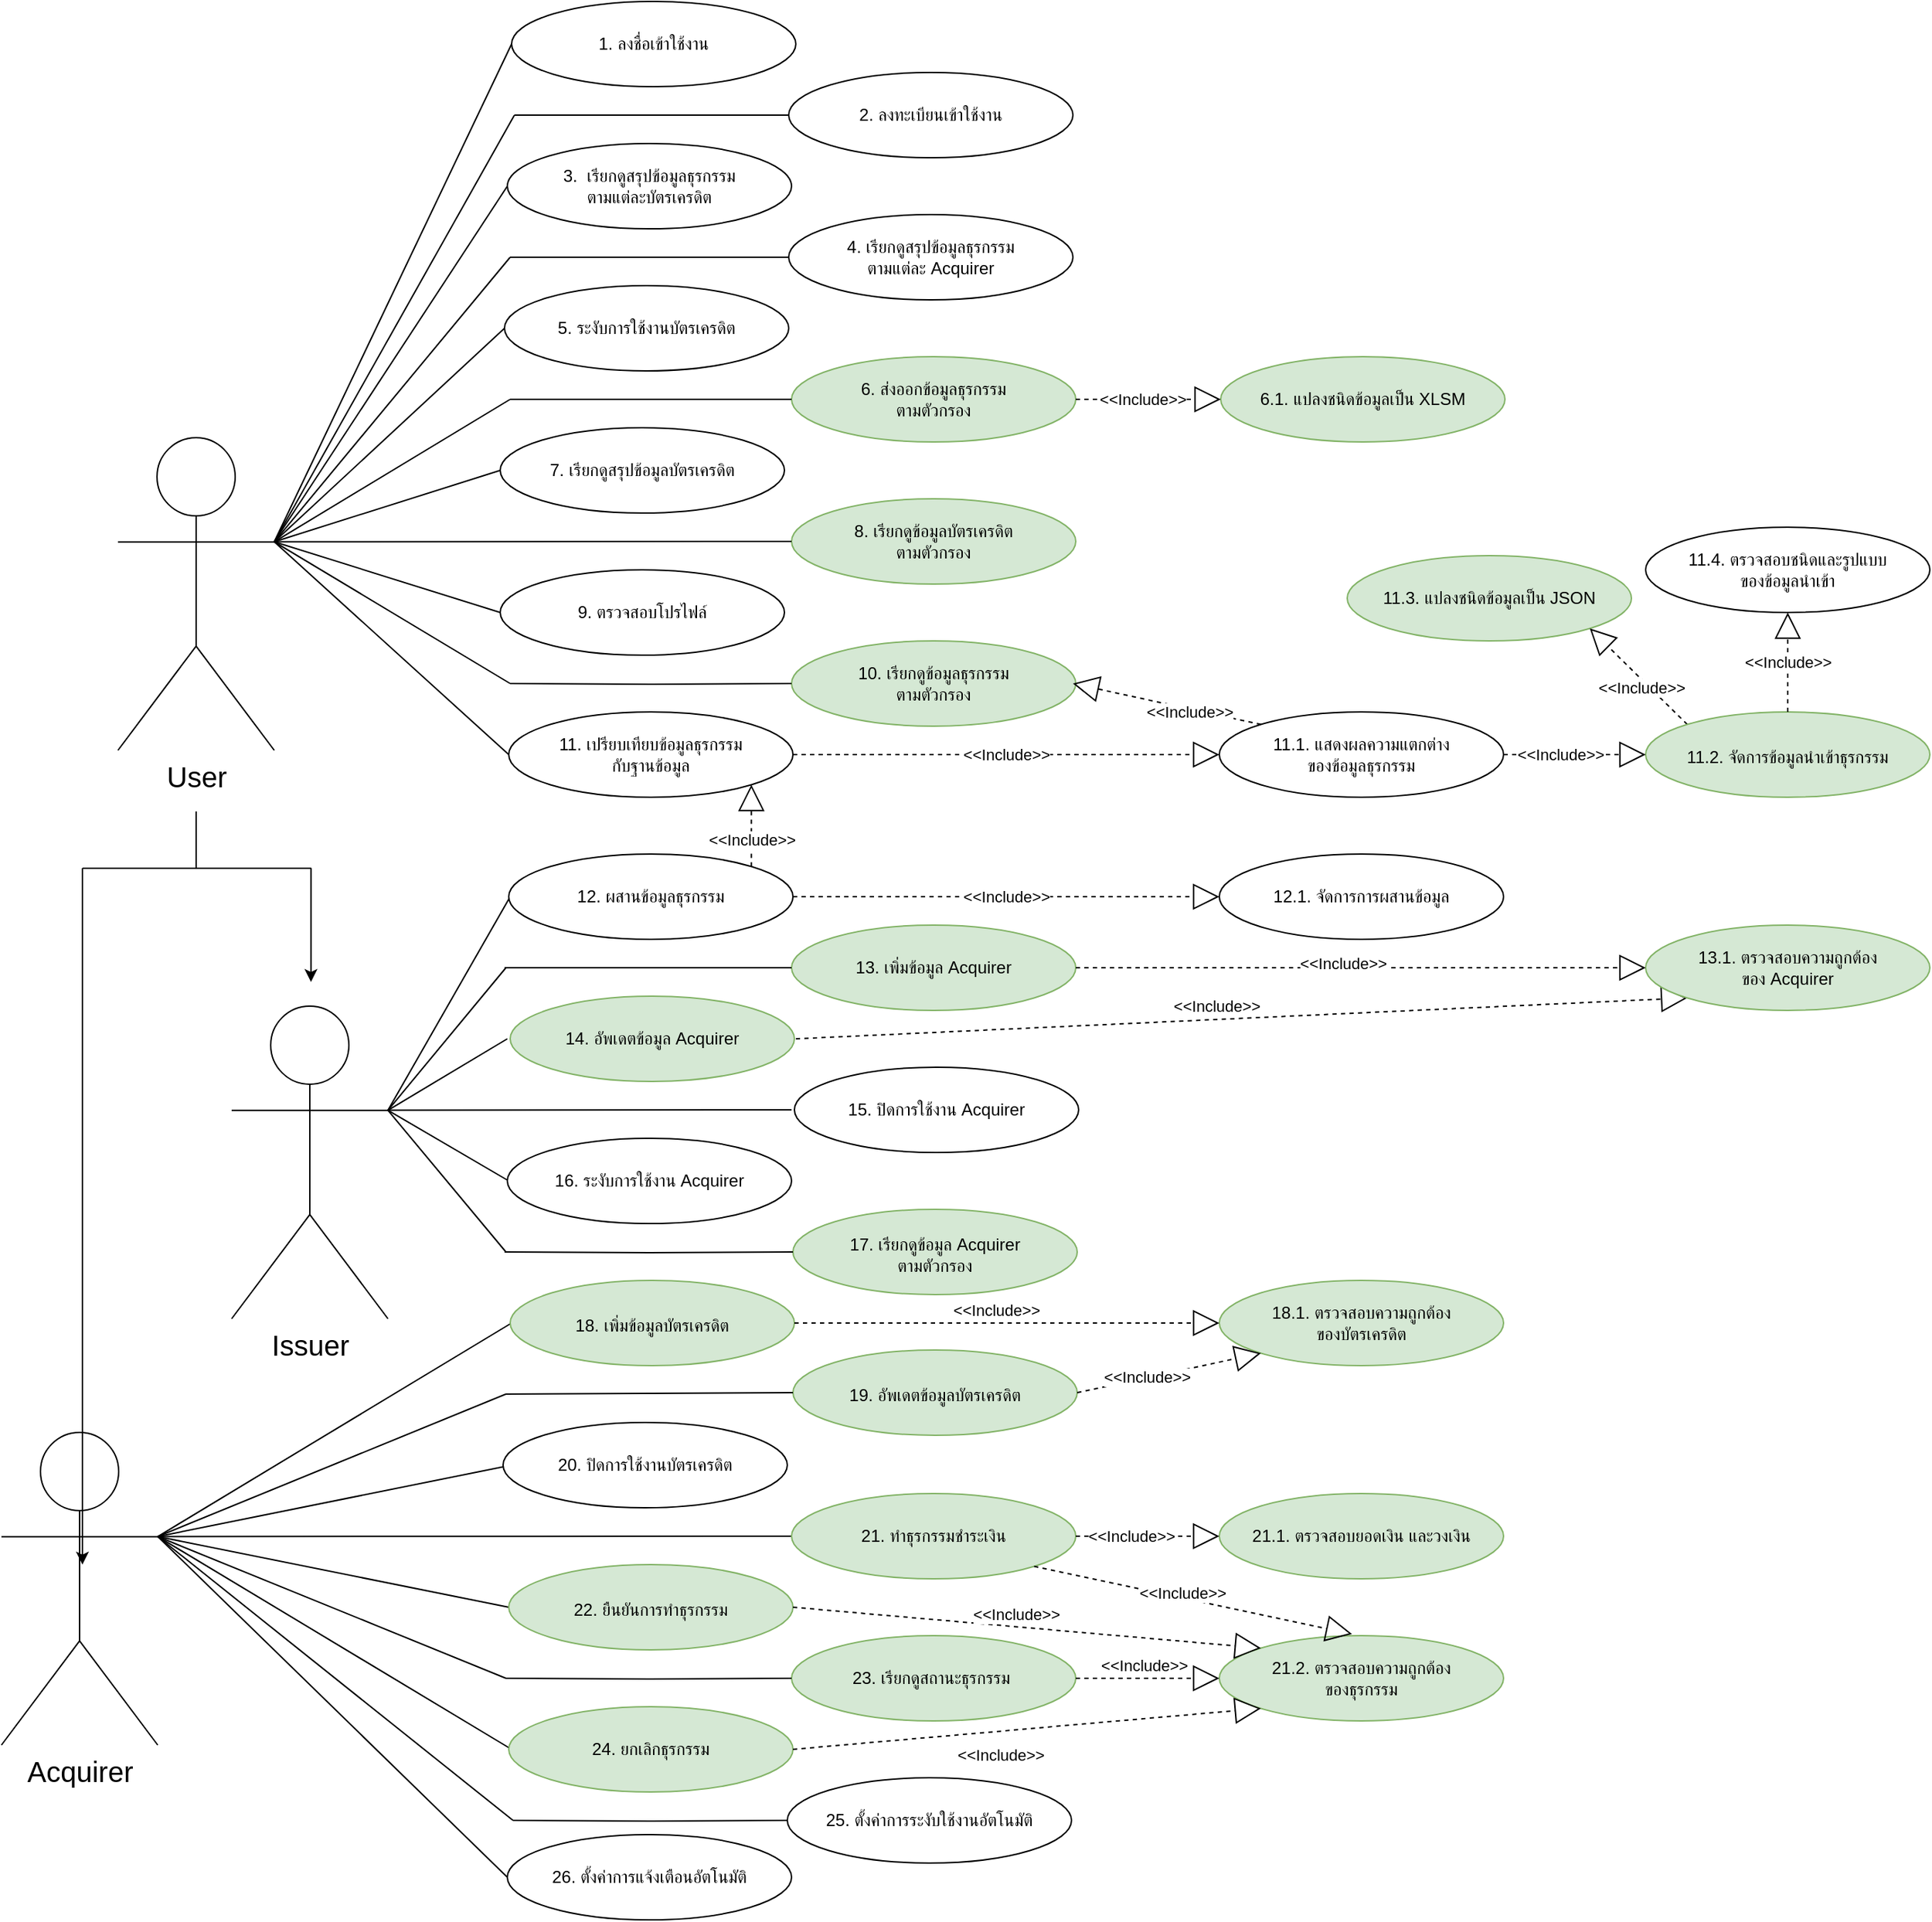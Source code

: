 <mxfile version="21.8.2" type="github" pages="15">
  <diagram name="usecase" id="O6h59sN97J3MhCvtdeix">
    <mxGraphModel dx="1834" dy="1730" grid="1" gridSize="10" guides="1" tooltips="1" connect="1" arrows="1" fold="1" page="1" pageScale="1" pageWidth="850" pageHeight="1100" math="0" shadow="0">
      <root>
        <mxCell id="0" />
        <mxCell id="1" parent="0" />
        <mxCell id="EAtn4QmAmyuskcIKKUx5-1" value="&lt;font style=&quot;font-size: 20px;&quot;&gt;Issuer&lt;/font&gt;" style="shape=umlActor;verticalLabelPosition=bottom;verticalAlign=top;html=1;" parent="1" vertex="1">
          <mxGeometry x="-489" y="-43" width="110" height="220" as="geometry" />
        </mxCell>
        <mxCell id="EAtn4QmAmyuskcIKKUx5-5" value="&lt;font style=&quot;font-size: 20px;&quot;&gt;Acquirer&lt;/font&gt;" style="shape=umlActor;verticalLabelPosition=bottom;verticalAlign=top;html=1;" parent="1" vertex="1">
          <mxGeometry x="-651" y="257" width="110" height="220" as="geometry" />
        </mxCell>
        <mxCell id="EAtn4QmAmyuskcIKKUx5-10" value="" style="edgeStyle=orthogonalEdgeStyle;rounded=0;orthogonalLoop=1;jettySize=auto;html=1;endArrow=none;endFill=0;" parent="1" edge="1">
          <mxGeometry relative="1" as="geometry">
            <mxPoint x="-514" y="-180" as="sourcePoint" />
            <mxPoint x="-514" y="-140" as="targetPoint" />
            <Array as="points">
              <mxPoint x="-514" y="-159" />
              <mxPoint x="-514" y="-159" />
            </Array>
          </mxGeometry>
        </mxCell>
        <mxCell id="EAtn4QmAmyuskcIKKUx5-6" value="&lt;font style=&quot;font-size: 20px;&quot;&gt;User&lt;/font&gt;" style="shape=umlActor;verticalLabelPosition=bottom;verticalAlign=top;html=1;" parent="1" vertex="1">
          <mxGeometry x="-569" y="-443" width="110" height="220" as="geometry" />
        </mxCell>
        <mxCell id="EAtn4QmAmyuskcIKKUx5-11" value="" style="edgeStyle=orthogonalEdgeStyle;rounded=0;orthogonalLoop=1;jettySize=auto;html=1;endArrow=none;endFill=0;" parent="1" edge="1">
          <mxGeometry relative="1" as="geometry">
            <mxPoint x="-433" y="-140" as="sourcePoint" />
            <mxPoint x="-594" y="-140" as="targetPoint" />
          </mxGeometry>
        </mxCell>
        <mxCell id="EAtn4QmAmyuskcIKKUx5-12" value="" style="edgeStyle=orthogonalEdgeStyle;rounded=0;orthogonalLoop=1;jettySize=auto;html=1;endArrow=classic;endFill=1;" parent="1" edge="1">
          <mxGeometry relative="1" as="geometry">
            <mxPoint x="-594" y="-140" as="sourcePoint" />
            <mxPoint x="-594" y="350" as="targetPoint" />
          </mxGeometry>
        </mxCell>
        <mxCell id="EAtn4QmAmyuskcIKKUx5-13" value="" style="edgeStyle=orthogonalEdgeStyle;rounded=0;orthogonalLoop=1;jettySize=auto;html=1;endArrow=classic;endFill=1;" parent="1" edge="1">
          <mxGeometry relative="1" as="geometry">
            <mxPoint x="-433.17" y="-140" as="sourcePoint" />
            <mxPoint x="-433.17" y="-60" as="targetPoint" />
          </mxGeometry>
        </mxCell>
        <mxCell id="EAtn4QmAmyuskcIKKUx5-24" value="&lt;font style=&quot;font-size: 12px;&quot;&gt;8. เรียกดูข้อมูลบัตรเครดิต&lt;span style=&quot;text-align: start;&quot;&gt;&lt;/span&gt;&lt;br&gt;ตามตัวกรอง&lt;/font&gt;" style="ellipse;whiteSpace=wrap;html=1;fillColor=#d5e8d4;strokeColor=#82b366;" parent="1" vertex="1">
          <mxGeometry x="-95" y="-400" width="200" height="60" as="geometry" />
        </mxCell>
        <mxCell id="EAtn4QmAmyuskcIKKUx5-25" value="10.&amp;nbsp;เรียกดูข้อมูลธุรกรรม&lt;br style=&quot;border-color: var(--border-color);&quot;&gt;ตามตัวกรอง" style="ellipse;whiteSpace=wrap;html=1;fillColor=#d5e8d4;strokeColor=#82b366;" parent="1" vertex="1">
          <mxGeometry x="-95" y="-300" width="200" height="60" as="geometry" />
        </mxCell>
        <mxCell id="EAtn4QmAmyuskcIKKUx5-27" value="7. เรียกดูสรุปข้อมูลบัตรเครดิต" style="ellipse;whiteSpace=wrap;html=1;" parent="1" vertex="1">
          <mxGeometry x="-300" y="-450" width="200" height="60" as="geometry" />
        </mxCell>
        <mxCell id="EAtn4QmAmyuskcIKKUx5-29" value="&lt;font style=&quot;font-size: 12px;&quot;&gt;3.&amp;nbsp;&lt;/font&gt;&amp;nbsp;เรียกดูสรุปข้อมูลธุรกรรม&lt;br style=&quot;border-color: var(--border-color);&quot;&gt;ตามแต่ละบัตรเครดิต" style="ellipse;whiteSpace=wrap;html=1;" parent="1" vertex="1">
          <mxGeometry x="-295" y="-650" width="200" height="60" as="geometry" />
        </mxCell>
        <mxCell id="EAtn4QmAmyuskcIKKUx5-30" value="4. เรียกดูสรุปข้อมูลธุรกรรม&lt;br style=&quot;border-color: var(--border-color);&quot;&gt;ตามแต่ละ Acquirer" style="ellipse;whiteSpace=wrap;html=1;" parent="1" vertex="1">
          <mxGeometry x="-97" y="-600" width="200" height="60" as="geometry" />
        </mxCell>
        <mxCell id="EAtn4QmAmyuskcIKKUx5-31" value="5.&amp;nbsp;ระงับการใช้งานบัตรเครดิต" style="ellipse;whiteSpace=wrap;html=1;" parent="1" vertex="1">
          <mxGeometry x="-297" y="-550" width="200" height="60" as="geometry" />
        </mxCell>
        <mxCell id="EAtn4QmAmyuskcIKKUx5-32" value="1. ลงชื่อเข้าใช้งาน" style="ellipse;whiteSpace=wrap;html=1;" parent="1" vertex="1">
          <mxGeometry x="-292" y="-750" width="200" height="60" as="geometry" />
        </mxCell>
        <mxCell id="EAtn4QmAmyuskcIKKUx5-38" value="6.&amp;nbsp;ส่งออกข้อมูลธุรกรรม&lt;br style=&quot;border-color: var(--border-color);&quot;&gt;ตามตัวกรอง" style="ellipse;whiteSpace=wrap;html=1;fillColor=#d5e8d4;strokeColor=#82b366;" parent="1" vertex="1">
          <mxGeometry x="-95" y="-500" width="200" height="60" as="geometry" />
        </mxCell>
        <mxCell id="EAtn4QmAmyuskcIKKUx5-42" value="11. เปรียบเทียบข้อมูลธุรกรรม&lt;br style=&quot;border-color: var(--border-color);&quot;&gt;กับฐานข้อมูล" style="ellipse;whiteSpace=wrap;html=1;" parent="1" vertex="1">
          <mxGeometry x="-294" y="-250" width="200" height="60" as="geometry" />
        </mxCell>
        <mxCell id="EAtn4QmAmyuskcIKKUx5-50" value="" style="endArrow=none;html=1;rounded=0;entryX=0;entryY=0.5;entryDx=0;entryDy=0;exitX=1;exitY=0.333;exitDx=0;exitDy=0;exitPerimeter=0;" parent="1" source="EAtn4QmAmyuskcIKKUx5-6" target="EAtn4QmAmyuskcIKKUx5-24" edge="1">
          <mxGeometry width="50" height="50" relative="1" as="geometry">
            <mxPoint x="-453" y="-370" as="sourcePoint" />
            <mxPoint x="-323" y="-180" as="targetPoint" />
          </mxGeometry>
        </mxCell>
        <mxCell id="EAtn4QmAmyuskcIKKUx5-51" value="" style="endArrow=none;html=1;rounded=0;entryX=0;entryY=0.5;entryDx=0;entryDy=0;" parent="1" target="EAtn4QmAmyuskcIKKUx5-30" edge="1">
          <mxGeometry width="50" height="50" relative="1" as="geometry">
            <mxPoint x="-293" y="-570" as="sourcePoint" />
            <mxPoint x="-95" y="-570.53" as="targetPoint" />
          </mxGeometry>
        </mxCell>
        <mxCell id="EAtn4QmAmyuskcIKKUx5-53" value="" style="endArrow=none;html=1;rounded=0;entryX=0;entryY=0.5;entryDx=0;entryDy=0;" parent="1" target="EAtn4QmAmyuskcIKKUx5-38" edge="1">
          <mxGeometry width="50" height="50" relative="1" as="geometry">
            <mxPoint x="-293" y="-470" as="sourcePoint" />
            <mxPoint x="-95" y="-469.81" as="targetPoint" />
          </mxGeometry>
        </mxCell>
        <mxCell id="EAtn4QmAmyuskcIKKUx5-54" value="" style="endArrow=none;html=1;rounded=0;entryX=0;entryY=0.5;entryDx=0;entryDy=0;edgeStyle=orthogonalEdgeStyle;" parent="1" target="EAtn4QmAmyuskcIKKUx5-25" edge="1">
          <mxGeometry width="50" height="50" relative="1" as="geometry">
            <mxPoint x="-293" y="-270" as="sourcePoint" />
            <mxPoint x="-95" y="-269.83" as="targetPoint" />
          </mxGeometry>
        </mxCell>
        <mxCell id="EAtn4QmAmyuskcIKKUx5-55" value="" style="endArrow=none;html=1;rounded=0;entryX=1;entryY=0.333;entryDx=0;entryDy=0;entryPerimeter=0;" parent="1" target="EAtn4QmAmyuskcIKKUx5-6" edge="1">
          <mxGeometry width="50" height="50" relative="1" as="geometry">
            <mxPoint x="-293" y="-270" as="sourcePoint" />
            <mxPoint x="-453" y="-360" as="targetPoint" />
          </mxGeometry>
        </mxCell>
        <mxCell id="EAtn4QmAmyuskcIKKUx5-57" value="" style="endArrow=none;html=1;rounded=0;entryX=1;entryY=0.333;entryDx=0;entryDy=0;entryPerimeter=0;exitX=0;exitY=0.5;exitDx=0;exitDy=0;" parent="1" source="EAtn4QmAmyuskcIKKUx5-27" target="EAtn4QmAmyuskcIKKUx5-6" edge="1">
          <mxGeometry width="50" height="50" relative="1" as="geometry">
            <mxPoint x="-303" y="-260" as="sourcePoint" />
            <mxPoint x="-451" y="-360" as="targetPoint" />
          </mxGeometry>
        </mxCell>
        <mxCell id="EAtn4QmAmyuskcIKKUx5-58" value="" style="endArrow=none;html=1;rounded=0;entryX=1;entryY=0.333;entryDx=0;entryDy=0;entryPerimeter=0;exitX=0;exitY=0.5;exitDx=0;exitDy=0;" parent="1" source="EAtn4QmAmyuskcIKKUx5-42" target="EAtn4QmAmyuskcIKKUx5-6" edge="1">
          <mxGeometry width="50" height="50" relative="1" as="geometry">
            <mxPoint x="-303" y="-260" as="sourcePoint" />
            <mxPoint x="-451" y="-360" as="targetPoint" />
          </mxGeometry>
        </mxCell>
        <mxCell id="EAtn4QmAmyuskcIKKUx5-59" value="" style="endArrow=none;html=1;rounded=0;entryX=1;entryY=0.333;entryDx=0;entryDy=0;entryPerimeter=0;exitX=0;exitY=0.5;exitDx=0;exitDy=0;" parent="1" source="EAtn4QmAmyuskcIKKUx5-32" target="EAtn4QmAmyuskcIKKUx5-6" edge="1">
          <mxGeometry width="50" height="50" relative="1" as="geometry">
            <mxPoint x="-285" y="-310" as="sourcePoint" />
            <mxPoint x="-451" y="-360" as="targetPoint" />
          </mxGeometry>
        </mxCell>
        <mxCell id="EAtn4QmAmyuskcIKKUx5-60" value="" style="endArrow=none;html=1;rounded=0;entryX=1;entryY=0.333;entryDx=0;entryDy=0;entryPerimeter=0;" parent="1" target="EAtn4QmAmyuskcIKKUx5-6" edge="1">
          <mxGeometry width="50" height="50" relative="1" as="geometry">
            <mxPoint x="-293" y="-470" as="sourcePoint" />
            <mxPoint x="-463" y="-370" as="targetPoint" />
          </mxGeometry>
        </mxCell>
        <mxCell id="EAtn4QmAmyuskcIKKUx5-61" value="" style="endArrow=none;html=1;rounded=0;entryX=1;entryY=0.333;entryDx=0;entryDy=0;entryPerimeter=0;" parent="1" target="EAtn4QmAmyuskcIKKUx5-6" edge="1">
          <mxGeometry width="50" height="50" relative="1" as="geometry">
            <mxPoint x="-293" y="-570" as="sourcePoint" />
            <mxPoint x="-451" y="-360" as="targetPoint" />
          </mxGeometry>
        </mxCell>
        <mxCell id="EAtn4QmAmyuskcIKKUx5-62" value="" style="endArrow=none;html=1;rounded=0;entryX=1;entryY=0.333;entryDx=0;entryDy=0;entryPerimeter=0;exitX=0;exitY=0.5;exitDx=0;exitDy=0;" parent="1" source="EAtn4QmAmyuskcIKKUx5-29" target="EAtn4QmAmyuskcIKKUx5-6" edge="1">
          <mxGeometry width="50" height="50" relative="1" as="geometry">
            <mxPoint x="-303" y="-560" as="sourcePoint" />
            <mxPoint x="-451" y="-360" as="targetPoint" />
          </mxGeometry>
        </mxCell>
        <mxCell id="EAtn4QmAmyuskcIKKUx5-63" value="" style="endArrow=none;html=1;rounded=0;entryX=1;entryY=0.333;entryDx=0;entryDy=0;entryPerimeter=0;exitX=0;exitY=0.5;exitDx=0;exitDy=0;" parent="1" source="EAtn4QmAmyuskcIKKUx5-31" target="EAtn4QmAmyuskcIKKUx5-6" edge="1">
          <mxGeometry width="50" height="50" relative="1" as="geometry">
            <mxPoint x="-303" y="-560" as="sourcePoint" />
            <mxPoint x="-451" y="-360" as="targetPoint" />
          </mxGeometry>
        </mxCell>
        <mxCell id="EAtn4QmAmyuskcIKKUx5-76" value="" style="endArrow=none;html=1;rounded=0;entryX=0;entryY=0.5;entryDx=0;entryDy=0;exitX=1;exitY=0.333;exitDx=0;exitDy=0;exitPerimeter=0;" parent="1" source="EAtn4QmAmyuskcIKKUx5-1" edge="1">
          <mxGeometry width="50" height="50" relative="1" as="geometry">
            <mxPoint x="-464" y="30" as="sourcePoint" />
            <mxPoint x="-95" y="30" as="targetPoint" />
          </mxGeometry>
        </mxCell>
        <mxCell id="EAtn4QmAmyuskcIKKUx5-81" value="" style="endArrow=none;html=1;rounded=0;entryX=1;entryY=0.333;entryDx=0;entryDy=0;entryPerimeter=0;" parent="1" target="EAtn4QmAmyuskcIKKUx5-1" edge="1">
          <mxGeometry width="50" height="50" relative="1" as="geometry">
            <mxPoint x="-296" y="130" as="sourcePoint" />
            <mxPoint x="-464" y="30" as="targetPoint" />
          </mxGeometry>
        </mxCell>
        <mxCell id="EAtn4QmAmyuskcIKKUx5-83" value="" style="endArrow=none;html=1;rounded=0;entryX=1;entryY=0.333;entryDx=0;entryDy=0;entryPerimeter=0;exitX=0;exitY=0.5;exitDx=0;exitDy=0;" parent="1" target="EAtn4QmAmyuskcIKKUx5-1" edge="1">
          <mxGeometry width="50" height="50" relative="1" as="geometry">
            <mxPoint x="-294" y="80" as="sourcePoint" />
            <mxPoint x="-464" y="30" as="targetPoint" />
          </mxGeometry>
        </mxCell>
        <mxCell id="EAtn4QmAmyuskcIKKUx5-85" value="" style="endArrow=none;html=1;rounded=0;entryX=1;entryY=0.333;entryDx=0;entryDy=0;entryPerimeter=0;exitX=0;exitY=0.5;exitDx=0;exitDy=0;" parent="1" target="EAtn4QmAmyuskcIKKUx5-1" edge="1">
          <mxGeometry width="50" height="50" relative="1" as="geometry">
            <mxPoint x="-295" y="-20" as="sourcePoint" />
            <mxPoint x="-464" y="30" as="targetPoint" />
          </mxGeometry>
        </mxCell>
        <mxCell id="EAtn4QmAmyuskcIKKUx5-86" value="" style="endArrow=none;html=1;rounded=0;entryX=1;entryY=0.333;entryDx=0;entryDy=0;entryPerimeter=0;" parent="1" target="EAtn4QmAmyuskcIKKUx5-1" edge="1">
          <mxGeometry width="50" height="50" relative="1" as="geometry">
            <mxPoint x="-296" y="-70" as="sourcePoint" />
            <mxPoint x="-464" y="30" as="targetPoint" />
          </mxGeometry>
        </mxCell>
        <mxCell id="EAtn4QmAmyuskcIKKUx5-89" value="" style="endArrow=none;html=1;rounded=0;entryX=1;entryY=0.333;entryDx=0;entryDy=0;entryPerimeter=0;exitX=0;exitY=0.5;exitDx=0;exitDy=0;" parent="1" target="EAtn4QmAmyuskcIKKUx5-1" edge="1">
          <mxGeometry width="50" height="50" relative="1" as="geometry">
            <mxPoint x="-293.0" y="-120" as="sourcePoint" />
            <mxPoint x="-464" y="30" as="targetPoint" />
          </mxGeometry>
        </mxCell>
        <mxCell id="EAtn4QmAmyuskcIKKUx5-99" value="" style="endArrow=none;html=1;rounded=0;entryX=0;entryY=0.5;entryDx=0;entryDy=0;exitX=1;exitY=0.333;exitDx=0;exitDy=0;exitPerimeter=0;" parent="1" source="EAtn4QmAmyuskcIKKUx5-5" edge="1">
          <mxGeometry width="50" height="50" relative="1" as="geometry">
            <mxPoint x="-379" y="330" as="sourcePoint" />
            <mxPoint x="-92" y="330" as="targetPoint" />
          </mxGeometry>
        </mxCell>
        <mxCell id="EAtn4QmAmyuskcIKKUx5-102" value="" style="endArrow=none;html=1;rounded=0;entryX=1;entryY=0.333;entryDx=0;entryDy=0;entryPerimeter=0;" parent="1" target="EAtn4QmAmyuskcIKKUx5-5" edge="1">
          <mxGeometry width="50" height="50" relative="1" as="geometry">
            <mxPoint x="-296" y="430" as="sourcePoint" />
            <mxPoint x="-379" y="330" as="targetPoint" />
          </mxGeometry>
        </mxCell>
        <mxCell id="EAtn4QmAmyuskcIKKUx5-103" value="" style="endArrow=none;html=1;rounded=0;entryX=1;entryY=0.333;entryDx=0;entryDy=0;entryPerimeter=0;exitX=0;exitY=0.5;exitDx=0;exitDy=0;" parent="1" target="EAtn4QmAmyuskcIKKUx5-5" edge="1">
          <mxGeometry width="50" height="50" relative="1" as="geometry">
            <mxPoint x="-294.0" y="380" as="sourcePoint" />
            <mxPoint x="-379" y="330" as="targetPoint" />
          </mxGeometry>
        </mxCell>
        <mxCell id="EAtn4QmAmyuskcIKKUx5-104" value="" style="endArrow=none;html=1;rounded=0;entryX=1;entryY=0.333;entryDx=0;entryDy=0;entryPerimeter=0;exitX=0;exitY=0.5;exitDx=0;exitDy=0;" parent="1" target="EAtn4QmAmyuskcIKKUx5-5" edge="1">
          <mxGeometry width="50" height="50" relative="1" as="geometry">
            <mxPoint x="-292" y="480" as="sourcePoint" />
            <mxPoint x="-379" y="330" as="targetPoint" />
          </mxGeometry>
        </mxCell>
        <mxCell id="EAtn4QmAmyuskcIKKUx5-105" value="" style="endArrow=none;html=1;rounded=0;entryX=1;entryY=0.333;entryDx=0;entryDy=0;entryPerimeter=0;exitX=0;exitY=0.5;exitDx=0;exitDy=0;" parent="1" target="EAtn4QmAmyuskcIKKUx5-5" edge="1">
          <mxGeometry width="50" height="50" relative="1" as="geometry">
            <mxPoint x="-292" y="280" as="sourcePoint" />
            <mxPoint x="-379" y="330" as="targetPoint" />
          </mxGeometry>
        </mxCell>
        <mxCell id="EAtn4QmAmyuskcIKKUx5-106" value="" style="endArrow=none;html=1;rounded=0;entryX=1;entryY=0.333;entryDx=0;entryDy=0;entryPerimeter=0;" parent="1" target="EAtn4QmAmyuskcIKKUx5-5" edge="1">
          <mxGeometry width="50" height="50" relative="1" as="geometry">
            <mxPoint x="-296" y="230" as="sourcePoint" />
            <mxPoint x="-504" y="330" as="targetPoint" />
          </mxGeometry>
        </mxCell>
        <mxCell id="EAtn4QmAmyuskcIKKUx5-107" value="" style="endArrow=none;html=1;rounded=0;entryX=1;entryY=0.333;entryDx=0;entryDy=0;entryPerimeter=0;exitX=0;exitY=0.5;exitDx=0;exitDy=0;" parent="1" target="EAtn4QmAmyuskcIKKUx5-5" edge="1">
          <mxGeometry width="50" height="50" relative="1" as="geometry">
            <mxPoint x="-292" y="180" as="sourcePoint" />
            <mxPoint x="-379" y="330" as="targetPoint" />
          </mxGeometry>
        </mxCell>
        <mxCell id="EAtn4QmAmyuskcIKKUx5-113" value="11.4. ตรวจสอบชนิดและรูปแบบ&lt;br&gt;ของข้อมูลนำเข้า" style="ellipse;whiteSpace=wrap;html=1;" parent="1" vertex="1">
          <mxGeometry x="506" y="-380" width="200" height="60" as="geometry" />
        </mxCell>
        <mxCell id="EAtn4QmAmyuskcIKKUx5-114" value="&amp;lt;&amp;lt;Include&amp;gt;&amp;gt;" style="endArrow=block;endSize=16;endFill=0;html=1;rounded=0;exitX=1;exitY=0.5;exitDx=0;exitDy=0;dashed=1;entryX=0;entryY=0.5;entryDx=0;entryDy=0;" parent="1" source="EAtn4QmAmyuskcIKKUx5-42" target="EAtn4QmAmyuskcIKKUx5-116" edge="1">
          <mxGeometry x="-0.003" width="160" relative="1" as="geometry">
            <mxPoint x="250" y="-440" as="sourcePoint" />
            <mxPoint x="226" y="-490" as="targetPoint" />
            <mxPoint as="offset" />
          </mxGeometry>
        </mxCell>
        <mxCell id="EAtn4QmAmyuskcIKKUx5-115" value="11.3. แปลงชนิดข้อมูลเป็น JSON" style="ellipse;whiteSpace=wrap;html=1;fillColor=#d5e8d4;strokeColor=#82b366;" parent="1" vertex="1">
          <mxGeometry x="296" y="-360" width="200" height="60" as="geometry" />
        </mxCell>
        <mxCell id="EAtn4QmAmyuskcIKKUx5-116" value="11.1. แสดงผลความแตกต่าง&lt;br&gt;ของข้อมูลธุรกรรม" style="ellipse;whiteSpace=wrap;html=1;" parent="1" vertex="1">
          <mxGeometry x="206" y="-250" width="200" height="60" as="geometry" />
        </mxCell>
        <mxCell id="EAtn4QmAmyuskcIKKUx5-117" value="&amp;lt;&amp;lt;Include&amp;gt;&amp;gt;" style="endArrow=block;endSize=16;endFill=0;html=1;rounded=0;exitX=0;exitY=0;exitDx=0;exitDy=0;dashed=1;entryX=1;entryY=1;entryDx=0;entryDy=0;" parent="1" source="EAtn4QmAmyuskcIKKUx5-118" target="EAtn4QmAmyuskcIKKUx5-115" edge="1">
          <mxGeometry x="-0.149" y="4" width="160" relative="1" as="geometry">
            <mxPoint x="256" y="-210" as="sourcePoint" />
            <mxPoint x="446" y="-100" as="targetPoint" />
            <mxPoint as="offset" />
          </mxGeometry>
        </mxCell>
        <mxCell id="EAtn4QmAmyuskcIKKUx5-118" value="11.2.&amp;nbsp;จัดการข้อมูลนำเข้าธุรกรรม&lt;span style=&quot;font-size: medium; text-align: start;&quot;&gt;&lt;/span&gt;" style="ellipse;whiteSpace=wrap;html=1;fillColor=#d5e8d4;strokeColor=#82b366;" parent="1" vertex="1">
          <mxGeometry x="506" y="-250" width="200" height="60" as="geometry" />
        </mxCell>
        <mxCell id="EAtn4QmAmyuskcIKKUx5-119" value="&amp;lt;&amp;lt;Include&amp;gt;&amp;gt;" style="endArrow=block;endSize=16;endFill=0;html=1;rounded=0;exitX=0.5;exitY=0;exitDx=0;exitDy=0;dashed=1;entryX=0.5;entryY=1;entryDx=0;entryDy=0;" parent="1" source="EAtn4QmAmyuskcIKKUx5-118" target="EAtn4QmAmyuskcIKKUx5-113" edge="1">
          <mxGeometry x="-0.001" width="160" relative="1" as="geometry">
            <mxPoint x="576" y="-210" as="sourcePoint" />
            <mxPoint x="666" y="-290" as="targetPoint" />
            <mxPoint as="offset" />
          </mxGeometry>
        </mxCell>
        <mxCell id="EAtn4QmAmyuskcIKKUx5-120" value="&amp;lt;&amp;lt;Include&amp;gt;&amp;gt;" style="endArrow=block;endSize=16;endFill=0;html=1;rounded=0;dashed=1;entryX=0;entryY=0.5;entryDx=0;entryDy=0;exitX=1;exitY=0.5;exitDx=0;exitDy=0;" parent="1" source="EAtn4QmAmyuskcIKKUx5-116" target="EAtn4QmAmyuskcIKKUx5-118" edge="1">
          <mxGeometry x="-0.2" width="160" relative="1" as="geometry">
            <mxPoint x="466" y="-190" as="sourcePoint" />
            <mxPoint x="456" y="-210" as="targetPoint" />
            <mxPoint as="offset" />
          </mxGeometry>
        </mxCell>
        <mxCell id="EAtn4QmAmyuskcIKKUx5-122" value="&amp;lt;&amp;lt;Include&amp;gt;&amp;gt;" style="endArrow=block;endSize=16;endFill=0;html=1;rounded=0;dashed=1;entryX=1;entryY=0.5;entryDx=0;entryDy=0;exitX=0;exitY=0;exitDx=0;exitDy=0;" parent="1" source="EAtn4QmAmyuskcIKKUx5-116" edge="1">
          <mxGeometry x="-0.247" y="2" width="160" relative="1" as="geometry">
            <mxPoint x="476" y="-180" as="sourcePoint" />
            <mxPoint x="103" y="-270" as="targetPoint" />
            <mxPoint as="offset" />
          </mxGeometry>
        </mxCell>
        <mxCell id="EAtn4QmAmyuskcIKKUx5-123" value="6.1. แปลงชนิดข้อมูลเป็น XLSM" style="ellipse;whiteSpace=wrap;html=1;fillColor=#d5e8d4;strokeColor=#82b366;" parent="1" vertex="1">
          <mxGeometry x="207" y="-500" width="200" height="60" as="geometry" />
        </mxCell>
        <mxCell id="EAtn4QmAmyuskcIKKUx5-124" value="&amp;lt;&amp;lt;Include&amp;gt;&amp;gt;" style="endArrow=block;endSize=16;endFill=0;html=1;rounded=0;exitX=1;exitY=0.5;exitDx=0;exitDy=0;dashed=1;entryX=0;entryY=0.5;entryDx=0;entryDy=0;" parent="1" source="EAtn4QmAmyuskcIKKUx5-38" target="EAtn4QmAmyuskcIKKUx5-123" edge="1">
          <mxGeometry x="-0.081" width="160" relative="1" as="geometry">
            <mxPoint x="-87" y="-510" as="sourcePoint" />
            <mxPoint x="256" y="-510" as="targetPoint" />
            <mxPoint as="offset" />
          </mxGeometry>
        </mxCell>
        <mxCell id="EAtn4QmAmyuskcIKKUx5-130" value="13. เพิ่มข้อมูล Acquirer" style="ellipse;whiteSpace=wrap;html=1;fillColor=#d5e8d4;strokeColor=#82b366;" parent="1" vertex="1">
          <mxGeometry x="-95" y="-100" width="200" height="60" as="geometry" />
        </mxCell>
        <mxCell id="EAtn4QmAmyuskcIKKUx5-131" value="14. อัพเดตข้อมูล Acquirer" style="ellipse;whiteSpace=wrap;html=1;fillColor=#d5e8d4;strokeColor=#82b366;" parent="1" vertex="1">
          <mxGeometry x="-293" y="-50" width="200" height="60" as="geometry" />
        </mxCell>
        <mxCell id="EAtn4QmAmyuskcIKKUx5-132" value="15. ปิดการใช้งาน Acquirer" style="ellipse;whiteSpace=wrap;html=1;" parent="1" vertex="1">
          <mxGeometry x="-93" width="200" height="60" as="geometry" />
        </mxCell>
        <mxCell id="EAtn4QmAmyuskcIKKUx5-133" value="12.&amp;nbsp;ผสานข้อมูลธุรกรรม" style="ellipse;whiteSpace=wrap;html=1;" parent="1" vertex="1">
          <mxGeometry x="-294" y="-150" width="200" height="60" as="geometry" />
        </mxCell>
        <mxCell id="EAtn4QmAmyuskcIKKUx5-134" value="16. ระงับการใช้งาน Acquirer" style="ellipse;whiteSpace=wrap;html=1;" parent="1" vertex="1">
          <mxGeometry x="-295" y="50" width="200" height="60" as="geometry" />
        </mxCell>
        <mxCell id="EAtn4QmAmyuskcIKKUx5-136" value="17.&amp;nbsp;&lt;span style=&quot;font-size: medium; text-align: start;&quot;&gt;&lt;/span&gt;เรียกดูข้อมูล Acquirer&lt;br style=&quot;border-color: var(--border-color);&quot;&gt;ตามตัวกรอง" style="ellipse;whiteSpace=wrap;html=1;fillColor=#d5e8d4;strokeColor=#82b366;" parent="1" vertex="1">
          <mxGeometry x="-94" y="100" width="200" height="60" as="geometry" />
        </mxCell>
        <mxCell id="EAtn4QmAmyuskcIKKUx5-137" value="" style="endArrow=none;html=1;rounded=0;entryX=0;entryY=0.5;entryDx=0;entryDy=0;" parent="1" target="EAtn4QmAmyuskcIKKUx5-130" edge="1">
          <mxGeometry width="50" height="50" relative="1" as="geometry">
            <mxPoint x="-297" y="-70" as="sourcePoint" />
            <mxPoint x="-95.0" y="-71" as="targetPoint" />
          </mxGeometry>
        </mxCell>
        <mxCell id="EAtn4QmAmyuskcIKKUx5-138" value="" style="endArrow=none;html=1;rounded=0;edgeStyle=orthogonalEdgeStyle;entryX=0;entryY=0.5;entryDx=0;entryDy=0;" parent="1" target="EAtn4QmAmyuskcIKKUx5-136" edge="1">
          <mxGeometry width="50" height="50" relative="1" as="geometry">
            <mxPoint x="-297" y="130" as="sourcePoint" />
            <mxPoint x="-100" y="130" as="targetPoint" />
          </mxGeometry>
        </mxCell>
        <mxCell id="EAtn4QmAmyuskcIKKUx5-139" value="18. เพิ่มข้อมูลบัตรเครดิต&lt;span style=&quot;font-size: medium; text-align: start;&quot;&gt;&lt;/span&gt;" style="ellipse;whiteSpace=wrap;html=1;fillColor=#d5e8d4;strokeColor=#82b366;" parent="1" vertex="1">
          <mxGeometry x="-293" y="150" width="200" height="60" as="geometry" />
        </mxCell>
        <mxCell id="EAtn4QmAmyuskcIKKUx5-140" value="19. อัพเดตข้อมูลบัตรเครดิต&lt;span style=&quot;font-size: medium; text-align: start;&quot;&gt;&lt;/span&gt;" style="ellipse;whiteSpace=wrap;html=1;fillColor=#d5e8d4;strokeColor=#82b366;" parent="1" vertex="1">
          <mxGeometry x="-94" y="199" width="200" height="60" as="geometry" />
        </mxCell>
        <mxCell id="EAtn4QmAmyuskcIKKUx5-141" value="20. ปิดการใช้งานบัตรเครดิต" style="ellipse;whiteSpace=wrap;html=1;" parent="1" vertex="1">
          <mxGeometry x="-298" y="250" width="200" height="60" as="geometry" />
        </mxCell>
        <mxCell id="EAtn4QmAmyuskcIKKUx5-142" value="21. ทำธุรกรรมชำระเงิน" style="ellipse;whiteSpace=wrap;html=1;fillColor=#d5e8d4;strokeColor=#82b366;" parent="1" vertex="1">
          <mxGeometry x="-95" y="300" width="200" height="60" as="geometry" />
        </mxCell>
        <mxCell id="EAtn4QmAmyuskcIKKUx5-143" value="22. ยืนยันการทำธุรกรรม&lt;span style=&quot;font-size: medium; text-align: start;&quot;&gt;&lt;/span&gt;" style="ellipse;whiteSpace=wrap;html=1;fillColor=#d5e8d4;strokeColor=#82b366;" parent="1" vertex="1">
          <mxGeometry x="-294" y="350" width="200" height="60" as="geometry" />
        </mxCell>
        <mxCell id="EAtn4QmAmyuskcIKKUx5-144" value="23.&amp;nbsp;เรียกดูสถานะธุรกรรม&amp;nbsp;" style="ellipse;whiteSpace=wrap;html=1;fillColor=#d5e8d4;strokeColor=#82b366;" parent="1" vertex="1">
          <mxGeometry x="-95" y="400" width="200" height="60" as="geometry" />
        </mxCell>
        <mxCell id="EAtn4QmAmyuskcIKKUx5-145" value="24. ยกเลิกธุรกรรม" style="ellipse;whiteSpace=wrap;html=1;fillColor=#d5e8d4;strokeColor=#82b366;" parent="1" vertex="1">
          <mxGeometry x="-294" y="450" width="200" height="60" as="geometry" />
        </mxCell>
        <mxCell id="EAtn4QmAmyuskcIKKUx5-146" value="" style="endArrow=none;html=1;rounded=0;entryX=0;entryY=0.5;entryDx=0;entryDy=0;" parent="1" target="EAtn4QmAmyuskcIKKUx5-140" edge="1">
          <mxGeometry width="50" height="50" relative="1" as="geometry">
            <mxPoint x="-296" y="230" as="sourcePoint" />
            <mxPoint x="-98.0" y="230" as="targetPoint" />
          </mxGeometry>
        </mxCell>
        <mxCell id="EAtn4QmAmyuskcIKKUx5-147" value="" style="endArrow=none;html=1;rounded=0;entryX=0;entryY=0.5;entryDx=0;entryDy=0;edgeStyle=orthogonalEdgeStyle;" parent="1" target="EAtn4QmAmyuskcIKKUx5-144" edge="1">
          <mxGeometry width="50" height="50" relative="1" as="geometry">
            <mxPoint x="-296" y="430" as="sourcePoint" />
            <mxPoint x="-98.0" y="430" as="targetPoint" />
          </mxGeometry>
        </mxCell>
        <mxCell id="EAtn4QmAmyuskcIKKUx5-148" value="21.1. ตรวจสอบยอดเงิน และวงเงิน" style="ellipse;whiteSpace=wrap;html=1;fillColor=#d5e8d4;strokeColor=#82b366;" parent="1" vertex="1">
          <mxGeometry x="206" y="300" width="200" height="60" as="geometry" />
        </mxCell>
        <mxCell id="EAtn4QmAmyuskcIKKUx5-149" value="&amp;lt;&amp;lt;Include&amp;gt;&amp;gt;" style="endArrow=block;endSize=16;endFill=0;html=1;rounded=0;entryX=0;entryY=0.5;entryDx=0;entryDy=0;exitX=1;exitY=0.5;exitDx=0;exitDy=0;dashed=1;" parent="1" source="EAtn4QmAmyuskcIKKUx5-142" target="EAtn4QmAmyuskcIKKUx5-148" edge="1">
          <mxGeometry x="-0.235" width="160" relative="1" as="geometry">
            <mxPoint x="246" y="410" as="sourcePoint" />
            <mxPoint x="106" y="330" as="targetPoint" />
            <mxPoint as="offset" />
          </mxGeometry>
        </mxCell>
        <mxCell id="EAtn4QmAmyuskcIKKUx5-152" value="&amp;lt;&amp;lt;Include&amp;gt;&amp;gt;" style="endArrow=block;endSize=16;endFill=0;html=1;rounded=0;exitX=1;exitY=0;exitDx=0;exitDy=0;dashed=1;entryX=1;entryY=1;entryDx=0;entryDy=0;" parent="1" source="EAtn4QmAmyuskcIKKUx5-133" target="EAtn4QmAmyuskcIKKUx5-42" edge="1">
          <mxGeometry x="-0.347" width="160" relative="1" as="geometry">
            <mxPoint x="-194.0" y="-150" as="sourcePoint" />
            <mxPoint x="-194.0" y="-190" as="targetPoint" />
            <mxPoint as="offset" />
          </mxGeometry>
        </mxCell>
        <mxCell id="EAtn4QmAmyuskcIKKUx5-153" value="12.1. จัดการการผสานข้อมูล" style="ellipse;whiteSpace=wrap;html=1;" parent="1" vertex="1">
          <mxGeometry x="206" y="-150" width="200" height="60" as="geometry" />
        </mxCell>
        <mxCell id="EAtn4QmAmyuskcIKKUx5-154" value="&amp;lt;&amp;lt;Include&amp;gt;&amp;gt;" style="endArrow=block;endSize=16;endFill=0;html=1;rounded=0;exitX=1;exitY=0.5;exitDx=0;exitDy=0;dashed=1;entryX=0;entryY=0.5;entryDx=0;entryDy=0;" parent="1" source="EAtn4QmAmyuskcIKKUx5-133" target="EAtn4QmAmyuskcIKKUx5-153" edge="1">
          <mxGeometry width="160" relative="1" as="geometry">
            <mxPoint x="-113" y="-131" as="sourcePoint" />
            <mxPoint x="-113" y="-189" as="targetPoint" />
            <mxPoint as="offset" />
          </mxGeometry>
        </mxCell>
        <mxCell id="EAtn4QmAmyuskcIKKUx5-155" value="21.2. ตรวจสอบความถูกต้อง&lt;br&gt;ของธุรกรรม" style="ellipse;whiteSpace=wrap;html=1;fillColor=#d5e8d4;strokeColor=#82b366;" parent="1" vertex="1">
          <mxGeometry x="206" y="400" width="200" height="60" as="geometry" />
        </mxCell>
        <mxCell id="EAtn4QmAmyuskcIKKUx5-156" value="&amp;lt;&amp;lt;Include&amp;gt;&amp;gt;" style="endArrow=block;endSize=16;endFill=0;html=1;rounded=0;exitX=1;exitY=0.5;exitDx=0;exitDy=0;dashed=1;entryX=0;entryY=0;entryDx=0;entryDy=0;" parent="1" source="EAtn4QmAmyuskcIKKUx5-143" target="EAtn4QmAmyuskcIKKUx5-155" edge="1">
          <mxGeometry x="-0.054" y="9" width="160" relative="1" as="geometry">
            <mxPoint x="-84" y="390" as="sourcePoint" />
            <mxPoint x="15" y="370" as="targetPoint" />
            <mxPoint as="offset" />
          </mxGeometry>
        </mxCell>
        <mxCell id="EAtn4QmAmyuskcIKKUx5-157" value="&amp;lt;&amp;lt;Include&amp;gt;&amp;gt;" style="endArrow=block;endSize=16;endFill=0;html=1;rounded=0;exitX=1;exitY=0.5;exitDx=0;exitDy=0;dashed=1;entryX=0;entryY=1;entryDx=0;entryDy=0;" parent="1" source="EAtn4QmAmyuskcIKKUx5-145" target="EAtn4QmAmyuskcIKKUx5-155" edge="1">
          <mxGeometry x="-0.124" y="-17" width="160" relative="1" as="geometry">
            <mxPoint x="-84" y="390" as="sourcePoint" />
            <mxPoint x="209" y="430" as="targetPoint" />
            <mxPoint as="offset" />
          </mxGeometry>
        </mxCell>
        <mxCell id="EAtn4QmAmyuskcIKKUx5-158" value="&amp;lt;&amp;lt;Include&amp;gt;&amp;gt;" style="endArrow=block;endSize=16;endFill=0;html=1;rounded=0;exitX=1;exitY=0.5;exitDx=0;exitDy=0;dashed=1;entryX=0;entryY=0.5;entryDx=0;entryDy=0;" parent="1" source="EAtn4QmAmyuskcIKKUx5-144" target="EAtn4QmAmyuskcIKKUx5-155" edge="1">
          <mxGeometry x="-0.054" y="9" width="160" relative="1" as="geometry">
            <mxPoint x="-84" y="390" as="sourcePoint" />
            <mxPoint x="245" y="409" as="targetPoint" />
            <mxPoint as="offset" />
          </mxGeometry>
        </mxCell>
        <mxCell id="EAtn4QmAmyuskcIKKUx5-159" value="18.1. ตรวจสอบความถูกต้อง&lt;br&gt;ของบัตรเครดิต" style="ellipse;whiteSpace=wrap;html=1;fillColor=#d5e8d4;strokeColor=#82b366;" parent="1" vertex="1">
          <mxGeometry x="206" y="150" width="200" height="60" as="geometry" />
        </mxCell>
        <mxCell id="EAtn4QmAmyuskcIKKUx5-160" value="&amp;lt;&amp;lt;Include&amp;gt;&amp;gt;" style="endArrow=block;endSize=16;endFill=0;html=1;rounded=0;exitX=1;exitY=0.5;exitDx=0;exitDy=0;dashed=1;entryX=0;entryY=0.5;entryDx=0;entryDy=0;" parent="1" source="EAtn4QmAmyuskcIKKUx5-139" target="EAtn4QmAmyuskcIKKUx5-159" edge="1">
          <mxGeometry x="-0.054" y="9" width="160" relative="1" as="geometry">
            <mxPoint x="-84" y="390" as="sourcePoint" />
            <mxPoint x="245" y="419" as="targetPoint" />
            <mxPoint as="offset" />
          </mxGeometry>
        </mxCell>
        <mxCell id="EAtn4QmAmyuskcIKKUx5-161" value="&amp;lt;&amp;lt;Include&amp;gt;&amp;gt;" style="endArrow=block;endSize=16;endFill=0;html=1;rounded=0;entryX=0;entryY=1;entryDx=0;entryDy=0;exitX=1;exitY=0.5;exitDx=0;exitDy=0;dashed=1;" parent="1" source="EAtn4QmAmyuskcIKKUx5-140" target="EAtn4QmAmyuskcIKKUx5-159" edge="1">
          <mxGeometry x="-0.235" width="160" relative="1" as="geometry">
            <mxPoint x="115" y="340" as="sourcePoint" />
            <mxPoint x="216" y="340" as="targetPoint" />
            <mxPoint as="offset" />
          </mxGeometry>
        </mxCell>
        <mxCell id="EAtn4QmAmyuskcIKKUx5-164" value="&amp;lt;&amp;lt;Include&amp;gt;&amp;gt;" style="endArrow=block;endSize=16;endFill=0;html=1;rounded=0;exitX=1;exitY=0.5;exitDx=0;exitDy=0;dashed=1;entryX=0;entryY=1;entryDx=0;entryDy=0;" parent="1" target="EAtn4QmAmyuskcIKKUx5-167" edge="1">
          <mxGeometry x="-0.054" y="9" width="160" relative="1" as="geometry">
            <mxPoint x="-92" y="-20" as="sourcePoint" />
            <mxPoint x="236" y="8" as="targetPoint" />
            <mxPoint as="offset" />
          </mxGeometry>
        </mxCell>
        <mxCell id="EAtn4QmAmyuskcIKKUx5-167" value="13.1. ตรวจสอบความถูกต้อง&lt;br&gt;ของ Acquirer" style="ellipse;whiteSpace=wrap;html=1;fillColor=#d5e8d4;strokeColor=#82b366;" parent="1" vertex="1">
          <mxGeometry x="506" y="-100" width="200" height="60" as="geometry" />
        </mxCell>
        <mxCell id="EAtn4QmAmyuskcIKKUx5-168" value="&amp;lt;&amp;lt;Include&amp;gt;&amp;gt;" style="endArrow=block;endSize=16;endFill=0;html=1;rounded=0;exitX=1;exitY=0.5;exitDx=0;exitDy=0;dashed=1;entryX=0;entryY=0.5;entryDx=0;entryDy=0;" parent="1" source="EAtn4QmAmyuskcIKKUx5-130" target="EAtn4QmAmyuskcIKKUx5-167" edge="1">
          <mxGeometry x="-0.064" y="3" width="160" relative="1" as="geometry">
            <mxPoint x="-82" y="-10" as="sourcePoint" />
            <mxPoint x="246" y="18" as="targetPoint" />
            <mxPoint as="offset" />
          </mxGeometry>
        </mxCell>
        <mxCell id="EAtn4QmAmyuskcIKKUx5-169" value="&amp;lt;&amp;lt;Include&amp;gt;&amp;gt;" style="endArrow=block;endSize=16;endFill=0;html=1;rounded=0;exitX=1;exitY=1;exitDx=0;exitDy=0;dashed=1;entryX=0.467;entryY=-0.019;entryDx=0;entryDy=0;entryPerimeter=0;" parent="1" source="EAtn4QmAmyuskcIKKUx5-142" target="EAtn4QmAmyuskcIKKUx5-155" edge="1">
          <mxGeometry x="-0.082" y="3" width="160" relative="1" as="geometry">
            <mxPoint x="-84" y="390" as="sourcePoint" />
            <mxPoint x="245" y="419" as="targetPoint" />
            <mxPoint x="1" as="offset" />
          </mxGeometry>
        </mxCell>
        <mxCell id="wuL9T6EUlHRmjI5REvXm-1" value="26. ตั้งค่าการแจ้งเตือนอัตโนมัติ" style="ellipse;whiteSpace=wrap;html=1;" parent="1" vertex="1">
          <mxGeometry x="-295" y="540" width="200" height="60" as="geometry" />
        </mxCell>
        <mxCell id="wuL9T6EUlHRmjI5REvXm-2" value="25. ตั้งค่าการระงับใช้งานอัตโนมัติ" style="ellipse;whiteSpace=wrap;html=1;" parent="1" vertex="1">
          <mxGeometry x="-98" y="500" width="200" height="60" as="geometry" />
        </mxCell>
        <mxCell id="wuL9T6EUlHRmjI5REvXm-3" value="" style="endArrow=none;html=1;rounded=0;entryX=0;entryY=0.5;entryDx=0;entryDy=0;edgeStyle=orthogonalEdgeStyle;" parent="1" target="wuL9T6EUlHRmjI5REvXm-2" edge="1">
          <mxGeometry width="50" height="50" relative="1" as="geometry">
            <mxPoint x="-291" y="530" as="sourcePoint" />
            <mxPoint x="-95" y="529.5" as="targetPoint" />
          </mxGeometry>
        </mxCell>
        <mxCell id="wuL9T6EUlHRmjI5REvXm-4" value="" style="endArrow=none;html=1;rounded=0;entryX=1;entryY=0.333;entryDx=0;entryDy=0;entryPerimeter=0;" parent="1" target="EAtn4QmAmyuskcIKKUx5-5" edge="1">
          <mxGeometry width="50" height="50" relative="1" as="geometry">
            <mxPoint x="-291" y="530" as="sourcePoint" />
            <mxPoint x="-531" y="340" as="targetPoint" />
          </mxGeometry>
        </mxCell>
        <mxCell id="wuL9T6EUlHRmjI5REvXm-5" value="" style="endArrow=none;html=1;rounded=0;entryX=1;entryY=0.333;entryDx=0;entryDy=0;entryPerimeter=0;exitX=0;exitY=0.5;exitDx=0;exitDy=0;" parent="1" source="wuL9T6EUlHRmjI5REvXm-1" target="EAtn4QmAmyuskcIKKUx5-5" edge="1">
          <mxGeometry width="50" height="50" relative="1" as="geometry">
            <mxPoint x="-282" y="490" as="sourcePoint" />
            <mxPoint x="-531" y="340" as="targetPoint" />
          </mxGeometry>
        </mxCell>
        <mxCell id="wuL9T6EUlHRmjI5REvXm-7" value="2. ลงทะเบียนเข้าใช้งาน" style="ellipse;whiteSpace=wrap;html=1;" parent="1" vertex="1">
          <mxGeometry x="-97" y="-700" width="200" height="60" as="geometry" />
        </mxCell>
        <mxCell id="wuL9T6EUlHRmjI5REvXm-8" value="" style="endArrow=none;html=1;rounded=0;entryX=0;entryY=0.5;entryDx=0;entryDy=0;" parent="1" target="wuL9T6EUlHRmjI5REvXm-7" edge="1">
          <mxGeometry width="50" height="50" relative="1" as="geometry">
            <mxPoint x="-290" y="-670" as="sourcePoint" />
            <mxPoint x="-96" y="-670.4" as="targetPoint" />
          </mxGeometry>
        </mxCell>
        <mxCell id="wuL9T6EUlHRmjI5REvXm-9" value="" style="endArrow=none;html=1;rounded=0;entryX=1;entryY=0.333;entryDx=0;entryDy=0;entryPerimeter=0;" parent="1" target="EAtn4QmAmyuskcIKKUx5-6" edge="1">
          <mxGeometry width="50" height="50" relative="1" as="geometry">
            <mxPoint x="-290" y="-670" as="sourcePoint" />
            <mxPoint x="-449" y="-360" as="targetPoint" />
          </mxGeometry>
        </mxCell>
        <mxCell id="wuL9T6EUlHRmjI5REvXm-10" value="9. ตรวจสอบโปรไฟล์" style="ellipse;whiteSpace=wrap;html=1;" parent="1" vertex="1">
          <mxGeometry x="-300" y="-350" width="200" height="60" as="geometry" />
        </mxCell>
        <mxCell id="wuL9T6EUlHRmjI5REvXm-11" value="" style="endArrow=none;html=1;rounded=0;entryX=1;entryY=0.333;entryDx=0;entryDy=0;entryPerimeter=0;exitX=0;exitY=0.5;exitDx=0;exitDy=0;" parent="1" source="wuL9T6EUlHRmjI5REvXm-10" target="EAtn4QmAmyuskcIKKUx5-6" edge="1">
          <mxGeometry width="50" height="50" relative="1" as="geometry">
            <mxPoint x="-283" y="-260" as="sourcePoint" />
            <mxPoint x="-449" y="-360" as="targetPoint" />
          </mxGeometry>
        </mxCell>
      </root>
    </mxGraphModel>
  </diagram>
  <diagram id="vgaSuMADCRqy_Xtv7L4j" name="1">
    <mxGraphModel dx="984" dy="630" grid="1" gridSize="10" guides="1" tooltips="1" connect="1" arrows="1" fold="1" page="1" pageScale="1" pageWidth="850" pageHeight="1100" math="0" shadow="0">
      <root>
        <mxCell id="0" />
        <mxCell id="1" parent="0" />
        <mxCell id="7jpaGaoA9z0LcgGEHzei-3" value="" style="shape=ellipse;fillColor=#000000;strokeColor=none;html=1;sketch=0;" parent="1" vertex="1">
          <mxGeometry x="165" y="110" width="30" height="30" as="geometry" />
        </mxCell>
        <mxCell id="bPjzk61MLZfTLSL2jA87-3" value="" style="endArrow=none;html=1;rounded=0;" parent="1" edge="1">
          <mxGeometry width="50" height="50" relative="1" as="geometry">
            <mxPoint x="40" y="1020" as="sourcePoint" />
            <mxPoint x="40" y="40" as="targetPoint" />
            <Array as="points">
              <mxPoint x="40" y="70" />
            </Array>
          </mxGeometry>
        </mxCell>
        <mxCell id="bPjzk61MLZfTLSL2jA87-4" value="&lt;span style=&quot;font-weight: normal;&quot;&gt;Website&lt;/span&gt;" style="text;strokeColor=none;fillColor=none;html=1;fontSize=24;fontStyle=1;verticalAlign=middle;align=center;" parent="1" vertex="1">
          <mxGeometry x="130" y="40" width="100" height="40" as="geometry" />
        </mxCell>
        <mxCell id="bPjzk61MLZfTLSL2jA87-5" value="" style="endArrow=none;html=1;rounded=0;" parent="1" edge="1">
          <mxGeometry width="50" height="50" relative="1" as="geometry">
            <mxPoint x="320" y="1020" as="sourcePoint" />
            <mxPoint x="320" y="40" as="targetPoint" />
          </mxGeometry>
        </mxCell>
        <mxCell id="bPjzk61MLZfTLSL2jA87-6" value="" style="endArrow=none;html=1;rounded=0;" parent="1" edge="1">
          <mxGeometry width="50" height="50" relative="1" as="geometry">
            <mxPoint x="600" y="1020" as="sourcePoint" />
            <mxPoint x="600" y="40" as="targetPoint" />
          </mxGeometry>
        </mxCell>
        <mxCell id="bPjzk61MLZfTLSL2jA87-7" value="" style="endArrow=none;html=1;rounded=0;" parent="1" edge="1">
          <mxGeometry width="50" height="50" relative="1" as="geometry">
            <mxPoint x="840" y="1020" as="sourcePoint" />
            <mxPoint x="840" y="40" as="targetPoint" />
          </mxGeometry>
        </mxCell>
        <mxCell id="bPjzk61MLZfTLSL2jA87-8" value="" style="endArrow=none;html=1;rounded=0;" parent="1" edge="1">
          <mxGeometry width="50" height="50" relative="1" as="geometry">
            <mxPoint x="40" y="40" as="sourcePoint" />
            <mxPoint x="840" y="40" as="targetPoint" />
          </mxGeometry>
        </mxCell>
        <mxCell id="bPjzk61MLZfTLSL2jA87-9" value="&lt;span style=&quot;font-weight: normal;&quot;&gt;Server&lt;/span&gt;" style="text;strokeColor=none;fillColor=none;html=1;fontSize=24;fontStyle=1;verticalAlign=middle;align=center;" parent="1" vertex="1">
          <mxGeometry x="410" y="40" width="100" height="40" as="geometry" />
        </mxCell>
        <mxCell id="bPjzk61MLZfTLSL2jA87-10" value="&lt;span style=&quot;font-weight: normal;&quot;&gt;Database&lt;/span&gt;" style="text;strokeColor=none;fillColor=none;html=1;fontSize=24;fontStyle=1;verticalAlign=middle;align=center;" parent="1" vertex="1">
          <mxGeometry x="670" y="40" width="100" height="40" as="geometry" />
        </mxCell>
        <mxCell id="bPjzk61MLZfTLSL2jA87-11" value="" style="endArrow=none;html=1;rounded=0;" parent="1" edge="1">
          <mxGeometry width="50" height="50" relative="1" as="geometry">
            <mxPoint x="40" y="80" as="sourcePoint" />
            <mxPoint x="840" y="80" as="targetPoint" />
          </mxGeometry>
        </mxCell>
        <mxCell id="bPjzk61MLZfTLSL2jA87-13" value="เข้าสู่ Issuer website" style="rounded=1;whiteSpace=wrap;html=1;" parent="1" vertex="1">
          <mxGeometry x="120" y="200" width="120" height="40" as="geometry" />
        </mxCell>
        <mxCell id="bPjzk61MLZfTLSL2jA87-14" value="" style="endArrow=classic;html=1;rounded=0;exitX=0.5;exitY=1;exitDx=0;exitDy=0;entryX=0.5;entryY=0;entryDx=0;entryDy=0;" parent="1" source="7jpaGaoA9z0LcgGEHzei-3" target="bPjzk61MLZfTLSL2jA87-13" edge="1">
          <mxGeometry width="50" height="50" relative="1" as="geometry">
            <mxPoint x="380" y="240" as="sourcePoint" />
            <mxPoint x="430" y="190" as="targetPoint" />
          </mxGeometry>
        </mxCell>
        <mxCell id="bPjzk61MLZfTLSL2jA87-15" value="รับ Request" style="rounded=1;whiteSpace=wrap;html=1;" parent="1" vertex="1">
          <mxGeometry x="400" y="200" width="120" height="40" as="geometry" />
        </mxCell>
        <mxCell id="bPjzk61MLZfTLSL2jA87-16" value="" style="endArrow=classic;html=1;rounded=0;exitX=1;exitY=0.5;exitDx=0;exitDy=0;entryX=0;entryY=0.5;entryDx=0;entryDy=0;" parent="1" source="bPjzk61MLZfTLSL2jA87-13" target="bPjzk61MLZfTLSL2jA87-15" edge="1">
          <mxGeometry width="50" height="50" relative="1" as="geometry">
            <mxPoint x="380" y="240" as="sourcePoint" />
            <mxPoint x="430" y="190" as="targetPoint" />
          </mxGeometry>
        </mxCell>
        <mxCell id="bPjzk61MLZfTLSL2jA87-17" value="เข้าสู่ระบบหรือยัง?" style="rhombus;whiteSpace=wrap;html=1;" parent="1" vertex="1">
          <mxGeometry x="395" y="320" width="130" height="80" as="geometry" />
        </mxCell>
        <mxCell id="bPjzk61MLZfTLSL2jA87-18" value="เข้าสู่หน้า Login" style="rounded=1;whiteSpace=wrap;html=1;" parent="1" vertex="1">
          <mxGeometry x="120" y="340" width="120" height="40" as="geometry" />
        </mxCell>
        <mxCell id="bPjzk61MLZfTLSL2jA87-19" value="" style="endArrow=classic;html=1;rounded=0;exitX=0;exitY=0.5;exitDx=0;exitDy=0;entryX=1;entryY=0.5;entryDx=0;entryDy=0;" parent="1" source="bPjzk61MLZfTLSL2jA87-17" target="bPjzk61MLZfTLSL2jA87-18" edge="1">
          <mxGeometry width="50" height="50" relative="1" as="geometry">
            <mxPoint x="380" y="320" as="sourcePoint" />
            <mxPoint x="430" y="270" as="targetPoint" />
          </mxGeometry>
        </mxCell>
        <mxCell id="bPjzk61MLZfTLSL2jA87-24" value="No" style="edgeLabel;html=1;align=center;verticalAlign=middle;resizable=0;points=[];" parent="bPjzk61MLZfTLSL2jA87-19" vertex="1" connectable="0">
          <mxGeometry x="-0.731" y="3" relative="1" as="geometry">
            <mxPoint y="-13" as="offset" />
          </mxGeometry>
        </mxCell>
        <mxCell id="bPjzk61MLZfTLSL2jA87-21" value="" style="endArrow=classic;html=1;rounded=0;exitX=1;exitY=0.5;exitDx=0;exitDy=0;entryX=0;entryY=0.5;entryDx=0;entryDy=0;" parent="1" source="bPjzk61MLZfTLSL2jA87-17" target="bPjzk61MLZfTLSL2jA87-25" edge="1">
          <mxGeometry width="50" height="50" relative="1" as="geometry">
            <mxPoint x="440" y="320" as="sourcePoint" />
            <mxPoint x="600" y="340" as="targetPoint" />
          </mxGeometry>
        </mxCell>
        <mxCell id="bPjzk61MLZfTLSL2jA87-23" value="Yes" style="edgeLabel;html=1;align=center;verticalAlign=middle;resizable=0;points=[];" parent="bPjzk61MLZfTLSL2jA87-21" vertex="1" connectable="0">
          <mxGeometry x="-0.661" y="1" relative="1" as="geometry">
            <mxPoint y="-9" as="offset" />
          </mxGeometry>
        </mxCell>
        <mxCell id="bPjzk61MLZfTLSL2jA87-25" value="Token หมดอายุ&lt;br&gt;หรือยัง?" style="rhombus;whiteSpace=wrap;html=1;" parent="1" vertex="1">
          <mxGeometry x="660" y="320" width="120" height="80" as="geometry" />
        </mxCell>
        <mxCell id="bPjzk61MLZfTLSL2jA87-27" value="" style="endArrow=classic;html=1;rounded=0;entryX=0.5;entryY=0;entryDx=0;entryDy=0;exitX=0.5;exitY=0;exitDx=0;exitDy=0;" parent="1" source="bPjzk61MLZfTLSL2jA87-25" target="bPjzk61MLZfTLSL2jA87-18" edge="1">
          <mxGeometry width="50" height="50" relative="1" as="geometry">
            <mxPoint x="430" y="360" as="sourcePoint" />
            <mxPoint x="480" y="310" as="targetPoint" />
            <Array as="points">
              <mxPoint x="720" y="280" />
              <mxPoint x="180" y="280" />
            </Array>
          </mxGeometry>
        </mxCell>
        <mxCell id="bPjzk61MLZfTLSL2jA87-41" value="Yes" style="edgeLabel;html=1;align=center;verticalAlign=middle;resizable=0;points=[];" parent="bPjzk61MLZfTLSL2jA87-27" vertex="1" connectable="0">
          <mxGeometry x="-0.963" y="-1" relative="1" as="geometry">
            <mxPoint x="19" as="offset" />
          </mxGeometry>
        </mxCell>
        <mxCell id="bPjzk61MLZfTLSL2jA87-28" value="" style="endArrow=classic;html=1;rounded=0;exitX=0.5;exitY=1;exitDx=0;exitDy=0;entryX=0.5;entryY=0;entryDx=0;entryDy=0;" parent="1" source="bPjzk61MLZfTLSL2jA87-15" target="bPjzk61MLZfTLSL2jA87-17" edge="1">
          <mxGeometry width="50" height="50" relative="1" as="geometry">
            <mxPoint x="430" y="360" as="sourcePoint" />
            <mxPoint x="480" y="310" as="targetPoint" />
          </mxGeometry>
        </mxCell>
        <mxCell id="bPjzk61MLZfTLSL2jA87-29" value="กรอก Username&lt;br&gt;และ Password" style="rounded=1;whiteSpace=wrap;html=1;" parent="1" vertex="1">
          <mxGeometry x="120" y="480" width="120" height="40" as="geometry" />
        </mxCell>
        <mxCell id="bPjzk61MLZfTLSL2jA87-30" value="รับ Username&lt;br&gt;และ Password" style="rounded=1;whiteSpace=wrap;html=1;" parent="1" vertex="1">
          <mxGeometry x="400" y="480" width="120" height="40" as="geometry" />
        </mxCell>
        <mxCell id="bPjzk61MLZfTLSL2jA87-31" value="Username&lt;br style=&quot;border-color: var(--border-color);&quot;&gt;และ Password &lt;br&gt;ถูกต้องหรือไม่?" style="rhombus;whiteSpace=wrap;html=1;" parent="1" vertex="1">
          <mxGeometry x="642.5" y="455" width="155" height="95" as="geometry" />
        </mxCell>
        <mxCell id="bPjzk61MLZfTLSL2jA87-33" value="" style="endArrow=classic;html=1;rounded=0;exitX=1;exitY=0.5;exitDx=0;exitDy=0;entryX=0;entryY=0.5;entryDx=0;entryDy=0;" parent="1" source="bPjzk61MLZfTLSL2jA87-29" target="bPjzk61MLZfTLSL2jA87-30" edge="1">
          <mxGeometry width="50" height="50" relative="1" as="geometry">
            <mxPoint x="330" y="530" as="sourcePoint" />
            <mxPoint x="380" y="480" as="targetPoint" />
          </mxGeometry>
        </mxCell>
        <mxCell id="bPjzk61MLZfTLSL2jA87-34" value="" style="endArrow=classic;html=1;rounded=0;exitX=1;exitY=0.5;exitDx=0;exitDy=0;entryX=0;entryY=0.5;entryDx=0;entryDy=0;" parent="1" source="bPjzk61MLZfTLSL2jA87-30" target="bPjzk61MLZfTLSL2jA87-31" edge="1">
          <mxGeometry width="50" height="50" relative="1" as="geometry">
            <mxPoint x="460" y="540" as="sourcePoint" />
            <mxPoint x="510" y="490" as="targetPoint" />
          </mxGeometry>
        </mxCell>
        <mxCell id="bPjzk61MLZfTLSL2jA87-35" value="" style="endArrow=classic;html=1;rounded=0;exitX=0.5;exitY=1;exitDx=0;exitDy=0;entryX=0.5;entryY=0;entryDx=0;entryDy=0;" parent="1" source="bPjzk61MLZfTLSL2jA87-18" target="bPjzk61MLZfTLSL2jA87-29" edge="1">
          <mxGeometry width="50" height="50" relative="1" as="geometry">
            <mxPoint x="410" y="540" as="sourcePoint" />
            <mxPoint x="460" y="490" as="targetPoint" />
          </mxGeometry>
        </mxCell>
        <mxCell id="bPjzk61MLZfTLSL2jA87-36" value="" style="endArrow=classic;html=1;rounded=0;exitX=0.5;exitY=0;exitDx=0;exitDy=0;" parent="1" source="bPjzk61MLZfTLSL2jA87-31" edge="1">
          <mxGeometry width="50" height="50" relative="1" as="geometry">
            <mxPoint x="540" y="540" as="sourcePoint" />
            <mxPoint x="200" y="480" as="targetPoint" />
            <Array as="points">
              <mxPoint x="720" y="440" />
              <mxPoint x="200" y="440" />
            </Array>
          </mxGeometry>
        </mxCell>
        <mxCell id="bPjzk61MLZfTLSL2jA87-38" value="No" style="edgeLabel;html=1;align=center;verticalAlign=middle;resizable=0;points=[];" parent="bPjzk61MLZfTLSL2jA87-36" vertex="1" connectable="0">
          <mxGeometry x="-0.967" relative="1" as="geometry">
            <mxPoint x="20" as="offset" />
          </mxGeometry>
        </mxCell>
        <mxCell id="bPjzk61MLZfTLSL2jA87-42" value="เข้าสู่ระบบ" style="rounded=1;whiteSpace=wrap;html=1;" parent="1" vertex="1">
          <mxGeometry x="120" y="790" width="120" height="40" as="geometry" />
        </mxCell>
        <mxCell id="bPjzk61MLZfTLSL2jA87-43" value="ออก Token ใหม่" style="rounded=1;whiteSpace=wrap;html=1;" parent="1" vertex="1">
          <mxGeometry x="660" y="790" width="120" height="40" as="geometry" />
        </mxCell>
        <mxCell id="bPjzk61MLZfTLSL2jA87-45" value="" style="endArrow=classic;html=1;rounded=0;exitX=0;exitY=0.5;exitDx=0;exitDy=0;entryX=1;entryY=0.5;entryDx=0;entryDy=0;" parent="1" source="bPjzk61MLZfTLSL2jA87-43" target="bPjzk61MLZfTLSL2jA87-42" edge="1">
          <mxGeometry width="50" height="50" relative="1" as="geometry">
            <mxPoint x="460" y="690" as="sourcePoint" />
            <mxPoint x="510" y="640" as="targetPoint" />
          </mxGeometry>
        </mxCell>
        <mxCell id="bPjzk61MLZfTLSL2jA87-47" value="" style="endArrow=none;html=1;rounded=0;entryX=0.5;entryY=1;entryDx=0;entryDy=0;" parent="1" target="bPjzk61MLZfTLSL2jA87-25" edge="1">
          <mxGeometry width="50" height="50" relative="1" as="geometry">
            <mxPoint x="620" y="810" as="sourcePoint" />
            <mxPoint x="510" y="510" as="targetPoint" />
            <Array as="points">
              <mxPoint x="620" y="420" />
              <mxPoint x="720" y="420" />
            </Array>
          </mxGeometry>
        </mxCell>
        <mxCell id="bPjzk61MLZfTLSL2jA87-48" value="No" style="edgeLabel;html=1;align=center;verticalAlign=middle;resizable=0;points=[];" parent="bPjzk61MLZfTLSL2jA87-47" vertex="1" connectable="0">
          <mxGeometry x="0.944" y="-1" relative="1" as="geometry">
            <mxPoint x="19" as="offset" />
          </mxGeometry>
        </mxCell>
        <mxCell id="bPjzk61MLZfTLSL2jA87-50" value="" style="shape=ellipse;fillColor=#000000;strokeColor=none;html=1;sketch=0;" parent="1" vertex="1">
          <mxGeometry x="165" y="945" width="30" height="30" as="geometry" />
        </mxCell>
        <mxCell id="bPjzk61MLZfTLSL2jA87-52" value="" style="ellipse;whiteSpace=wrap;html=1;aspect=fixed;fillColor=none;" parent="1" vertex="1">
          <mxGeometry x="160" y="940" width="40" height="40" as="geometry" />
        </mxCell>
        <mxCell id="bPjzk61MLZfTLSL2jA87-53" value="" style="endArrow=classic;html=1;rounded=0;exitX=0.5;exitY=1;exitDx=0;exitDy=0;entryX=0.5;entryY=0;entryDx=0;entryDy=0;" parent="1" source="bPjzk61MLZfTLSL2jA87-42" target="bPjzk61MLZfTLSL2jA87-52" edge="1">
          <mxGeometry width="50" height="50" relative="1" as="geometry">
            <mxPoint x="410" y="730" as="sourcePoint" />
            <mxPoint x="180" y="750" as="targetPoint" />
          </mxGeometry>
        </mxCell>
        <mxCell id="bPjzk61MLZfTLSL2jA87-55" value="" style="endArrow=classic;html=1;rounded=0;exitX=0;exitY=0.5;exitDx=0;exitDy=0;entryX=0;entryY=0.5;entryDx=0;entryDy=0;" parent="1" source="7jpaGaoA9z0LcgGEHzei-3" target="bPjzk61MLZfTLSL2jA87-18" edge="1">
          <mxGeometry width="50" height="50" relative="1" as="geometry">
            <mxPoint x="410" y="410" as="sourcePoint" />
            <mxPoint x="80" y="360" as="targetPoint" />
            <Array as="points">
              <mxPoint x="80" y="125" />
              <mxPoint x="80" y="360" />
            </Array>
          </mxGeometry>
        </mxCell>
        <mxCell id="bPjzk61MLZfTLSL2jA87-57" value="สถานะของ User&lt;br&gt;คือ Active หรือไม่?" style="rhombus;whiteSpace=wrap;html=1;" parent="1" vertex="1">
          <mxGeometry x="640" y="600" width="160" height="90" as="geometry" />
        </mxCell>
        <mxCell id="n-JIXpze6oscV5Mkg41H-1" style="edgeStyle=orthogonalEdgeStyle;rounded=0;orthogonalLoop=1;jettySize=auto;html=1;entryX=0;entryY=0.5;entryDx=0;entryDy=0;" parent="1" source="bPjzk61MLZfTLSL2jA87-58" target="bPjzk61MLZfTLSL2jA87-52" edge="1">
          <mxGeometry relative="1" as="geometry">
            <mxPoint x="80" y="970.0" as="targetPoint" />
            <Array as="points">
              <mxPoint x="80" y="640" />
              <mxPoint x="80" y="960" />
            </Array>
          </mxGeometry>
        </mxCell>
        <mxCell id="bPjzk61MLZfTLSL2jA87-58" value="แจ้งเตือนสถานะ&lt;br&gt;ของ User" style="rounded=1;whiteSpace=wrap;html=1;" parent="1" vertex="1">
          <mxGeometry x="120" y="620" width="120" height="40" as="geometry" />
        </mxCell>
        <mxCell id="bPjzk61MLZfTLSL2jA87-59" value="" style="endArrow=classic;html=1;rounded=0;exitX=0;exitY=0.5;exitDx=0;exitDy=0;entryX=0.998;entryY=0.655;entryDx=0;entryDy=0;entryPerimeter=0;" parent="1" source="bPjzk61MLZfTLSL2jA87-57" target="bPjzk61MLZfTLSL2jA87-58" edge="1">
          <mxGeometry width="50" height="50" relative="1" as="geometry">
            <mxPoint x="550" y="640" as="sourcePoint" />
            <mxPoint x="600" y="590" as="targetPoint" />
          </mxGeometry>
        </mxCell>
        <mxCell id="bPjzk61MLZfTLSL2jA87-64" value="No" style="edgeLabel;html=1;align=center;verticalAlign=middle;resizable=0;points=[];" parent="bPjzk61MLZfTLSL2jA87-59" vertex="1" connectable="0">
          <mxGeometry x="-0.952" y="1" relative="1" as="geometry">
            <mxPoint y="-16" as="offset" />
          </mxGeometry>
        </mxCell>
        <mxCell id="bPjzk61MLZfTLSL2jA87-60" value="" style="endArrow=classic;html=1;rounded=0;exitX=0.5;exitY=1;exitDx=0;exitDy=0;entryX=0.5;entryY=0;entryDx=0;entryDy=0;" parent="1" source="bPjzk61MLZfTLSL2jA87-31" target="bPjzk61MLZfTLSL2jA87-57" edge="1">
          <mxGeometry width="50" height="50" relative="1" as="geometry">
            <mxPoint x="480" y="720" as="sourcePoint" />
            <mxPoint x="530" y="670" as="targetPoint" />
          </mxGeometry>
        </mxCell>
        <mxCell id="bPjzk61MLZfTLSL2jA87-62" value="Yes" style="edgeLabel;html=1;align=center;verticalAlign=middle;resizable=0;points=[];" parent="bPjzk61MLZfTLSL2jA87-60" vertex="1" connectable="0">
          <mxGeometry x="-0.508" y="1" relative="1" as="geometry">
            <mxPoint x="19" as="offset" />
          </mxGeometry>
        </mxCell>
        <mxCell id="bPjzk61MLZfTLSL2jA87-61" value="" style="endArrow=classic;html=1;rounded=0;exitX=0.5;exitY=1;exitDx=0;exitDy=0;entryX=0.5;entryY=0;entryDx=0;entryDy=0;" parent="1" source="bPjzk61MLZfTLSL2jA87-57" target="bPjzk61MLZfTLSL2jA87-43" edge="1">
          <mxGeometry width="50" height="50" relative="1" as="geometry">
            <mxPoint x="480" y="720" as="sourcePoint" />
            <mxPoint x="530" y="670" as="targetPoint" />
          </mxGeometry>
        </mxCell>
        <mxCell id="bPjzk61MLZfTLSL2jA87-63" value="Yes" style="edgeLabel;html=1;align=center;verticalAlign=middle;resizable=0;points=[];" parent="bPjzk61MLZfTLSL2jA87-61" vertex="1" connectable="0">
          <mxGeometry x="-0.646" relative="1" as="geometry">
            <mxPoint x="20" as="offset" />
          </mxGeometry>
        </mxCell>
        <mxCell id="bPjzk61MLZfTLSL2jA87-65" value="" style="endArrow=none;html=1;rounded=0;" parent="1" edge="1">
          <mxGeometry width="50" height="50" relative="1" as="geometry">
            <mxPoint x="40" y="1020" as="sourcePoint" />
            <mxPoint x="840" y="1020" as="targetPoint" />
          </mxGeometry>
        </mxCell>
      </root>
    </mxGraphModel>
  </diagram>
  <diagram id="dSmszcNA5t484QXm94td" name="2">
    <mxGraphModel dx="984" dy="630" grid="1" gridSize="10" guides="1" tooltips="1" connect="1" arrows="1" fold="1" page="1" pageScale="1" pageWidth="850" pageHeight="1100" math="0" shadow="0">
      <root>
        <mxCell id="0" />
        <mxCell id="1" parent="0" />
        <mxCell id="adZ1LDuMph8tM3OFu2Dp-1" value="" style="shape=ellipse;fillColor=#000000;strokeColor=none;html=1;sketch=0;" parent="1" vertex="1">
          <mxGeometry x="165" y="110" width="30" height="30" as="geometry" />
        </mxCell>
        <mxCell id="adZ1LDuMph8tM3OFu2Dp-2" value="" style="endArrow=none;html=1;rounded=0;" parent="1" edge="1">
          <mxGeometry width="50" height="50" relative="1" as="geometry">
            <mxPoint x="40" y="1020" as="sourcePoint" />
            <mxPoint x="40" y="40" as="targetPoint" />
            <Array as="points">
              <mxPoint x="40" y="70" />
            </Array>
          </mxGeometry>
        </mxCell>
        <mxCell id="adZ1LDuMph8tM3OFu2Dp-3" value="&lt;span style=&quot;font-weight: normal;&quot;&gt;Website&lt;/span&gt;" style="text;strokeColor=none;fillColor=none;html=1;fontSize=24;fontStyle=1;verticalAlign=middle;align=center;" parent="1" vertex="1">
          <mxGeometry x="130" y="40" width="100" height="40" as="geometry" />
        </mxCell>
        <mxCell id="adZ1LDuMph8tM3OFu2Dp-4" value="" style="endArrow=none;html=1;rounded=0;" parent="1" edge="1">
          <mxGeometry width="50" height="50" relative="1" as="geometry">
            <mxPoint x="320" y="1020" as="sourcePoint" />
            <mxPoint x="320" y="40" as="targetPoint" />
          </mxGeometry>
        </mxCell>
        <mxCell id="adZ1LDuMph8tM3OFu2Dp-5" value="" style="endArrow=none;html=1;rounded=0;" parent="1" edge="1">
          <mxGeometry width="50" height="50" relative="1" as="geometry">
            <mxPoint x="600" y="1020" as="sourcePoint" />
            <mxPoint x="600" y="40" as="targetPoint" />
          </mxGeometry>
        </mxCell>
        <mxCell id="adZ1LDuMph8tM3OFu2Dp-6" value="" style="endArrow=none;html=1;rounded=0;" parent="1" edge="1">
          <mxGeometry width="50" height="50" relative="1" as="geometry">
            <mxPoint x="840" y="1020" as="sourcePoint" />
            <mxPoint x="840" y="40" as="targetPoint" />
          </mxGeometry>
        </mxCell>
        <mxCell id="adZ1LDuMph8tM3OFu2Dp-7" value="" style="endArrow=none;html=1;rounded=0;" parent="1" edge="1">
          <mxGeometry width="50" height="50" relative="1" as="geometry">
            <mxPoint x="40" y="40" as="sourcePoint" />
            <mxPoint x="840" y="40" as="targetPoint" />
          </mxGeometry>
        </mxCell>
        <mxCell id="adZ1LDuMph8tM3OFu2Dp-8" value="&lt;span style=&quot;font-weight: normal;&quot;&gt;Server&lt;/span&gt;" style="text;strokeColor=none;fillColor=none;html=1;fontSize=24;fontStyle=1;verticalAlign=middle;align=center;" parent="1" vertex="1">
          <mxGeometry x="410" y="40" width="100" height="40" as="geometry" />
        </mxCell>
        <mxCell id="adZ1LDuMph8tM3OFu2Dp-9" value="&lt;span style=&quot;font-weight: normal;&quot;&gt;Database&lt;/span&gt;" style="text;strokeColor=none;fillColor=none;html=1;fontSize=24;fontStyle=1;verticalAlign=middle;align=center;" parent="1" vertex="1">
          <mxGeometry x="670" y="40" width="100" height="40" as="geometry" />
        </mxCell>
        <mxCell id="adZ1LDuMph8tM3OFu2Dp-10" value="" style="endArrow=none;html=1;rounded=0;" parent="1" edge="1">
          <mxGeometry width="50" height="50" relative="1" as="geometry">
            <mxPoint x="40" y="80" as="sourcePoint" />
            <mxPoint x="840" y="80" as="targetPoint" />
          </mxGeometry>
        </mxCell>
        <mxCell id="adZ1LDuMph8tM3OFu2Dp-11" value="เข้าสู่ Issuer website" style="rounded=1;whiteSpace=wrap;html=1;" parent="1" vertex="1">
          <mxGeometry x="120" y="200" width="120" height="40" as="geometry" />
        </mxCell>
        <mxCell id="adZ1LDuMph8tM3OFu2Dp-12" value="" style="endArrow=classic;html=1;rounded=0;exitX=0.5;exitY=1;exitDx=0;exitDy=0;entryX=0.5;entryY=0;entryDx=0;entryDy=0;" parent="1" source="adZ1LDuMph8tM3OFu2Dp-1" target="adZ1LDuMph8tM3OFu2Dp-11" edge="1">
          <mxGeometry width="50" height="50" relative="1" as="geometry">
            <mxPoint x="380" y="240" as="sourcePoint" />
            <mxPoint x="430" y="190" as="targetPoint" />
          </mxGeometry>
        </mxCell>
        <mxCell id="adZ1LDuMph8tM3OFu2Dp-13" value="รับ Request" style="rounded=1;whiteSpace=wrap;html=1;" parent="1" vertex="1">
          <mxGeometry x="400" y="200" width="120" height="40" as="geometry" />
        </mxCell>
        <mxCell id="adZ1LDuMph8tM3OFu2Dp-14" value="" style="endArrow=classic;html=1;rounded=0;exitX=1;exitY=0.5;exitDx=0;exitDy=0;entryX=0;entryY=0.5;entryDx=0;entryDy=0;" parent="1" source="adZ1LDuMph8tM3OFu2Dp-11" target="adZ1LDuMph8tM3OFu2Dp-13" edge="1">
          <mxGeometry width="50" height="50" relative="1" as="geometry">
            <mxPoint x="380" y="240" as="sourcePoint" />
            <mxPoint x="430" y="190" as="targetPoint" />
          </mxGeometry>
        </mxCell>
        <mxCell id="adZ1LDuMph8tM3OFu2Dp-15" value="เข้าสู่ระบบหรือยัง?" style="rhombus;whiteSpace=wrap;html=1;" parent="1" vertex="1">
          <mxGeometry x="395" y="320" width="130" height="80" as="geometry" />
        </mxCell>
        <mxCell id="adZ1LDuMph8tM3OFu2Dp-16" value="เข้าสู่หน้า Register" style="rounded=1;whiteSpace=wrap;html=1;" parent="1" vertex="1">
          <mxGeometry x="120" y="340" width="120" height="40" as="geometry" />
        </mxCell>
        <mxCell id="adZ1LDuMph8tM3OFu2Dp-17" value="" style="endArrow=classic;html=1;rounded=0;exitX=0;exitY=0.5;exitDx=0;exitDy=0;entryX=1;entryY=0.5;entryDx=0;entryDy=0;" parent="1" source="adZ1LDuMph8tM3OFu2Dp-15" target="adZ1LDuMph8tM3OFu2Dp-16" edge="1">
          <mxGeometry width="50" height="50" relative="1" as="geometry">
            <mxPoint x="380" y="320" as="sourcePoint" />
            <mxPoint x="430" y="270" as="targetPoint" />
          </mxGeometry>
        </mxCell>
        <mxCell id="adZ1LDuMph8tM3OFu2Dp-18" value="No" style="edgeLabel;html=1;align=center;verticalAlign=middle;resizable=0;points=[];" parent="adZ1LDuMph8tM3OFu2Dp-17" vertex="1" connectable="0">
          <mxGeometry x="-0.731" y="3" relative="1" as="geometry">
            <mxPoint y="-13" as="offset" />
          </mxGeometry>
        </mxCell>
        <mxCell id="adZ1LDuMph8tM3OFu2Dp-19" value="" style="endArrow=classic;html=1;rounded=0;exitX=1;exitY=0.5;exitDx=0;exitDy=0;entryX=0;entryY=0.5;entryDx=0;entryDy=0;" parent="1" source="adZ1LDuMph8tM3OFu2Dp-15" target="adZ1LDuMph8tM3OFu2Dp-21" edge="1">
          <mxGeometry width="50" height="50" relative="1" as="geometry">
            <mxPoint x="440" y="320" as="sourcePoint" />
            <mxPoint x="600" y="340" as="targetPoint" />
          </mxGeometry>
        </mxCell>
        <mxCell id="adZ1LDuMph8tM3OFu2Dp-20" value="Yes" style="edgeLabel;html=1;align=center;verticalAlign=middle;resizable=0;points=[];" parent="adZ1LDuMph8tM3OFu2Dp-19" vertex="1" connectable="0">
          <mxGeometry x="-0.661" y="1" relative="1" as="geometry">
            <mxPoint y="-9" as="offset" />
          </mxGeometry>
        </mxCell>
        <mxCell id="adZ1LDuMph8tM3OFu2Dp-21" value="Token หมดอายุ&lt;br&gt;หรือยัง?" style="rhombus;whiteSpace=wrap;html=1;" parent="1" vertex="1">
          <mxGeometry x="660" y="320" width="120" height="80" as="geometry" />
        </mxCell>
        <mxCell id="adZ1LDuMph8tM3OFu2Dp-22" value="" style="endArrow=classic;html=1;rounded=0;entryX=0.5;entryY=0;entryDx=0;entryDy=0;exitX=0.5;exitY=0;exitDx=0;exitDy=0;" parent="1" source="adZ1LDuMph8tM3OFu2Dp-21" target="adZ1LDuMph8tM3OFu2Dp-16" edge="1">
          <mxGeometry width="50" height="50" relative="1" as="geometry">
            <mxPoint x="430" y="360" as="sourcePoint" />
            <mxPoint x="480" y="310" as="targetPoint" />
            <Array as="points">
              <mxPoint x="720" y="280" />
              <mxPoint x="180" y="280" />
            </Array>
          </mxGeometry>
        </mxCell>
        <mxCell id="adZ1LDuMph8tM3OFu2Dp-23" value="Yes" style="edgeLabel;html=1;align=center;verticalAlign=middle;resizable=0;points=[];" parent="adZ1LDuMph8tM3OFu2Dp-22" vertex="1" connectable="0">
          <mxGeometry x="-0.963" y="-1" relative="1" as="geometry">
            <mxPoint x="19" as="offset" />
          </mxGeometry>
        </mxCell>
        <mxCell id="adZ1LDuMph8tM3OFu2Dp-24" value="" style="endArrow=classic;html=1;rounded=0;exitX=0.5;exitY=1;exitDx=0;exitDy=0;entryX=0.5;entryY=0;entryDx=0;entryDy=0;" parent="1" source="adZ1LDuMph8tM3OFu2Dp-13" target="adZ1LDuMph8tM3OFu2Dp-15" edge="1">
          <mxGeometry width="50" height="50" relative="1" as="geometry">
            <mxPoint x="430" y="360" as="sourcePoint" />
            <mxPoint x="480" y="310" as="targetPoint" />
          </mxGeometry>
        </mxCell>
        <mxCell id="adZ1LDuMph8tM3OFu2Dp-25" value="กรอก Username&lt;br&gt;password และ email" style="rounded=1;whiteSpace=wrap;html=1;" parent="1" vertex="1">
          <mxGeometry x="120" y="480" width="120" height="40" as="geometry" />
        </mxCell>
        <mxCell id="adZ1LDuMph8tM3OFu2Dp-26" value="รับ Username&lt;br&gt;password และ email" style="rounded=1;whiteSpace=wrap;html=1;" parent="1" vertex="1">
          <mxGeometry x="400" y="480" width="120" height="40" as="geometry" />
        </mxCell>
        <mxCell id="adZ1LDuMph8tM3OFu2Dp-27" value="" style="endArrow=classic;html=1;rounded=0;exitX=1;exitY=0.5;exitDx=0;exitDy=0;entryX=0;entryY=0.5;entryDx=0;entryDy=0;" parent="1" source="adZ1LDuMph8tM3OFu2Dp-25" target="adZ1LDuMph8tM3OFu2Dp-26" edge="1">
          <mxGeometry width="50" height="50" relative="1" as="geometry">
            <mxPoint x="330" y="530" as="sourcePoint" />
            <mxPoint x="380" y="480" as="targetPoint" />
          </mxGeometry>
        </mxCell>
        <mxCell id="adZ1LDuMph8tM3OFu2Dp-28" value="" style="endArrow=classic;html=1;rounded=0;exitX=1;exitY=0.5;exitDx=0;exitDy=0;entryX=0;entryY=0.5;entryDx=0;entryDy=0;" parent="1" source="adZ1LDuMph8tM3OFu2Dp-26" target="adZ1LDuMph8tM3OFu2Dp-39" edge="1">
          <mxGeometry width="50" height="50" relative="1" as="geometry">
            <mxPoint x="460" y="540" as="sourcePoint" />
            <mxPoint x="642.5" y="502.5" as="targetPoint" />
          </mxGeometry>
        </mxCell>
        <mxCell id="adZ1LDuMph8tM3OFu2Dp-29" value="" style="endArrow=classic;html=1;rounded=0;exitX=0.5;exitY=1;exitDx=0;exitDy=0;entryX=0.5;entryY=0;entryDx=0;entryDy=0;" parent="1" source="adZ1LDuMph8tM3OFu2Dp-16" target="adZ1LDuMph8tM3OFu2Dp-25" edge="1">
          <mxGeometry width="50" height="50" relative="1" as="geometry">
            <mxPoint x="410" y="540" as="sourcePoint" />
            <mxPoint x="460" y="490" as="targetPoint" />
          </mxGeometry>
        </mxCell>
        <mxCell id="adZ1LDuMph8tM3OFu2Dp-30" value="เข้าสู่ระบบ" style="rounded=1;whiteSpace=wrap;html=1;" parent="1" vertex="1">
          <mxGeometry x="120" y="760" width="120" height="40" as="geometry" />
        </mxCell>
        <mxCell id="adZ1LDuMph8tM3OFu2Dp-31" value="" style="endArrow=classic;html=1;rounded=0;entryX=1;entryY=0.5;entryDx=0;entryDy=0;" parent="1" target="adZ1LDuMph8tM3OFu2Dp-30" edge="1">
          <mxGeometry width="50" height="50" relative="1" as="geometry">
            <mxPoint x="630" y="780" as="sourcePoint" />
            <mxPoint x="510" y="640" as="targetPoint" />
          </mxGeometry>
        </mxCell>
        <mxCell id="adZ1LDuMph8tM3OFu2Dp-32" value="" style="endArrow=none;html=1;rounded=0;entryX=0.5;entryY=1;entryDx=0;entryDy=0;" parent="1" target="adZ1LDuMph8tM3OFu2Dp-21" edge="1">
          <mxGeometry width="50" height="50" relative="1" as="geometry">
            <mxPoint x="630" y="780" as="sourcePoint" />
            <mxPoint x="510" y="510" as="targetPoint" />
            <Array as="points">
              <mxPoint x="630" y="420" />
              <mxPoint x="720" y="420" />
            </Array>
          </mxGeometry>
        </mxCell>
        <mxCell id="adZ1LDuMph8tM3OFu2Dp-33" value="No" style="edgeLabel;html=1;align=center;verticalAlign=middle;resizable=0;points=[];" parent="adZ1LDuMph8tM3OFu2Dp-32" vertex="1" connectable="0">
          <mxGeometry x="0.944" y="-1" relative="1" as="geometry">
            <mxPoint x="19" as="offset" />
          </mxGeometry>
        </mxCell>
        <mxCell id="adZ1LDuMph8tM3OFu2Dp-34" value="" style="shape=ellipse;fillColor=#000000;strokeColor=none;html=1;sketch=0;" parent="1" vertex="1">
          <mxGeometry x="165" y="895" width="30" height="30" as="geometry" />
        </mxCell>
        <mxCell id="adZ1LDuMph8tM3OFu2Dp-35" value="" style="ellipse;whiteSpace=wrap;html=1;aspect=fixed;fillColor=none;" parent="1" vertex="1">
          <mxGeometry x="160" y="890" width="40" height="40" as="geometry" />
        </mxCell>
        <mxCell id="adZ1LDuMph8tM3OFu2Dp-36" value="" style="endArrow=classic;html=1;rounded=0;exitX=0.5;exitY=1;exitDx=0;exitDy=0;entryX=0.5;entryY=0;entryDx=0;entryDy=0;" parent="1" source="adZ1LDuMph8tM3OFu2Dp-30" target="adZ1LDuMph8tM3OFu2Dp-35" edge="1">
          <mxGeometry width="50" height="50" relative="1" as="geometry">
            <mxPoint x="410" y="730" as="sourcePoint" />
            <mxPoint x="180" y="750" as="targetPoint" />
          </mxGeometry>
        </mxCell>
        <mxCell id="adZ1LDuMph8tM3OFu2Dp-37" value="Registered เรียบร้อย" style="rounded=1;whiteSpace=wrap;html=1;" parent="1" vertex="1">
          <mxGeometry x="120" y="620" width="120" height="40" as="geometry" />
        </mxCell>
        <mxCell id="adZ1LDuMph8tM3OFu2Dp-38" value="" style="endArrow=none;html=1;rounded=0;" parent="1" edge="1">
          <mxGeometry width="50" height="50" relative="1" as="geometry">
            <mxPoint x="40" y="1020" as="sourcePoint" />
            <mxPoint x="840" y="1020" as="targetPoint" />
          </mxGeometry>
        </mxCell>
        <mxCell id="adZ1LDuMph8tM3OFu2Dp-39" value="เพิ่ม User ใหม่&lt;br style=&quot;border-color: var(--border-color);&quot;&gt;แต่มีสถานะ pending" style="rounded=1;whiteSpace=wrap;html=1;" parent="1" vertex="1">
          <mxGeometry x="660" y="480" width="120" height="40" as="geometry" />
        </mxCell>
        <mxCell id="adZ1LDuMph8tM3OFu2Dp-40" value="ส่ง email ไปยัง&lt;br&gt;ผู้ดูแลระบบ" style="rounded=1;whiteSpace=wrap;html=1;" parent="1" vertex="1">
          <mxGeometry x="400" y="620" width="120" height="40" as="geometry" />
        </mxCell>
        <mxCell id="adZ1LDuMph8tM3OFu2Dp-41" value="" style="endArrow=classic;html=1;rounded=0;exitX=0.5;exitY=1;exitDx=0;exitDy=0;entryX=1;entryY=0.5;entryDx=0;entryDy=0;" parent="1" source="adZ1LDuMph8tM3OFu2Dp-39" target="adZ1LDuMph8tM3OFu2Dp-40" edge="1">
          <mxGeometry width="50" height="50" relative="1" as="geometry">
            <mxPoint x="370" y="670" as="sourcePoint" />
            <mxPoint x="420" y="620" as="targetPoint" />
            <Array as="points">
              <mxPoint x="720" y="640" />
            </Array>
          </mxGeometry>
        </mxCell>
        <mxCell id="adZ1LDuMph8tM3OFu2Dp-42" value="" style="endArrow=classic;html=1;rounded=0;exitX=0;exitY=0.5;exitDx=0;exitDy=0;entryX=1;entryY=0.5;entryDx=0;entryDy=0;" parent="1" source="adZ1LDuMph8tM3OFu2Dp-40" target="adZ1LDuMph8tM3OFu2Dp-37" edge="1">
          <mxGeometry width="50" height="50" relative="1" as="geometry">
            <mxPoint x="370" y="670" as="sourcePoint" />
            <mxPoint x="420" y="620" as="targetPoint" />
          </mxGeometry>
        </mxCell>
        <mxCell id="adZ1LDuMph8tM3OFu2Dp-43" value="" style="endArrow=classic;html=1;rounded=0;exitX=0;exitY=0.5;exitDx=0;exitDy=0;entryX=0;entryY=0.5;entryDx=0;entryDy=0;" parent="1" source="adZ1LDuMph8tM3OFu2Dp-37" target="adZ1LDuMph8tM3OFu2Dp-35" edge="1">
          <mxGeometry width="50" height="50" relative="1" as="geometry">
            <mxPoint x="370" y="730" as="sourcePoint" />
            <mxPoint x="420" y="680" as="targetPoint" />
            <Array as="points">
              <mxPoint x="90" y="640" />
              <mxPoint x="90" y="910" />
            </Array>
          </mxGeometry>
        </mxCell>
      </root>
    </mxGraphModel>
  </diagram>
  <diagram id="Pzj27eI82nal6Tt2RX3x" name="3">
    <mxGraphModel dx="984" dy="630" grid="1" gridSize="10" guides="1" tooltips="1" connect="1" arrows="1" fold="1" page="1" pageScale="1" pageWidth="850" pageHeight="1100" math="0" shadow="0">
      <root>
        <mxCell id="0" />
        <mxCell id="1" parent="0" />
        <mxCell id="1dq6ik5V4VwwEfY45Juy-1" value="" style="shape=ellipse;fillColor=#000000;strokeColor=none;html=1;sketch=0;" parent="1" vertex="1">
          <mxGeometry x="165" y="110" width="30" height="30" as="geometry" />
        </mxCell>
        <mxCell id="1dq6ik5V4VwwEfY45Juy-2" value="" style="endArrow=none;html=1;rounded=0;" parent="1" edge="1">
          <mxGeometry width="50" height="50" relative="1" as="geometry">
            <mxPoint x="40" y="1020" as="sourcePoint" />
            <mxPoint x="40" y="40" as="targetPoint" />
            <Array as="points">
              <mxPoint x="40" y="70" />
            </Array>
          </mxGeometry>
        </mxCell>
        <mxCell id="1dq6ik5V4VwwEfY45Juy-3" value="&lt;span style=&quot;font-weight: normal;&quot;&gt;Website&lt;/span&gt;" style="text;strokeColor=none;fillColor=none;html=1;fontSize=24;fontStyle=1;verticalAlign=middle;align=center;" parent="1" vertex="1">
          <mxGeometry x="130" y="40" width="100" height="40" as="geometry" />
        </mxCell>
        <mxCell id="1dq6ik5V4VwwEfY45Juy-4" value="" style="endArrow=none;html=1;rounded=0;" parent="1" edge="1">
          <mxGeometry width="50" height="50" relative="1" as="geometry">
            <mxPoint x="320" y="1020" as="sourcePoint" />
            <mxPoint x="320" y="40" as="targetPoint" />
          </mxGeometry>
        </mxCell>
        <mxCell id="1dq6ik5V4VwwEfY45Juy-5" value="" style="endArrow=none;html=1;rounded=0;" parent="1" edge="1">
          <mxGeometry width="50" height="50" relative="1" as="geometry">
            <mxPoint x="600" y="1020" as="sourcePoint" />
            <mxPoint x="600" y="40" as="targetPoint" />
          </mxGeometry>
        </mxCell>
        <mxCell id="1dq6ik5V4VwwEfY45Juy-6" value="" style="endArrow=none;html=1;rounded=0;" parent="1" edge="1">
          <mxGeometry width="50" height="50" relative="1" as="geometry">
            <mxPoint x="840" y="1020" as="sourcePoint" />
            <mxPoint x="840" y="40" as="targetPoint" />
          </mxGeometry>
        </mxCell>
        <mxCell id="1dq6ik5V4VwwEfY45Juy-7" value="" style="endArrow=none;html=1;rounded=0;" parent="1" edge="1">
          <mxGeometry width="50" height="50" relative="1" as="geometry">
            <mxPoint x="40" y="40" as="sourcePoint" />
            <mxPoint x="840" y="40" as="targetPoint" />
          </mxGeometry>
        </mxCell>
        <mxCell id="1dq6ik5V4VwwEfY45Juy-8" value="&lt;span style=&quot;font-weight: normal;&quot;&gt;Server&lt;/span&gt;" style="text;strokeColor=none;fillColor=none;html=1;fontSize=24;fontStyle=1;verticalAlign=middle;align=center;" parent="1" vertex="1">
          <mxGeometry x="410" y="40" width="100" height="40" as="geometry" />
        </mxCell>
        <mxCell id="1dq6ik5V4VwwEfY45Juy-9" value="&lt;span style=&quot;font-weight: normal;&quot;&gt;Database&lt;/span&gt;" style="text;strokeColor=none;fillColor=none;html=1;fontSize=24;fontStyle=1;verticalAlign=middle;align=center;" parent="1" vertex="1">
          <mxGeometry x="670" y="40" width="100" height="40" as="geometry" />
        </mxCell>
        <mxCell id="1dq6ik5V4VwwEfY45Juy-10" value="" style="endArrow=none;html=1;rounded=0;" parent="1" edge="1">
          <mxGeometry width="50" height="50" relative="1" as="geometry">
            <mxPoint x="40" y="80" as="sourcePoint" />
            <mxPoint x="840" y="80" as="targetPoint" />
          </mxGeometry>
        </mxCell>
        <mxCell id="1dq6ik5V4VwwEfY45Juy-11" value="เข้าสู่หน้า Acquirer" style="rounded=1;whiteSpace=wrap;html=1;" parent="1" vertex="1">
          <mxGeometry x="120" y="200" width="120" height="40" as="geometry" />
        </mxCell>
        <mxCell id="1dq6ik5V4VwwEfY45Juy-12" value="" style="endArrow=classic;html=1;rounded=0;exitX=0.5;exitY=1;exitDx=0;exitDy=0;entryX=0.5;entryY=0;entryDx=0;entryDy=0;" parent="1" source="1dq6ik5V4VwwEfY45Juy-1" target="1dq6ik5V4VwwEfY45Juy-11" edge="1">
          <mxGeometry width="50" height="50" relative="1" as="geometry">
            <mxPoint x="380" y="240" as="sourcePoint" />
            <mxPoint x="430" y="190" as="targetPoint" />
          </mxGeometry>
        </mxCell>
        <mxCell id="1dq6ik5V4VwwEfY45Juy-13" value="รับ Request" style="rounded=1;whiteSpace=wrap;html=1;" parent="1" vertex="1">
          <mxGeometry x="400" y="200" width="120" height="40" as="geometry" />
        </mxCell>
        <mxCell id="1dq6ik5V4VwwEfY45Juy-14" value="" style="endArrow=classic;html=1;rounded=0;exitX=1;exitY=0.5;exitDx=0;exitDy=0;entryX=0;entryY=0.5;entryDx=0;entryDy=0;" parent="1" source="1dq6ik5V4VwwEfY45Juy-11" target="1dq6ik5V4VwwEfY45Juy-13" edge="1">
          <mxGeometry width="50" height="50" relative="1" as="geometry">
            <mxPoint x="380" y="240" as="sourcePoint" />
            <mxPoint x="430" y="190" as="targetPoint" />
          </mxGeometry>
        </mxCell>
        <mxCell id="1dq6ik5V4VwwEfY45Juy-16" value="แสดงรายการ Acquirer" style="rounded=1;whiteSpace=wrap;html=1;" parent="1" vertex="1">
          <mxGeometry x="115" y="340" width="130" height="40" as="geometry" />
        </mxCell>
        <mxCell id="1dq6ik5V4VwwEfY45Juy-25" value="กดปุ่มเพิ่มข้อมูล" style="rounded=1;whiteSpace=wrap;html=1;" parent="1" vertex="1">
          <mxGeometry x="120" y="480" width="120" height="40" as="geometry" />
        </mxCell>
        <mxCell id="1dq6ik5V4VwwEfY45Juy-30" value="" style="endArrow=classic;html=1;rounded=0;exitX=0.5;exitY=1;exitDx=0;exitDy=0;entryX=0.5;entryY=0;entryDx=0;entryDy=0;" parent="1" source="1dq6ik5V4VwwEfY45Juy-16" target="1dq6ik5V4VwwEfY45Juy-25" edge="1">
          <mxGeometry width="50" height="50" relative="1" as="geometry">
            <mxPoint x="410" y="540" as="sourcePoint" />
            <mxPoint x="460" y="490" as="targetPoint" />
          </mxGeometry>
        </mxCell>
        <mxCell id="1dq6ik5V4VwwEfY45Juy-33" value="เพิ่มข้อมูลสำเร็จ" style="rounded=1;whiteSpace=wrap;html=1;" parent="1" vertex="1">
          <mxGeometry x="120" y="760" width="120" height="40" as="geometry" />
        </mxCell>
        <mxCell id="1dq6ik5V4VwwEfY45Juy-38" value="" style="shape=ellipse;fillColor=#000000;strokeColor=none;html=1;sketch=0;" parent="1" vertex="1">
          <mxGeometry x="165" y="895" width="30" height="30" as="geometry" />
        </mxCell>
        <mxCell id="1dq6ik5V4VwwEfY45Juy-39" value="" style="ellipse;whiteSpace=wrap;html=1;aspect=fixed;fillColor=none;" parent="1" vertex="1">
          <mxGeometry x="160" y="890" width="40" height="40" as="geometry" />
        </mxCell>
        <mxCell id="1dq6ik5V4VwwEfY45Juy-40" value="" style="endArrow=classic;html=1;rounded=0;exitX=0.5;exitY=1;exitDx=0;exitDy=0;entryX=0.5;entryY=0;entryDx=0;entryDy=0;" parent="1" source="1dq6ik5V4VwwEfY45Juy-33" target="1dq6ik5V4VwwEfY45Juy-39" edge="1">
          <mxGeometry width="50" height="50" relative="1" as="geometry">
            <mxPoint x="410" y="730" as="sourcePoint" />
            <mxPoint x="180" y="750" as="targetPoint" />
          </mxGeometry>
        </mxCell>
        <mxCell id="1dq6ik5V4VwwEfY45Juy-43" value="กรอกข้อมูล Acquirer" style="rounded=1;whiteSpace=wrap;html=1;" parent="1" vertex="1">
          <mxGeometry x="120" y="620" width="120" height="40" as="geometry" />
        </mxCell>
        <mxCell id="1dq6ik5V4VwwEfY45Juy-50" value="" style="endArrow=none;html=1;rounded=0;" parent="1" edge="1">
          <mxGeometry width="50" height="50" relative="1" as="geometry">
            <mxPoint x="40" y="1020" as="sourcePoint" />
            <mxPoint x="840" y="1020" as="targetPoint" />
          </mxGeometry>
        </mxCell>
        <mxCell id="tMvg1PeJD8rGlAPwRG-z-1" value="เรียกข้อมูล Acquirer ทั้งหมด" style="rounded=1;whiteSpace=wrap;html=1;" parent="1" vertex="1">
          <mxGeometry x="640" y="200" width="160" height="40" as="geometry" />
        </mxCell>
        <mxCell id="tMvg1PeJD8rGlAPwRG-z-2" value="" style="endArrow=classic;html=1;rounded=0;exitX=1;exitY=0.5;exitDx=0;exitDy=0;entryX=0;entryY=0.5;entryDx=0;entryDy=0;" parent="1" source="1dq6ik5V4VwwEfY45Juy-13" target="tMvg1PeJD8rGlAPwRG-z-1" edge="1">
          <mxGeometry width="50" height="50" relative="1" as="geometry">
            <mxPoint x="470" y="390" as="sourcePoint" />
            <mxPoint x="520" y="340" as="targetPoint" />
          </mxGeometry>
        </mxCell>
        <mxCell id="tMvg1PeJD8rGlAPwRG-z-3" value="" style="endArrow=classic;html=1;rounded=0;exitX=0.5;exitY=1;exitDx=0;exitDy=0;entryX=0.5;entryY=0;entryDx=0;entryDy=0;" parent="1" source="tMvg1PeJD8rGlAPwRG-z-1" target="1dq6ik5V4VwwEfY45Juy-16" edge="1">
          <mxGeometry width="50" height="50" relative="1" as="geometry">
            <mxPoint x="470" y="390" as="sourcePoint" />
            <mxPoint x="520" y="340" as="targetPoint" />
            <Array as="points">
              <mxPoint x="720" y="290" />
              <mxPoint x="180" y="290" />
            </Array>
          </mxGeometry>
        </mxCell>
        <mxCell id="tMvg1PeJD8rGlAPwRG-z-4" value="" style="endArrow=classic;html=1;rounded=0;exitX=0.5;exitY=1;exitDx=0;exitDy=0;entryX=0.5;entryY=0;entryDx=0;entryDy=0;" parent="1" source="1dq6ik5V4VwwEfY45Juy-25" target="1dq6ik5V4VwwEfY45Juy-43" edge="1">
          <mxGeometry width="50" height="50" relative="1" as="geometry">
            <mxPoint x="550" y="600" as="sourcePoint" />
            <mxPoint x="600" y="550" as="targetPoint" />
          </mxGeometry>
        </mxCell>
        <mxCell id="KPfMcN4Dswvn9zA4BCSw-1" value="ข้อมูล Acquirer&amp;nbsp;&lt;br&gt;ถูกต้องหรือไม่?" style="rhombus;whiteSpace=wrap;html=1;" parent="1" vertex="1">
          <mxGeometry x="400" y="600" width="120" height="80" as="geometry" />
        </mxCell>
        <mxCell id="KPfMcN4Dswvn9zA4BCSw-2" value="เพิ่มข้อมูล Acquirer" style="rounded=1;whiteSpace=wrap;html=1;" parent="1" vertex="1">
          <mxGeometry x="660" y="620" width="120" height="40" as="geometry" />
        </mxCell>
        <mxCell id="KPfMcN4Dswvn9zA4BCSw-3" value="" style="endArrow=classic;html=1;rounded=0;exitX=1;exitY=0.5;exitDx=0;exitDy=0;entryX=0;entryY=0.5;entryDx=0;entryDy=0;" parent="1" source="1dq6ik5V4VwwEfY45Juy-43" target="KPfMcN4Dswvn9zA4BCSw-1" edge="1">
          <mxGeometry width="50" height="50" relative="1" as="geometry">
            <mxPoint x="420" y="520" as="sourcePoint" />
            <mxPoint x="470" y="470" as="targetPoint" />
          </mxGeometry>
        </mxCell>
        <mxCell id="KPfMcN4Dswvn9zA4BCSw-4" value="" style="endArrow=classic;html=1;rounded=0;exitX=1;exitY=0.5;exitDx=0;exitDy=0;entryX=0;entryY=0.5;entryDx=0;entryDy=0;" parent="1" source="KPfMcN4Dswvn9zA4BCSw-1" target="KPfMcN4Dswvn9zA4BCSw-2" edge="1">
          <mxGeometry width="50" height="50" relative="1" as="geometry">
            <mxPoint x="420" y="520" as="sourcePoint" />
            <mxPoint x="470" y="470" as="targetPoint" />
          </mxGeometry>
        </mxCell>
        <mxCell id="KPfMcN4Dswvn9zA4BCSw-7" value="Yes" style="edgeLabel;html=1;align=center;verticalAlign=middle;resizable=0;points=[];" parent="KPfMcN4Dswvn9zA4BCSw-4" vertex="1" connectable="0">
          <mxGeometry x="-0.825" y="-3" relative="1" as="geometry">
            <mxPoint y="-13" as="offset" />
          </mxGeometry>
        </mxCell>
        <mxCell id="KPfMcN4Dswvn9zA4BCSw-5" value="" style="endArrow=classic;html=1;rounded=0;exitX=0.5;exitY=0;exitDx=0;exitDy=0;entryX=0.666;entryY=-0.025;entryDx=0;entryDy=0;entryPerimeter=0;" parent="1" source="KPfMcN4Dswvn9zA4BCSw-1" target="1dq6ik5V4VwwEfY45Juy-43" edge="1">
          <mxGeometry width="50" height="50" relative="1" as="geometry">
            <mxPoint x="420" y="520" as="sourcePoint" />
            <mxPoint x="470" y="470" as="targetPoint" />
            <Array as="points">
              <mxPoint x="460" y="560" />
              <mxPoint x="200" y="560" />
            </Array>
          </mxGeometry>
        </mxCell>
        <mxCell id="KPfMcN4Dswvn9zA4BCSw-6" value="No" style="edgeLabel;html=1;align=center;verticalAlign=middle;resizable=0;points=[];" parent="KPfMcN4Dswvn9zA4BCSw-5" vertex="1" connectable="0">
          <mxGeometry x="-0.869" y="-1" relative="1" as="geometry">
            <mxPoint x="9" y="13" as="offset" />
          </mxGeometry>
        </mxCell>
        <mxCell id="KPfMcN4Dswvn9zA4BCSw-8" value="" style="endArrow=classic;html=1;rounded=0;exitX=0.5;exitY=1;exitDx=0;exitDy=0;entryX=1;entryY=0.5;entryDx=0;entryDy=0;" parent="1" source="KPfMcN4Dswvn9zA4BCSw-2" target="1dq6ik5V4VwwEfY45Juy-33" edge="1">
          <mxGeometry width="50" height="50" relative="1" as="geometry">
            <mxPoint x="240" y="590" as="sourcePoint" />
            <mxPoint x="290" y="540" as="targetPoint" />
            <Array as="points">
              <mxPoint x="720" y="780" />
            </Array>
          </mxGeometry>
        </mxCell>
      </root>
    </mxGraphModel>
  </diagram>
  <diagram id="ZNrH-v6qrLYNa6YTqP7G" name="4">
    <mxGraphModel dx="1608" dy="1050" grid="1" gridSize="10" guides="1" tooltips="1" connect="1" arrows="1" fold="1" page="1" pageScale="1" pageWidth="850" pageHeight="1100" math="0" shadow="0">
      <root>
        <mxCell id="0" />
        <mxCell id="1" parent="0" />
        <mxCell id="jm1b-CGUU4_ilCOtwPwO-1" value="" style="shape=ellipse;fillColor=#000000;strokeColor=none;html=1;sketch=0;" vertex="1" parent="1">
          <mxGeometry x="165" y="110" width="30" height="30" as="geometry" />
        </mxCell>
        <mxCell id="jm1b-CGUU4_ilCOtwPwO-2" value="" style="endArrow=none;html=1;rounded=0;" edge="1" parent="1">
          <mxGeometry width="50" height="50" relative="1" as="geometry">
            <mxPoint x="40" y="1020" as="sourcePoint" />
            <mxPoint x="40" y="40" as="targetPoint" />
            <Array as="points">
              <mxPoint x="40" y="70" />
            </Array>
          </mxGeometry>
        </mxCell>
        <mxCell id="jm1b-CGUU4_ilCOtwPwO-3" value="&lt;span style=&quot;font-weight: normal;&quot;&gt;Website&lt;/span&gt;" style="text;strokeColor=none;fillColor=none;html=1;fontSize=24;fontStyle=1;verticalAlign=middle;align=center;" vertex="1" parent="1">
          <mxGeometry x="130" y="40" width="100" height="40" as="geometry" />
        </mxCell>
        <mxCell id="jm1b-CGUU4_ilCOtwPwO-4" value="" style="endArrow=none;html=1;rounded=0;" edge="1" parent="1">
          <mxGeometry width="50" height="50" relative="1" as="geometry">
            <mxPoint x="320" y="1020" as="sourcePoint" />
            <mxPoint x="320" y="40" as="targetPoint" />
          </mxGeometry>
        </mxCell>
        <mxCell id="jm1b-CGUU4_ilCOtwPwO-5" value="" style="endArrow=none;html=1;rounded=0;" edge="1" parent="1">
          <mxGeometry width="50" height="50" relative="1" as="geometry">
            <mxPoint x="600" y="1020" as="sourcePoint" />
            <mxPoint x="600" y="40" as="targetPoint" />
          </mxGeometry>
        </mxCell>
        <mxCell id="jm1b-CGUU4_ilCOtwPwO-6" value="" style="endArrow=none;html=1;rounded=0;" edge="1" parent="1">
          <mxGeometry width="50" height="50" relative="1" as="geometry">
            <mxPoint x="840" y="1020" as="sourcePoint" />
            <mxPoint x="840" y="40" as="targetPoint" />
          </mxGeometry>
        </mxCell>
        <mxCell id="jm1b-CGUU4_ilCOtwPwO-7" value="" style="endArrow=none;html=1;rounded=0;" edge="1" parent="1">
          <mxGeometry width="50" height="50" relative="1" as="geometry">
            <mxPoint x="40" y="40" as="sourcePoint" />
            <mxPoint x="840" y="40" as="targetPoint" />
          </mxGeometry>
        </mxCell>
        <mxCell id="jm1b-CGUU4_ilCOtwPwO-8" value="&lt;span style=&quot;font-weight: normal;&quot;&gt;Server&lt;/span&gt;" style="text;strokeColor=none;fillColor=none;html=1;fontSize=24;fontStyle=1;verticalAlign=middle;align=center;" vertex="1" parent="1">
          <mxGeometry x="410" y="40" width="100" height="40" as="geometry" />
        </mxCell>
        <mxCell id="jm1b-CGUU4_ilCOtwPwO-9" value="&lt;span style=&quot;font-weight: normal;&quot;&gt;Database&lt;/span&gt;" style="text;strokeColor=none;fillColor=none;html=1;fontSize=24;fontStyle=1;verticalAlign=middle;align=center;" vertex="1" parent="1">
          <mxGeometry x="670" y="40" width="100" height="40" as="geometry" />
        </mxCell>
        <mxCell id="jm1b-CGUU4_ilCOtwPwO-10" value="" style="endArrow=none;html=1;rounded=0;" edge="1" parent="1">
          <mxGeometry width="50" height="50" relative="1" as="geometry">
            <mxPoint x="40" y="80" as="sourcePoint" />
            <mxPoint x="840" y="80" as="targetPoint" />
          </mxGeometry>
        </mxCell>
        <mxCell id="jm1b-CGUU4_ilCOtwPwO-11" value="เข้าสู่หน้า Acquirer" style="rounded=1;whiteSpace=wrap;html=1;" vertex="1" parent="1">
          <mxGeometry x="120" y="200" width="120" height="40" as="geometry" />
        </mxCell>
        <mxCell id="jm1b-CGUU4_ilCOtwPwO-12" value="" style="endArrow=classic;html=1;rounded=0;exitX=0.5;exitY=1;exitDx=0;exitDy=0;entryX=0.5;entryY=0;entryDx=0;entryDy=0;" edge="1" parent="1" source="jm1b-CGUU4_ilCOtwPwO-1" target="jm1b-CGUU4_ilCOtwPwO-11">
          <mxGeometry width="50" height="50" relative="1" as="geometry">
            <mxPoint x="380" y="240" as="sourcePoint" />
            <mxPoint x="430" y="190" as="targetPoint" />
          </mxGeometry>
        </mxCell>
        <mxCell id="jm1b-CGUU4_ilCOtwPwO-13" value="รับ Request" style="rounded=1;whiteSpace=wrap;html=1;" vertex="1" parent="1">
          <mxGeometry x="400" y="200" width="120" height="40" as="geometry" />
        </mxCell>
        <mxCell id="jm1b-CGUU4_ilCOtwPwO-14" value="" style="endArrow=classic;html=1;rounded=0;exitX=1;exitY=0.5;exitDx=0;exitDy=0;entryX=0;entryY=0.5;entryDx=0;entryDy=0;" edge="1" parent="1" source="jm1b-CGUU4_ilCOtwPwO-11" target="jm1b-CGUU4_ilCOtwPwO-13">
          <mxGeometry width="50" height="50" relative="1" as="geometry">
            <mxPoint x="380" y="240" as="sourcePoint" />
            <mxPoint x="430" y="190" as="targetPoint" />
          </mxGeometry>
        </mxCell>
        <mxCell id="jm1b-CGUU4_ilCOtwPwO-15" value="แสดงรายการ Acquirer" style="rounded=1;whiteSpace=wrap;html=1;" vertex="1" parent="1">
          <mxGeometry x="115" y="340" width="130" height="40" as="geometry" />
        </mxCell>
        <mxCell id="jm1b-CGUU4_ilCOtwPwO-16" value="กดปุ่มแก้ไข" style="rounded=1;whiteSpace=wrap;html=1;" vertex="1" parent="1">
          <mxGeometry x="120" y="480" width="120" height="40" as="geometry" />
        </mxCell>
        <mxCell id="jm1b-CGUU4_ilCOtwPwO-17" value="" style="endArrow=classic;html=1;rounded=0;exitX=0.5;exitY=1;exitDx=0;exitDy=0;entryX=0.5;entryY=0;entryDx=0;entryDy=0;" edge="1" parent="1" source="jm1b-CGUU4_ilCOtwPwO-15" target="jm1b-CGUU4_ilCOtwPwO-16">
          <mxGeometry width="50" height="50" relative="1" as="geometry">
            <mxPoint x="410" y="540" as="sourcePoint" />
            <mxPoint x="460" y="490" as="targetPoint" />
          </mxGeometry>
        </mxCell>
        <mxCell id="jm1b-CGUU4_ilCOtwPwO-18" value="แก้ไขข้อมูลสำเร็จ" style="rounded=1;whiteSpace=wrap;html=1;" vertex="1" parent="1">
          <mxGeometry x="120" y="760" width="120" height="40" as="geometry" />
        </mxCell>
        <mxCell id="jm1b-CGUU4_ilCOtwPwO-19" value="" style="shape=ellipse;fillColor=#000000;strokeColor=none;html=1;sketch=0;" vertex="1" parent="1">
          <mxGeometry x="165" y="895" width="30" height="30" as="geometry" />
        </mxCell>
        <mxCell id="jm1b-CGUU4_ilCOtwPwO-20" value="" style="ellipse;whiteSpace=wrap;html=1;aspect=fixed;fillColor=none;" vertex="1" parent="1">
          <mxGeometry x="160" y="890" width="40" height="40" as="geometry" />
        </mxCell>
        <mxCell id="jm1b-CGUU4_ilCOtwPwO-21" value="" style="endArrow=classic;html=1;rounded=0;exitX=0.5;exitY=1;exitDx=0;exitDy=0;entryX=0.5;entryY=0;entryDx=0;entryDy=0;" edge="1" parent="1" source="jm1b-CGUU4_ilCOtwPwO-18" target="jm1b-CGUU4_ilCOtwPwO-20">
          <mxGeometry width="50" height="50" relative="1" as="geometry">
            <mxPoint x="410" y="730" as="sourcePoint" />
            <mxPoint x="180" y="750" as="targetPoint" />
          </mxGeometry>
        </mxCell>
        <mxCell id="jm1b-CGUU4_ilCOtwPwO-22" value="แก้ไขข้อมูล Acquirer" style="rounded=1;whiteSpace=wrap;html=1;" vertex="1" parent="1">
          <mxGeometry x="120" y="620" width="120" height="40" as="geometry" />
        </mxCell>
        <mxCell id="jm1b-CGUU4_ilCOtwPwO-23" value="" style="endArrow=none;html=1;rounded=0;" edge="1" parent="1">
          <mxGeometry width="50" height="50" relative="1" as="geometry">
            <mxPoint x="40" y="1020" as="sourcePoint" />
            <mxPoint x="840" y="1020" as="targetPoint" />
          </mxGeometry>
        </mxCell>
        <mxCell id="jm1b-CGUU4_ilCOtwPwO-24" value="เรียกข้อมูล Acquirer ทั้งหมด" style="rounded=1;whiteSpace=wrap;html=1;" vertex="1" parent="1">
          <mxGeometry x="640" y="200" width="160" height="40" as="geometry" />
        </mxCell>
        <mxCell id="jm1b-CGUU4_ilCOtwPwO-25" value="" style="endArrow=classic;html=1;rounded=0;exitX=1;exitY=0.5;exitDx=0;exitDy=0;entryX=0;entryY=0.5;entryDx=0;entryDy=0;" edge="1" parent="1" source="jm1b-CGUU4_ilCOtwPwO-13" target="jm1b-CGUU4_ilCOtwPwO-24">
          <mxGeometry width="50" height="50" relative="1" as="geometry">
            <mxPoint x="470" y="390" as="sourcePoint" />
            <mxPoint x="520" y="340" as="targetPoint" />
          </mxGeometry>
        </mxCell>
        <mxCell id="jm1b-CGUU4_ilCOtwPwO-26" value="" style="endArrow=classic;html=1;rounded=0;exitX=0.5;exitY=1;exitDx=0;exitDy=0;entryX=0.5;entryY=0;entryDx=0;entryDy=0;" edge="1" parent="1" source="jm1b-CGUU4_ilCOtwPwO-24" target="jm1b-CGUU4_ilCOtwPwO-15">
          <mxGeometry width="50" height="50" relative="1" as="geometry">
            <mxPoint x="470" y="390" as="sourcePoint" />
            <mxPoint x="520" y="340" as="targetPoint" />
            <Array as="points">
              <mxPoint x="720" y="290" />
              <mxPoint x="180" y="290" />
            </Array>
          </mxGeometry>
        </mxCell>
        <mxCell id="jm1b-CGUU4_ilCOtwPwO-27" value="" style="endArrow=classic;html=1;rounded=0;exitX=0.5;exitY=1;exitDx=0;exitDy=0;entryX=0.5;entryY=0;entryDx=0;entryDy=0;" edge="1" parent="1" source="jm1b-CGUU4_ilCOtwPwO-16" target="jm1b-CGUU4_ilCOtwPwO-22">
          <mxGeometry width="50" height="50" relative="1" as="geometry">
            <mxPoint x="550" y="600" as="sourcePoint" />
            <mxPoint x="600" y="550" as="targetPoint" />
          </mxGeometry>
        </mxCell>
        <mxCell id="jm1b-CGUU4_ilCOtwPwO-28" value="ข้อมูล Acquirer&amp;nbsp;&lt;br&gt;ถูกต้องหรือไม่?" style="rhombus;whiteSpace=wrap;html=1;" vertex="1" parent="1">
          <mxGeometry x="400" y="600" width="120" height="80" as="geometry" />
        </mxCell>
        <mxCell id="jm1b-CGUU4_ilCOtwPwO-29" value="อัพเดตข้อมูล Acquirer" style="rounded=1;whiteSpace=wrap;html=1;" vertex="1" parent="1">
          <mxGeometry x="655" y="620" width="130" height="40" as="geometry" />
        </mxCell>
        <mxCell id="jm1b-CGUU4_ilCOtwPwO-30" value="" style="endArrow=classic;html=1;rounded=0;exitX=1;exitY=0.5;exitDx=0;exitDy=0;entryX=0;entryY=0.5;entryDx=0;entryDy=0;" edge="1" parent="1" source="jm1b-CGUU4_ilCOtwPwO-22" target="jm1b-CGUU4_ilCOtwPwO-28">
          <mxGeometry width="50" height="50" relative="1" as="geometry">
            <mxPoint x="420" y="520" as="sourcePoint" />
            <mxPoint x="470" y="470" as="targetPoint" />
          </mxGeometry>
        </mxCell>
        <mxCell id="jm1b-CGUU4_ilCOtwPwO-31" value="" style="endArrow=classic;html=1;rounded=0;exitX=1;exitY=0.5;exitDx=0;exitDy=0;entryX=0;entryY=0.5;entryDx=0;entryDy=0;" edge="1" parent="1" source="jm1b-CGUU4_ilCOtwPwO-28" target="jm1b-CGUU4_ilCOtwPwO-29">
          <mxGeometry width="50" height="50" relative="1" as="geometry">
            <mxPoint x="420" y="520" as="sourcePoint" />
            <mxPoint x="470" y="470" as="targetPoint" />
          </mxGeometry>
        </mxCell>
        <mxCell id="jm1b-CGUU4_ilCOtwPwO-32" value="Yes" style="edgeLabel;html=1;align=center;verticalAlign=middle;resizable=0;points=[];" vertex="1" connectable="0" parent="jm1b-CGUU4_ilCOtwPwO-31">
          <mxGeometry x="-0.825" y="-3" relative="1" as="geometry">
            <mxPoint y="-13" as="offset" />
          </mxGeometry>
        </mxCell>
        <mxCell id="jm1b-CGUU4_ilCOtwPwO-33" value="" style="endArrow=classic;html=1;rounded=0;exitX=0.5;exitY=0;exitDx=0;exitDy=0;entryX=0.666;entryY=-0.025;entryDx=0;entryDy=0;entryPerimeter=0;" edge="1" parent="1" source="jm1b-CGUU4_ilCOtwPwO-28" target="jm1b-CGUU4_ilCOtwPwO-22">
          <mxGeometry width="50" height="50" relative="1" as="geometry">
            <mxPoint x="420" y="520" as="sourcePoint" />
            <mxPoint x="470" y="470" as="targetPoint" />
            <Array as="points">
              <mxPoint x="460" y="560" />
              <mxPoint x="200" y="560" />
            </Array>
          </mxGeometry>
        </mxCell>
        <mxCell id="jm1b-CGUU4_ilCOtwPwO-34" value="No" style="edgeLabel;html=1;align=center;verticalAlign=middle;resizable=0;points=[];" vertex="1" connectable="0" parent="jm1b-CGUU4_ilCOtwPwO-33">
          <mxGeometry x="-0.869" y="-1" relative="1" as="geometry">
            <mxPoint x="9" y="13" as="offset" />
          </mxGeometry>
        </mxCell>
        <mxCell id="jm1b-CGUU4_ilCOtwPwO-35" value="" style="endArrow=classic;html=1;rounded=0;exitX=0.5;exitY=1;exitDx=0;exitDy=0;entryX=1;entryY=0.5;entryDx=0;entryDy=0;" edge="1" parent="1" source="jm1b-CGUU4_ilCOtwPwO-29" target="jm1b-CGUU4_ilCOtwPwO-18">
          <mxGeometry width="50" height="50" relative="1" as="geometry">
            <mxPoint x="240" y="590" as="sourcePoint" />
            <mxPoint x="290" y="540" as="targetPoint" />
            <Array as="points">
              <mxPoint x="720" y="780" />
            </Array>
          </mxGeometry>
        </mxCell>
      </root>
    </mxGraphModel>
  </diagram>
  <diagram id="x0K5-6ZJgKUQHK6ysWrq" name="5">
    <mxGraphModel dx="1287" dy="840" grid="1" gridSize="10" guides="1" tooltips="1" connect="1" arrows="1" fold="1" page="1" pageScale="1" pageWidth="850" pageHeight="1100" math="0" shadow="0">
      <root>
        <mxCell id="0" />
        <mxCell id="1" parent="0" />
        <mxCell id="ssWnqJGUv9LWHMc3Vie0-1" value="" style="shape=ellipse;fillColor=#000000;strokeColor=none;html=1;sketch=0;" vertex="1" parent="1">
          <mxGeometry x="165" y="110" width="30" height="30" as="geometry" />
        </mxCell>
        <mxCell id="ssWnqJGUv9LWHMc3Vie0-2" value="" style="endArrow=none;html=1;rounded=0;" edge="1" parent="1">
          <mxGeometry width="50" height="50" relative="1" as="geometry">
            <mxPoint x="40" y="1020" as="sourcePoint" />
            <mxPoint x="40" y="40" as="targetPoint" />
            <Array as="points">
              <mxPoint x="40" y="70" />
            </Array>
          </mxGeometry>
        </mxCell>
        <mxCell id="ssWnqJGUv9LWHMc3Vie0-3" value="&lt;span style=&quot;font-weight: normal;&quot;&gt;Website&lt;/span&gt;" style="text;strokeColor=none;fillColor=none;html=1;fontSize=24;fontStyle=1;verticalAlign=middle;align=center;" vertex="1" parent="1">
          <mxGeometry x="130" y="40" width="100" height="40" as="geometry" />
        </mxCell>
        <mxCell id="ssWnqJGUv9LWHMc3Vie0-4" value="" style="endArrow=none;html=1;rounded=0;" edge="1" parent="1">
          <mxGeometry width="50" height="50" relative="1" as="geometry">
            <mxPoint x="320" y="1020" as="sourcePoint" />
            <mxPoint x="320" y="40" as="targetPoint" />
          </mxGeometry>
        </mxCell>
        <mxCell id="ssWnqJGUv9LWHMc3Vie0-5" value="" style="endArrow=none;html=1;rounded=0;" edge="1" parent="1">
          <mxGeometry width="50" height="50" relative="1" as="geometry">
            <mxPoint x="600" y="1020" as="sourcePoint" />
            <mxPoint x="600" y="40" as="targetPoint" />
          </mxGeometry>
        </mxCell>
        <mxCell id="ssWnqJGUv9LWHMc3Vie0-6" value="" style="endArrow=none;html=1;rounded=0;" edge="1" parent="1">
          <mxGeometry width="50" height="50" relative="1" as="geometry">
            <mxPoint x="840" y="1020" as="sourcePoint" />
            <mxPoint x="840" y="40" as="targetPoint" />
          </mxGeometry>
        </mxCell>
        <mxCell id="ssWnqJGUv9LWHMc3Vie0-7" value="" style="endArrow=none;html=1;rounded=0;" edge="1" parent="1">
          <mxGeometry width="50" height="50" relative="1" as="geometry">
            <mxPoint x="40" y="40" as="sourcePoint" />
            <mxPoint x="840" y="40" as="targetPoint" />
          </mxGeometry>
        </mxCell>
        <mxCell id="ssWnqJGUv9LWHMc3Vie0-8" value="&lt;span style=&quot;font-weight: normal;&quot;&gt;Server&lt;/span&gt;" style="text;strokeColor=none;fillColor=none;html=1;fontSize=24;fontStyle=1;verticalAlign=middle;align=center;" vertex="1" parent="1">
          <mxGeometry x="410" y="40" width="100" height="40" as="geometry" />
        </mxCell>
        <mxCell id="ssWnqJGUv9LWHMc3Vie0-9" value="&lt;span style=&quot;font-weight: normal;&quot;&gt;Database&lt;/span&gt;" style="text;strokeColor=none;fillColor=none;html=1;fontSize=24;fontStyle=1;verticalAlign=middle;align=center;" vertex="1" parent="1">
          <mxGeometry x="670" y="40" width="100" height="40" as="geometry" />
        </mxCell>
        <mxCell id="ssWnqJGUv9LWHMc3Vie0-10" value="" style="endArrow=none;html=1;rounded=0;" edge="1" parent="1">
          <mxGeometry width="50" height="50" relative="1" as="geometry">
            <mxPoint x="40" y="80" as="sourcePoint" />
            <mxPoint x="840" y="80" as="targetPoint" />
          </mxGeometry>
        </mxCell>
        <mxCell id="ssWnqJGUv9LWHMc3Vie0-11" value="เข้าสู่หน้าบัตรเครดิต" style="rounded=1;whiteSpace=wrap;html=1;" vertex="1" parent="1">
          <mxGeometry x="120" y="200" width="120" height="40" as="geometry" />
        </mxCell>
        <mxCell id="ssWnqJGUv9LWHMc3Vie0-12" value="" style="endArrow=classic;html=1;rounded=0;exitX=0.5;exitY=1;exitDx=0;exitDy=0;entryX=0.5;entryY=0;entryDx=0;entryDy=0;" edge="1" parent="1" source="ssWnqJGUv9LWHMc3Vie0-1" target="ssWnqJGUv9LWHMc3Vie0-11">
          <mxGeometry width="50" height="50" relative="1" as="geometry">
            <mxPoint x="380" y="240" as="sourcePoint" />
            <mxPoint x="430" y="190" as="targetPoint" />
          </mxGeometry>
        </mxCell>
        <mxCell id="ssWnqJGUv9LWHMc3Vie0-13" value="รับ Request" style="rounded=1;whiteSpace=wrap;html=1;" vertex="1" parent="1">
          <mxGeometry x="400" y="200" width="120" height="40" as="geometry" />
        </mxCell>
        <mxCell id="ssWnqJGUv9LWHMc3Vie0-14" value="" style="endArrow=classic;html=1;rounded=0;exitX=1;exitY=0.5;exitDx=0;exitDy=0;entryX=0;entryY=0.5;entryDx=0;entryDy=0;" edge="1" parent="1" source="ssWnqJGUv9LWHMc3Vie0-11" target="ssWnqJGUv9LWHMc3Vie0-13">
          <mxGeometry width="50" height="50" relative="1" as="geometry">
            <mxPoint x="380" y="240" as="sourcePoint" />
            <mxPoint x="430" y="190" as="targetPoint" />
          </mxGeometry>
        </mxCell>
        <mxCell id="ssWnqJGUv9LWHMc3Vie0-15" value="แสดงรายการบัตรเครดิต" style="rounded=1;whiteSpace=wrap;html=1;" vertex="1" parent="1">
          <mxGeometry x="107.5" y="340" width="145" height="40" as="geometry" />
        </mxCell>
        <mxCell id="ssWnqJGUv9LWHMc3Vie0-16" value="กดปุ่มเพิ่มข้อมูล" style="rounded=1;whiteSpace=wrap;html=1;" vertex="1" parent="1">
          <mxGeometry x="120" y="480" width="120" height="40" as="geometry" />
        </mxCell>
        <mxCell id="ssWnqJGUv9LWHMc3Vie0-17" value="" style="endArrow=classic;html=1;rounded=0;exitX=0.5;exitY=1;exitDx=0;exitDy=0;entryX=0.5;entryY=0;entryDx=0;entryDy=0;" edge="1" parent="1" source="ssWnqJGUv9LWHMc3Vie0-15" target="ssWnqJGUv9LWHMc3Vie0-16">
          <mxGeometry width="50" height="50" relative="1" as="geometry">
            <mxPoint x="410" y="540" as="sourcePoint" />
            <mxPoint x="460" y="490" as="targetPoint" />
          </mxGeometry>
        </mxCell>
        <mxCell id="ssWnqJGUv9LWHMc3Vie0-18" value="เพิ่มข้อมูลสำเร็จ" style="rounded=1;whiteSpace=wrap;html=1;" vertex="1" parent="1">
          <mxGeometry x="120" y="760" width="120" height="40" as="geometry" />
        </mxCell>
        <mxCell id="ssWnqJGUv9LWHMc3Vie0-19" value="" style="shape=ellipse;fillColor=#000000;strokeColor=none;html=1;sketch=0;" vertex="1" parent="1">
          <mxGeometry x="165" y="895" width="30" height="30" as="geometry" />
        </mxCell>
        <mxCell id="ssWnqJGUv9LWHMc3Vie0-20" value="" style="ellipse;whiteSpace=wrap;html=1;aspect=fixed;fillColor=none;" vertex="1" parent="1">
          <mxGeometry x="160" y="890" width="40" height="40" as="geometry" />
        </mxCell>
        <mxCell id="ssWnqJGUv9LWHMc3Vie0-21" value="" style="endArrow=classic;html=1;rounded=0;exitX=0.5;exitY=1;exitDx=0;exitDy=0;entryX=0.5;entryY=0;entryDx=0;entryDy=0;" edge="1" parent="1" source="ssWnqJGUv9LWHMc3Vie0-18" target="ssWnqJGUv9LWHMc3Vie0-20">
          <mxGeometry width="50" height="50" relative="1" as="geometry">
            <mxPoint x="410" y="730" as="sourcePoint" />
            <mxPoint x="180" y="750" as="targetPoint" />
          </mxGeometry>
        </mxCell>
        <mxCell id="ssWnqJGUv9LWHMc3Vie0-22" value="กรอกข้อมูลบัตรเครดิต" style="rounded=1;whiteSpace=wrap;html=1;" vertex="1" parent="1">
          <mxGeometry x="110" y="620" width="140" height="40" as="geometry" />
        </mxCell>
        <mxCell id="ssWnqJGUv9LWHMc3Vie0-23" value="" style="endArrow=none;html=1;rounded=0;" edge="1" parent="1">
          <mxGeometry width="50" height="50" relative="1" as="geometry">
            <mxPoint x="40" y="1020" as="sourcePoint" />
            <mxPoint x="840" y="1020" as="targetPoint" />
          </mxGeometry>
        </mxCell>
        <mxCell id="ssWnqJGUv9LWHMc3Vie0-24" value="เรียกข้อมูลบัตรเครดิตทั้งหมด" style="rounded=1;whiteSpace=wrap;html=1;" vertex="1" parent="1">
          <mxGeometry x="640" y="200" width="160" height="40" as="geometry" />
        </mxCell>
        <mxCell id="ssWnqJGUv9LWHMc3Vie0-25" value="" style="endArrow=classic;html=1;rounded=0;exitX=1;exitY=0.5;exitDx=0;exitDy=0;entryX=0;entryY=0.5;entryDx=0;entryDy=0;" edge="1" parent="1" source="ssWnqJGUv9LWHMc3Vie0-13" target="ssWnqJGUv9LWHMc3Vie0-24">
          <mxGeometry width="50" height="50" relative="1" as="geometry">
            <mxPoint x="470" y="390" as="sourcePoint" />
            <mxPoint x="520" y="340" as="targetPoint" />
          </mxGeometry>
        </mxCell>
        <mxCell id="ssWnqJGUv9LWHMc3Vie0-26" value="" style="endArrow=classic;html=1;rounded=0;exitX=0.5;exitY=1;exitDx=0;exitDy=0;entryX=0.5;entryY=0;entryDx=0;entryDy=0;" edge="1" parent="1" source="ssWnqJGUv9LWHMc3Vie0-24" target="ssWnqJGUv9LWHMc3Vie0-15">
          <mxGeometry width="50" height="50" relative="1" as="geometry">
            <mxPoint x="470" y="390" as="sourcePoint" />
            <mxPoint x="520" y="340" as="targetPoint" />
            <Array as="points">
              <mxPoint x="720" y="290" />
              <mxPoint x="180" y="290" />
            </Array>
          </mxGeometry>
        </mxCell>
        <mxCell id="ssWnqJGUv9LWHMc3Vie0-27" value="" style="endArrow=classic;html=1;rounded=0;exitX=0.5;exitY=1;exitDx=0;exitDy=0;entryX=0.5;entryY=0;entryDx=0;entryDy=0;" edge="1" parent="1" source="ssWnqJGUv9LWHMc3Vie0-16" target="ssWnqJGUv9LWHMc3Vie0-22">
          <mxGeometry width="50" height="50" relative="1" as="geometry">
            <mxPoint x="550" y="600" as="sourcePoint" />
            <mxPoint x="600" y="550" as="targetPoint" />
          </mxGeometry>
        </mxCell>
        <mxCell id="ssWnqJGUv9LWHMc3Vie0-28" value="ข้อมูลบัตรเครดิต&amp;nbsp;&lt;br&gt;ถูกต้องหรือไม่?" style="rhombus;whiteSpace=wrap;html=1;" vertex="1" parent="1">
          <mxGeometry x="390" y="595" width="140" height="90" as="geometry" />
        </mxCell>
        <mxCell id="ssWnqJGUv9LWHMc3Vie0-29" value="เพิ่มข้อมูลบัตรเครดิต" style="rounded=1;whiteSpace=wrap;html=1;" vertex="1" parent="1">
          <mxGeometry x="655" y="620" width="130" height="40" as="geometry" />
        </mxCell>
        <mxCell id="ssWnqJGUv9LWHMc3Vie0-30" value="" style="endArrow=classic;html=1;rounded=0;exitX=1;exitY=0.5;exitDx=0;exitDy=0;entryX=0;entryY=0.5;entryDx=0;entryDy=0;" edge="1" parent="1" source="ssWnqJGUv9LWHMc3Vie0-22" target="ssWnqJGUv9LWHMc3Vie0-28">
          <mxGeometry width="50" height="50" relative="1" as="geometry">
            <mxPoint x="420" y="520" as="sourcePoint" />
            <mxPoint x="470" y="470" as="targetPoint" />
          </mxGeometry>
        </mxCell>
        <mxCell id="ssWnqJGUv9LWHMc3Vie0-31" value="" style="endArrow=classic;html=1;rounded=0;exitX=1;exitY=0.5;exitDx=0;exitDy=0;entryX=0;entryY=0.5;entryDx=0;entryDy=0;" edge="1" parent="1" source="ssWnqJGUv9LWHMc3Vie0-28" target="ssWnqJGUv9LWHMc3Vie0-29">
          <mxGeometry width="50" height="50" relative="1" as="geometry">
            <mxPoint x="420" y="520" as="sourcePoint" />
            <mxPoint x="470" y="470" as="targetPoint" />
          </mxGeometry>
        </mxCell>
        <mxCell id="ssWnqJGUv9LWHMc3Vie0-32" value="Yes" style="edgeLabel;html=1;align=center;verticalAlign=middle;resizable=0;points=[];" vertex="1" connectable="0" parent="ssWnqJGUv9LWHMc3Vie0-31">
          <mxGeometry x="-0.825" y="-3" relative="1" as="geometry">
            <mxPoint y="-13" as="offset" />
          </mxGeometry>
        </mxCell>
        <mxCell id="ssWnqJGUv9LWHMc3Vie0-33" value="" style="endArrow=classic;html=1;rounded=0;exitX=0.5;exitY=0;exitDx=0;exitDy=0;" edge="1" parent="1" source="ssWnqJGUv9LWHMc3Vie0-28">
          <mxGeometry width="50" height="50" relative="1" as="geometry">
            <mxPoint x="420" y="520" as="sourcePoint" />
            <mxPoint x="200" y="620" as="targetPoint" />
            <Array as="points">
              <mxPoint x="460" y="560" />
              <mxPoint x="200" y="560" />
            </Array>
          </mxGeometry>
        </mxCell>
        <mxCell id="ssWnqJGUv9LWHMc3Vie0-34" value="No" style="edgeLabel;html=1;align=center;verticalAlign=middle;resizable=0;points=[];" vertex="1" connectable="0" parent="ssWnqJGUv9LWHMc3Vie0-33">
          <mxGeometry x="-0.869" y="-1" relative="1" as="geometry">
            <mxPoint x="9" y="13" as="offset" />
          </mxGeometry>
        </mxCell>
        <mxCell id="ssWnqJGUv9LWHMc3Vie0-35" value="" style="endArrow=classic;html=1;rounded=0;exitX=0.5;exitY=1;exitDx=0;exitDy=0;entryX=1;entryY=0.5;entryDx=0;entryDy=0;" edge="1" parent="1" source="ssWnqJGUv9LWHMc3Vie0-29" target="ssWnqJGUv9LWHMc3Vie0-18">
          <mxGeometry width="50" height="50" relative="1" as="geometry">
            <mxPoint x="240" y="590" as="sourcePoint" />
            <mxPoint x="290" y="540" as="targetPoint" />
            <Array as="points">
              <mxPoint x="720" y="780" />
            </Array>
          </mxGeometry>
        </mxCell>
      </root>
    </mxGraphModel>
  </diagram>
  <diagram id="LvhSVcYdnS2emBGB-yr7" name="6">
    <mxGraphModel dx="965" dy="630" grid="1" gridSize="10" guides="1" tooltips="1" connect="1" arrows="1" fold="1" page="1" pageScale="1" pageWidth="850" pageHeight="1100" math="0" shadow="0">
      <root>
        <mxCell id="0" />
        <mxCell id="1" parent="0" />
        <mxCell id="d8DYPC-zNQwm4KTJwJtU-1" value="" style="shape=ellipse;fillColor=#000000;strokeColor=none;html=1;sketch=0;" vertex="1" parent="1">
          <mxGeometry x="165" y="110" width="30" height="30" as="geometry" />
        </mxCell>
        <mxCell id="d8DYPC-zNQwm4KTJwJtU-2" value="" style="endArrow=none;html=1;rounded=0;" edge="1" parent="1">
          <mxGeometry width="50" height="50" relative="1" as="geometry">
            <mxPoint x="40" y="1020" as="sourcePoint" />
            <mxPoint x="40" y="40" as="targetPoint" />
            <Array as="points">
              <mxPoint x="40" y="70" />
            </Array>
          </mxGeometry>
        </mxCell>
        <mxCell id="d8DYPC-zNQwm4KTJwJtU-3" value="&lt;span style=&quot;font-weight: normal;&quot;&gt;Website&lt;/span&gt;" style="text;strokeColor=none;fillColor=none;html=1;fontSize=24;fontStyle=1;verticalAlign=middle;align=center;" vertex="1" parent="1">
          <mxGeometry x="130" y="40" width="100" height="40" as="geometry" />
        </mxCell>
        <mxCell id="d8DYPC-zNQwm4KTJwJtU-4" value="" style="endArrow=none;html=1;rounded=0;" edge="1" parent="1">
          <mxGeometry width="50" height="50" relative="1" as="geometry">
            <mxPoint x="320" y="1020" as="sourcePoint" />
            <mxPoint x="320" y="40" as="targetPoint" />
          </mxGeometry>
        </mxCell>
        <mxCell id="d8DYPC-zNQwm4KTJwJtU-5" value="" style="endArrow=none;html=1;rounded=0;" edge="1" parent="1">
          <mxGeometry width="50" height="50" relative="1" as="geometry">
            <mxPoint x="600" y="1020" as="sourcePoint" />
            <mxPoint x="600" y="40" as="targetPoint" />
          </mxGeometry>
        </mxCell>
        <mxCell id="d8DYPC-zNQwm4KTJwJtU-6" value="" style="endArrow=none;html=1;rounded=0;" edge="1" parent="1">
          <mxGeometry width="50" height="50" relative="1" as="geometry">
            <mxPoint x="840" y="1020" as="sourcePoint" />
            <mxPoint x="840" y="40" as="targetPoint" />
          </mxGeometry>
        </mxCell>
        <mxCell id="d8DYPC-zNQwm4KTJwJtU-7" value="" style="endArrow=none;html=1;rounded=0;" edge="1" parent="1">
          <mxGeometry width="50" height="50" relative="1" as="geometry">
            <mxPoint x="40" y="40" as="sourcePoint" />
            <mxPoint x="840" y="40" as="targetPoint" />
          </mxGeometry>
        </mxCell>
        <mxCell id="d8DYPC-zNQwm4KTJwJtU-8" value="&lt;span style=&quot;font-weight: normal;&quot;&gt;Server&lt;/span&gt;" style="text;strokeColor=none;fillColor=none;html=1;fontSize=24;fontStyle=1;verticalAlign=middle;align=center;" vertex="1" parent="1">
          <mxGeometry x="410" y="40" width="100" height="40" as="geometry" />
        </mxCell>
        <mxCell id="d8DYPC-zNQwm4KTJwJtU-9" value="&lt;span style=&quot;font-weight: normal;&quot;&gt;Database&lt;/span&gt;" style="text;strokeColor=none;fillColor=none;html=1;fontSize=24;fontStyle=1;verticalAlign=middle;align=center;" vertex="1" parent="1">
          <mxGeometry x="670" y="40" width="100" height="40" as="geometry" />
        </mxCell>
        <mxCell id="d8DYPC-zNQwm4KTJwJtU-10" value="" style="endArrow=none;html=1;rounded=0;" edge="1" parent="1">
          <mxGeometry width="50" height="50" relative="1" as="geometry">
            <mxPoint x="40" y="80" as="sourcePoint" />
            <mxPoint x="840" y="80" as="targetPoint" />
          </mxGeometry>
        </mxCell>
        <mxCell id="d8DYPC-zNQwm4KTJwJtU-11" value="เข้าสู่หน้าบัตรเครดิต" style="rounded=1;whiteSpace=wrap;html=1;" vertex="1" parent="1">
          <mxGeometry x="120" y="200" width="120" height="40" as="geometry" />
        </mxCell>
        <mxCell id="d8DYPC-zNQwm4KTJwJtU-12" value="" style="endArrow=classic;html=1;rounded=0;exitX=0.5;exitY=1;exitDx=0;exitDy=0;entryX=0.5;entryY=0;entryDx=0;entryDy=0;" edge="1" parent="1" source="d8DYPC-zNQwm4KTJwJtU-1" target="d8DYPC-zNQwm4KTJwJtU-11">
          <mxGeometry width="50" height="50" relative="1" as="geometry">
            <mxPoint x="380" y="240" as="sourcePoint" />
            <mxPoint x="430" y="190" as="targetPoint" />
          </mxGeometry>
        </mxCell>
        <mxCell id="d8DYPC-zNQwm4KTJwJtU-13" value="รับ Request" style="rounded=1;whiteSpace=wrap;html=1;" vertex="1" parent="1">
          <mxGeometry x="400" y="200" width="120" height="40" as="geometry" />
        </mxCell>
        <mxCell id="d8DYPC-zNQwm4KTJwJtU-14" value="" style="endArrow=classic;html=1;rounded=0;exitX=1;exitY=0.5;exitDx=0;exitDy=0;entryX=0;entryY=0.5;entryDx=0;entryDy=0;" edge="1" parent="1" source="d8DYPC-zNQwm4KTJwJtU-11" target="d8DYPC-zNQwm4KTJwJtU-13">
          <mxGeometry width="50" height="50" relative="1" as="geometry">
            <mxPoint x="380" y="240" as="sourcePoint" />
            <mxPoint x="430" y="190" as="targetPoint" />
          </mxGeometry>
        </mxCell>
        <mxCell id="d8DYPC-zNQwm4KTJwJtU-15" value="แสดงรายการบัตรเครดิต" style="rounded=1;whiteSpace=wrap;html=1;" vertex="1" parent="1">
          <mxGeometry x="107.5" y="340" width="145" height="40" as="geometry" />
        </mxCell>
        <mxCell id="d8DYPC-zNQwm4KTJwJtU-16" value="กดปุ่มแก้ไข" style="rounded=1;whiteSpace=wrap;html=1;" vertex="1" parent="1">
          <mxGeometry x="120" y="480" width="120" height="40" as="geometry" />
        </mxCell>
        <mxCell id="d8DYPC-zNQwm4KTJwJtU-17" value="" style="endArrow=classic;html=1;rounded=0;exitX=0.5;exitY=1;exitDx=0;exitDy=0;entryX=0.5;entryY=0;entryDx=0;entryDy=0;" edge="1" parent="1" source="d8DYPC-zNQwm4KTJwJtU-15" target="d8DYPC-zNQwm4KTJwJtU-16">
          <mxGeometry width="50" height="50" relative="1" as="geometry">
            <mxPoint x="410" y="540" as="sourcePoint" />
            <mxPoint x="460" y="490" as="targetPoint" />
          </mxGeometry>
        </mxCell>
        <mxCell id="d8DYPC-zNQwm4KTJwJtU-18" value="แก้ไขข้อมูลสำเร็จ" style="rounded=1;whiteSpace=wrap;html=1;" vertex="1" parent="1">
          <mxGeometry x="120" y="760" width="120" height="40" as="geometry" />
        </mxCell>
        <mxCell id="d8DYPC-zNQwm4KTJwJtU-19" value="" style="shape=ellipse;fillColor=#000000;strokeColor=none;html=1;sketch=0;" vertex="1" parent="1">
          <mxGeometry x="165" y="895" width="30" height="30" as="geometry" />
        </mxCell>
        <mxCell id="d8DYPC-zNQwm4KTJwJtU-20" value="" style="ellipse;whiteSpace=wrap;html=1;aspect=fixed;fillColor=none;" vertex="1" parent="1">
          <mxGeometry x="160" y="890" width="40" height="40" as="geometry" />
        </mxCell>
        <mxCell id="d8DYPC-zNQwm4KTJwJtU-21" value="" style="endArrow=classic;html=1;rounded=0;exitX=0.5;exitY=1;exitDx=0;exitDy=0;entryX=0.5;entryY=0;entryDx=0;entryDy=0;" edge="1" parent="1" source="d8DYPC-zNQwm4KTJwJtU-18" target="d8DYPC-zNQwm4KTJwJtU-20">
          <mxGeometry width="50" height="50" relative="1" as="geometry">
            <mxPoint x="410" y="730" as="sourcePoint" />
            <mxPoint x="180" y="750" as="targetPoint" />
          </mxGeometry>
        </mxCell>
        <mxCell id="d8DYPC-zNQwm4KTJwJtU-22" value="แก้ไขข้อมูลบัตรเครดิต" style="rounded=1;whiteSpace=wrap;html=1;" vertex="1" parent="1">
          <mxGeometry x="110" y="620" width="140" height="40" as="geometry" />
        </mxCell>
        <mxCell id="d8DYPC-zNQwm4KTJwJtU-23" value="" style="endArrow=none;html=1;rounded=0;" edge="1" parent="1">
          <mxGeometry width="50" height="50" relative="1" as="geometry">
            <mxPoint x="40" y="1020" as="sourcePoint" />
            <mxPoint x="840" y="1020" as="targetPoint" />
          </mxGeometry>
        </mxCell>
        <mxCell id="d8DYPC-zNQwm4KTJwJtU-24" value="เรียกข้อมูลบัตรเครดิตทั้งหมด" style="rounded=1;whiteSpace=wrap;html=1;" vertex="1" parent="1">
          <mxGeometry x="640" y="200" width="160" height="40" as="geometry" />
        </mxCell>
        <mxCell id="d8DYPC-zNQwm4KTJwJtU-25" value="" style="endArrow=classic;html=1;rounded=0;exitX=1;exitY=0.5;exitDx=0;exitDy=0;entryX=0;entryY=0.5;entryDx=0;entryDy=0;" edge="1" parent="1" source="d8DYPC-zNQwm4KTJwJtU-13" target="d8DYPC-zNQwm4KTJwJtU-24">
          <mxGeometry width="50" height="50" relative="1" as="geometry">
            <mxPoint x="470" y="390" as="sourcePoint" />
            <mxPoint x="520" y="340" as="targetPoint" />
          </mxGeometry>
        </mxCell>
        <mxCell id="d8DYPC-zNQwm4KTJwJtU-26" value="" style="endArrow=classic;html=1;rounded=0;exitX=0.5;exitY=1;exitDx=0;exitDy=0;entryX=0.5;entryY=0;entryDx=0;entryDy=0;" edge="1" parent="1" source="d8DYPC-zNQwm4KTJwJtU-24" target="d8DYPC-zNQwm4KTJwJtU-15">
          <mxGeometry width="50" height="50" relative="1" as="geometry">
            <mxPoint x="470" y="390" as="sourcePoint" />
            <mxPoint x="520" y="340" as="targetPoint" />
            <Array as="points">
              <mxPoint x="720" y="290" />
              <mxPoint x="180" y="290" />
            </Array>
          </mxGeometry>
        </mxCell>
        <mxCell id="d8DYPC-zNQwm4KTJwJtU-27" value="" style="endArrow=classic;html=1;rounded=0;exitX=0.5;exitY=1;exitDx=0;exitDy=0;entryX=0.5;entryY=0;entryDx=0;entryDy=0;" edge="1" parent="1" source="d8DYPC-zNQwm4KTJwJtU-16" target="d8DYPC-zNQwm4KTJwJtU-22">
          <mxGeometry width="50" height="50" relative="1" as="geometry">
            <mxPoint x="550" y="600" as="sourcePoint" />
            <mxPoint x="600" y="550" as="targetPoint" />
          </mxGeometry>
        </mxCell>
        <mxCell id="d8DYPC-zNQwm4KTJwJtU-28" value="ข้อมูลบัตรเครดิต&amp;nbsp;&lt;br&gt;ถูกต้องหรือไม่?" style="rhombus;whiteSpace=wrap;html=1;" vertex="1" parent="1">
          <mxGeometry x="390" y="595" width="140" height="90" as="geometry" />
        </mxCell>
        <mxCell id="d8DYPC-zNQwm4KTJwJtU-29" value="อัพเดตข้อมูลบัตรเครดิต" style="rounded=1;whiteSpace=wrap;html=1;" vertex="1" parent="1">
          <mxGeometry x="655" y="620" width="130" height="40" as="geometry" />
        </mxCell>
        <mxCell id="d8DYPC-zNQwm4KTJwJtU-30" value="" style="endArrow=classic;html=1;rounded=0;exitX=1;exitY=0.5;exitDx=0;exitDy=0;entryX=0;entryY=0.5;entryDx=0;entryDy=0;" edge="1" parent="1" source="d8DYPC-zNQwm4KTJwJtU-22" target="d8DYPC-zNQwm4KTJwJtU-28">
          <mxGeometry width="50" height="50" relative="1" as="geometry">
            <mxPoint x="420" y="520" as="sourcePoint" />
            <mxPoint x="470" y="470" as="targetPoint" />
          </mxGeometry>
        </mxCell>
        <mxCell id="d8DYPC-zNQwm4KTJwJtU-31" value="" style="endArrow=classic;html=1;rounded=0;exitX=1;exitY=0.5;exitDx=0;exitDy=0;entryX=0;entryY=0.5;entryDx=0;entryDy=0;" edge="1" parent="1" source="d8DYPC-zNQwm4KTJwJtU-28" target="d8DYPC-zNQwm4KTJwJtU-29">
          <mxGeometry width="50" height="50" relative="1" as="geometry">
            <mxPoint x="420" y="520" as="sourcePoint" />
            <mxPoint x="470" y="470" as="targetPoint" />
          </mxGeometry>
        </mxCell>
        <mxCell id="d8DYPC-zNQwm4KTJwJtU-32" value="Yes" style="edgeLabel;html=1;align=center;verticalAlign=middle;resizable=0;points=[];" vertex="1" connectable="0" parent="d8DYPC-zNQwm4KTJwJtU-31">
          <mxGeometry x="-0.825" y="-3" relative="1" as="geometry">
            <mxPoint y="-13" as="offset" />
          </mxGeometry>
        </mxCell>
        <mxCell id="d8DYPC-zNQwm4KTJwJtU-33" value="" style="endArrow=classic;html=1;rounded=0;exitX=0.5;exitY=0;exitDx=0;exitDy=0;" edge="1" parent="1" source="d8DYPC-zNQwm4KTJwJtU-28">
          <mxGeometry width="50" height="50" relative="1" as="geometry">
            <mxPoint x="420" y="520" as="sourcePoint" />
            <mxPoint x="200" y="620" as="targetPoint" />
            <Array as="points">
              <mxPoint x="460" y="560" />
              <mxPoint x="200" y="560" />
            </Array>
          </mxGeometry>
        </mxCell>
        <mxCell id="d8DYPC-zNQwm4KTJwJtU-34" value="No" style="edgeLabel;html=1;align=center;verticalAlign=middle;resizable=0;points=[];" vertex="1" connectable="0" parent="d8DYPC-zNQwm4KTJwJtU-33">
          <mxGeometry x="-0.869" y="-1" relative="1" as="geometry">
            <mxPoint x="9" y="13" as="offset" />
          </mxGeometry>
        </mxCell>
        <mxCell id="d8DYPC-zNQwm4KTJwJtU-35" value="" style="endArrow=classic;html=1;rounded=0;exitX=0.5;exitY=1;exitDx=0;exitDy=0;entryX=1;entryY=0.5;entryDx=0;entryDy=0;" edge="1" parent="1" source="d8DYPC-zNQwm4KTJwJtU-29" target="d8DYPC-zNQwm4KTJwJtU-18">
          <mxGeometry width="50" height="50" relative="1" as="geometry">
            <mxPoint x="240" y="590" as="sourcePoint" />
            <mxPoint x="290" y="540" as="targetPoint" />
            <Array as="points">
              <mxPoint x="720" y="780" />
            </Array>
          </mxGeometry>
        </mxCell>
      </root>
    </mxGraphModel>
  </diagram>
  <diagram id="EXBybIIxQxpk8APygoJS" name="7">
    <mxGraphModel dx="984" dy="630" grid="1" gridSize="10" guides="1" tooltips="1" connect="1" arrows="1" fold="1" page="1" pageScale="1" pageWidth="850" pageHeight="1100" math="0" shadow="0">
      <root>
        <mxCell id="0" />
        <mxCell id="1" parent="0" />
        <mxCell id="p4D8GSL-FEci1zdDZRFp-1" value="" style="shape=ellipse;fillColor=#000000;strokeColor=none;html=1;sketch=0;" parent="1" vertex="1">
          <mxGeometry x="165" y="110" width="30" height="30" as="geometry" />
        </mxCell>
        <mxCell id="p4D8GSL-FEci1zdDZRFp-2" value="" style="endArrow=none;html=1;rounded=0;" parent="1" edge="1">
          <mxGeometry width="50" height="50" relative="1" as="geometry">
            <mxPoint x="40" y="1200" as="sourcePoint" />
            <mxPoint x="40" y="40" as="targetPoint" />
            <Array as="points">
              <mxPoint x="40" y="70" />
            </Array>
          </mxGeometry>
        </mxCell>
        <mxCell id="p4D8GSL-FEci1zdDZRFp-3" value="&lt;span style=&quot;font-weight: normal;&quot;&gt;Website&lt;/span&gt;" style="text;strokeColor=none;fillColor=none;html=1;fontSize=24;fontStyle=1;verticalAlign=middle;align=center;" parent="1" vertex="1">
          <mxGeometry x="130" y="40" width="100" height="40" as="geometry" />
        </mxCell>
        <mxCell id="p4D8GSL-FEci1zdDZRFp-4" value="" style="endArrow=none;html=1;rounded=0;" parent="1" edge="1">
          <mxGeometry width="50" height="50" relative="1" as="geometry">
            <mxPoint x="320" y="1200" as="sourcePoint" />
            <mxPoint x="320" y="40" as="targetPoint" />
          </mxGeometry>
        </mxCell>
        <mxCell id="p4D8GSL-FEci1zdDZRFp-5" value="" style="endArrow=none;html=1;rounded=0;" parent="1" edge="1">
          <mxGeometry width="50" height="50" relative="1" as="geometry">
            <mxPoint x="600" y="1200" as="sourcePoint" />
            <mxPoint x="600" y="40" as="targetPoint" />
          </mxGeometry>
        </mxCell>
        <mxCell id="p4D8GSL-FEci1zdDZRFp-6" value="" style="endArrow=none;html=1;rounded=0;" parent="1" edge="1">
          <mxGeometry width="50" height="50" relative="1" as="geometry">
            <mxPoint x="840" y="1200" as="sourcePoint" />
            <mxPoint x="840" y="40" as="targetPoint" />
          </mxGeometry>
        </mxCell>
        <mxCell id="p4D8GSL-FEci1zdDZRFp-7" value="" style="endArrow=none;html=1;rounded=0;" parent="1" edge="1">
          <mxGeometry width="50" height="50" relative="1" as="geometry">
            <mxPoint x="40" y="40" as="sourcePoint" />
            <mxPoint x="840" y="40" as="targetPoint" />
          </mxGeometry>
        </mxCell>
        <mxCell id="p4D8GSL-FEci1zdDZRFp-8" value="&lt;span style=&quot;font-weight: normal;&quot;&gt;Server&lt;/span&gt;" style="text;strokeColor=none;fillColor=none;html=1;fontSize=24;fontStyle=1;verticalAlign=middle;align=center;" parent="1" vertex="1">
          <mxGeometry x="410" y="40" width="100" height="40" as="geometry" />
        </mxCell>
        <mxCell id="p4D8GSL-FEci1zdDZRFp-9" value="&lt;span style=&quot;font-weight: normal;&quot;&gt;Database&lt;/span&gt;" style="text;strokeColor=none;fillColor=none;html=1;fontSize=24;fontStyle=1;verticalAlign=middle;align=center;" parent="1" vertex="1">
          <mxGeometry x="670" y="40" width="100" height="40" as="geometry" />
        </mxCell>
        <mxCell id="p4D8GSL-FEci1zdDZRFp-10" value="" style="endArrow=none;html=1;rounded=0;" parent="1" edge="1">
          <mxGeometry width="50" height="50" relative="1" as="geometry">
            <mxPoint x="40" y="80" as="sourcePoint" />
            <mxPoint x="840" y="80" as="targetPoint" />
          </mxGeometry>
        </mxCell>
        <mxCell id="p4D8GSL-FEci1zdDZRFp-11" value="เข้าสู่หน้าธุรกรรม" style="rounded=1;whiteSpace=wrap;html=1;" parent="1" vertex="1">
          <mxGeometry x="120" y="200" width="120" height="40" as="geometry" />
        </mxCell>
        <mxCell id="p4D8GSL-FEci1zdDZRFp-12" value="" style="endArrow=classic;html=1;rounded=0;exitX=0.5;exitY=1;exitDx=0;exitDy=0;entryX=0.5;entryY=0;entryDx=0;entryDy=0;" parent="1" source="p4D8GSL-FEci1zdDZRFp-1" target="p4D8GSL-FEci1zdDZRFp-11" edge="1">
          <mxGeometry width="50" height="50" relative="1" as="geometry">
            <mxPoint x="380" y="240" as="sourcePoint" />
            <mxPoint x="430" y="190" as="targetPoint" />
          </mxGeometry>
        </mxCell>
        <mxCell id="p4D8GSL-FEci1zdDZRFp-15" value="กดปุ่มนำเข้าธุรกรรม" style="rounded=1;whiteSpace=wrap;html=1;" parent="1" vertex="1">
          <mxGeometry x="107.5" y="360" width="145" height="40" as="geometry" />
        </mxCell>
        <mxCell id="p4D8GSL-FEci1zdDZRFp-16" value="กรอกข้อมูลช่วงของวันที่" style="rounded=1;whiteSpace=wrap;html=1;" parent="1" vertex="1">
          <mxGeometry x="110" y="480" width="140" height="40" as="geometry" />
        </mxCell>
        <mxCell id="p4D8GSL-FEci1zdDZRFp-17" value="" style="endArrow=classic;html=1;rounded=0;exitX=0.5;exitY=1;exitDx=0;exitDy=0;entryX=0.5;entryY=0;entryDx=0;entryDy=0;" parent="1" source="p4D8GSL-FEci1zdDZRFp-15" target="p4D8GSL-FEci1zdDZRFp-16" edge="1">
          <mxGeometry width="50" height="50" relative="1" as="geometry">
            <mxPoint x="410" y="540" as="sourcePoint" />
            <mxPoint x="460" y="490" as="targetPoint" />
          </mxGeometry>
        </mxCell>
        <mxCell id="p4D8GSL-FEci1zdDZRFp-18" value="อัพโหลดไฟล์ธุรกรรม" style="rounded=1;whiteSpace=wrap;html=1;" parent="1" vertex="1">
          <mxGeometry x="120" y="560" width="120" height="40" as="geometry" />
        </mxCell>
        <mxCell id="p4D8GSL-FEci1zdDZRFp-27" value="" style="endArrow=classic;html=1;rounded=0;exitX=0.5;exitY=1;exitDx=0;exitDy=0;entryX=0.5;entryY=0;entryDx=0;entryDy=0;" parent="1" source="p4D8GSL-FEci1zdDZRFp-16" target="p4D8GSL-FEci1zdDZRFp-18" edge="1">
          <mxGeometry width="50" height="50" relative="1" as="geometry">
            <mxPoint x="550" y="600" as="sourcePoint" />
            <mxPoint x="180" y="560" as="targetPoint" />
          </mxGeometry>
        </mxCell>
        <mxCell id="p4D8GSL-FEci1zdDZRFp-38" value="แปรงไฟล์จากชนิด XLSM &lt;br&gt;เป็นชนิด JSON" style="rounded=1;whiteSpace=wrap;html=1;" parent="1" vertex="1">
          <mxGeometry x="385" y="560" width="150" height="40" as="geometry" />
        </mxCell>
        <mxCell id="p4D8GSL-FEci1zdDZRFp-41" value="เรียกข้อมูลธุรกรรม" style="rounded=1;whiteSpace=wrap;html=1;" parent="1" vertex="1">
          <mxGeometry x="660" y="480" width="120" height="40" as="geometry" />
        </mxCell>
        <mxCell id="p4D8GSL-FEci1zdDZRFp-43" value="ชนิดและรูปแบบของ&lt;br&gt;ข้อมูลถูกต้องหรือไม่?" style="rhombus;whiteSpace=wrap;html=1;" parent="1" vertex="1">
          <mxGeometry x="385" y="640" width="150" height="100" as="geometry" />
        </mxCell>
        <mxCell id="p4D8GSL-FEci1zdDZRFp-44" value="หาความแตกต่างโดยเปรียบเทียบข้อมูลทั้ง 2 ชุด" style="rounded=1;whiteSpace=wrap;html=1;" parent="1" vertex="1">
          <mxGeometry x="385" y="775" width="150" height="40" as="geometry" />
        </mxCell>
        <mxCell id="p4D8GSL-FEci1zdDZRFp-45" value="แสดงตารางความแตกต่างของ&lt;br&gt;ข้อมูลทั้ง 2 ชุด" style="rounded=1;whiteSpace=wrap;html=1;" parent="1" vertex="1">
          <mxGeometry x="95" y="775" width="170" height="40" as="geometry" />
        </mxCell>
        <mxCell id="p4D8GSL-FEci1zdDZRFp-46" value="กดปุ่มผสานข้อมูล" style="rounded=1;whiteSpace=wrap;html=1;" parent="1" vertex="1">
          <mxGeometry x="120" y="865" width="120" height="40" as="geometry" />
        </mxCell>
        <mxCell id="p4D8GSL-FEci1zdDZRFp-47" value="ข้อมูลที่กำลังผสาน&lt;br&gt;มีอยู่ในระบบหรือไม่?" style="rhombus;whiteSpace=wrap;html=1;" parent="1" vertex="1">
          <mxGeometry x="385" y="840" width="150" height="90" as="geometry" />
        </mxCell>
        <mxCell id="p4D8GSL-FEci1zdDZRFp-48" value="" style="endArrow=classic;html=1;rounded=0;entryX=0;entryY=0.5;entryDx=0;entryDy=0;exitX=1;exitY=0.5;exitDx=0;exitDy=0;" parent="1" source="p4D8GSL-FEci1zdDZRFp-71" target="p4D8GSL-FEci1zdDZRFp-41" edge="1">
          <mxGeometry width="50" height="50" relative="1" as="geometry">
            <mxPoint x="520" y="460" as="sourcePoint" />
            <mxPoint x="480" y="660" as="targetPoint" />
          </mxGeometry>
        </mxCell>
        <mxCell id="p4D8GSL-FEci1zdDZRFp-83" value="Yes" style="edgeLabel;html=1;align=center;verticalAlign=middle;resizable=0;points=[];" parent="p4D8GSL-FEci1zdDZRFp-48" vertex="1" connectable="0">
          <mxGeometry x="-0.767" y="1" relative="1" as="geometry">
            <mxPoint y="-9" as="offset" />
          </mxGeometry>
        </mxCell>
        <mxCell id="p4D8GSL-FEci1zdDZRFp-49" value="" style="endArrow=classic;html=1;rounded=0;exitX=1;exitY=0.5;exitDx=0;exitDy=0;entryX=0;entryY=0.5;entryDx=0;entryDy=0;" parent="1" source="p4D8GSL-FEci1zdDZRFp-18" target="p4D8GSL-FEci1zdDZRFp-38" edge="1">
          <mxGeometry width="50" height="50" relative="1" as="geometry">
            <mxPoint x="430" y="710" as="sourcePoint" />
            <mxPoint x="480" y="660" as="targetPoint" />
          </mxGeometry>
        </mxCell>
        <mxCell id="p4D8GSL-FEci1zdDZRFp-50" value="" style="endArrow=classic;html=1;rounded=0;exitX=0.5;exitY=1;exitDx=0;exitDy=0;entryX=0.5;entryY=0;entryDx=0;entryDy=0;" parent="1" source="p4D8GSL-FEci1zdDZRFp-38" target="p4D8GSL-FEci1zdDZRFp-43" edge="1">
          <mxGeometry width="50" height="50" relative="1" as="geometry">
            <mxPoint x="430" y="740" as="sourcePoint" />
            <mxPoint x="480" y="690" as="targetPoint" />
          </mxGeometry>
        </mxCell>
        <mxCell id="p4D8GSL-FEci1zdDZRFp-52" value="" style="endArrow=classic;html=1;rounded=0;entryX=0.5;entryY=0;entryDx=0;entryDy=0;exitX=0.5;exitY=1;exitDx=0;exitDy=0;" parent="1" source="p4D8GSL-FEci1zdDZRFp-43" target="p4D8GSL-FEci1zdDZRFp-44" edge="1">
          <mxGeometry width="50" height="50" relative="1" as="geometry">
            <mxPoint x="430" y="740" as="sourcePoint" />
            <mxPoint x="480" y="690" as="targetPoint" />
          </mxGeometry>
        </mxCell>
        <mxCell id="p4D8GSL-FEci1zdDZRFp-54" value="Yes" style="edgeLabel;html=1;align=center;verticalAlign=middle;resizable=0;points=[];" parent="p4D8GSL-FEci1zdDZRFp-52" vertex="1" connectable="0">
          <mxGeometry x="-0.643" relative="1" as="geometry">
            <mxPoint x="20" as="offset" />
          </mxGeometry>
        </mxCell>
        <mxCell id="p4D8GSL-FEci1zdDZRFp-55" value="" style="endArrow=classic;html=1;rounded=0;exitX=0;exitY=0.5;exitDx=0;exitDy=0;entryX=1;entryY=0.5;entryDx=0;entryDy=0;" parent="1" source="p4D8GSL-FEci1zdDZRFp-44" target="p4D8GSL-FEci1zdDZRFp-45" edge="1">
          <mxGeometry width="50" height="50" relative="1" as="geometry">
            <mxPoint x="430" y="860" as="sourcePoint" />
            <mxPoint x="480" y="810" as="targetPoint" />
          </mxGeometry>
        </mxCell>
        <mxCell id="p4D8GSL-FEci1zdDZRFp-57" value="" style="endArrow=classic;html=1;rounded=0;exitX=1;exitY=0.5;exitDx=0;exitDy=0;entryX=0;entryY=0.5;entryDx=0;entryDy=0;" parent="1" source="p4D8GSL-FEci1zdDZRFp-46" target="p4D8GSL-FEci1zdDZRFp-47" edge="1">
          <mxGeometry width="50" height="50" relative="1" as="geometry">
            <mxPoint x="330" y="900" as="sourcePoint" />
            <mxPoint x="380" y="850" as="targetPoint" />
          </mxGeometry>
        </mxCell>
        <mxCell id="p4D8GSL-FEci1zdDZRFp-58" value="เพิ่มข้อมูลธุรกรรม" style="rounded=1;whiteSpace=wrap;html=1;" parent="1" vertex="1">
          <mxGeometry x="660" y="865" width="120" height="40" as="geometry" />
        </mxCell>
        <mxCell id="p4D8GSL-FEci1zdDZRFp-59" value="อัพเดตข้อมูลธุรกรรม" style="rounded=1;whiteSpace=wrap;html=1;" parent="1" vertex="1">
          <mxGeometry x="660" y="940" width="120" height="40" as="geometry" />
        </mxCell>
        <mxCell id="p4D8GSL-FEci1zdDZRFp-60" value="กดปุ่มลบข้อมูล" style="rounded=1;whiteSpace=wrap;html=1;" parent="1" vertex="1">
          <mxGeometry x="120" y="1020" width="120" height="40" as="geometry" />
        </mxCell>
        <mxCell id="p4D8GSL-FEci1zdDZRFp-61" value="เปลี่ยนสถานะของธุรกรรมเป็น Removed" style="rounded=1;whiteSpace=wrap;html=1;" parent="1" vertex="1">
          <mxGeometry x="635" y="1020" width="170" height="40" as="geometry" />
        </mxCell>
        <mxCell id="p4D8GSL-FEci1zdDZRFp-62" value="" style="endArrow=classic;html=1;rounded=0;exitX=1;exitY=0.5;exitDx=0;exitDy=0;entryX=0;entryY=0.5;entryDx=0;entryDy=0;" parent="1" source="p4D8GSL-FEci1zdDZRFp-47" target="p4D8GSL-FEci1zdDZRFp-58" edge="1">
          <mxGeometry width="50" height="50" relative="1" as="geometry">
            <mxPoint x="330" y="800" as="sourcePoint" />
            <mxPoint x="380" y="750" as="targetPoint" />
          </mxGeometry>
        </mxCell>
        <mxCell id="p4D8GSL-FEci1zdDZRFp-69" value="No" style="edgeLabel;html=1;align=center;verticalAlign=middle;resizable=0;points=[];" parent="p4D8GSL-FEci1zdDZRFp-62" vertex="1" connectable="0">
          <mxGeometry x="-0.721" y="-3" relative="1" as="geometry">
            <mxPoint x="-13" y="-13" as="offset" />
          </mxGeometry>
        </mxCell>
        <mxCell id="p4D8GSL-FEci1zdDZRFp-63" value="" style="endArrow=classic;html=1;rounded=0;exitX=0.5;exitY=1;exitDx=0;exitDy=0;entryX=0;entryY=0.5;entryDx=0;entryDy=0;" parent="1" source="p4D8GSL-FEci1zdDZRFp-47" target="p4D8GSL-FEci1zdDZRFp-59" edge="1">
          <mxGeometry width="50" height="50" relative="1" as="geometry">
            <mxPoint x="330" y="800" as="sourcePoint" />
            <mxPoint x="380" y="750" as="targetPoint" />
            <Array as="points">
              <mxPoint x="460" y="960" />
            </Array>
          </mxGeometry>
        </mxCell>
        <mxCell id="p4D8GSL-FEci1zdDZRFp-70" value="Yes" style="edgeLabel;html=1;align=center;verticalAlign=middle;resizable=0;points=[];" parent="p4D8GSL-FEci1zdDZRFp-63" vertex="1" connectable="0">
          <mxGeometry x="-0.839" y="1" relative="1" as="geometry">
            <mxPoint x="-21" y="-4" as="offset" />
          </mxGeometry>
        </mxCell>
        <mxCell id="p4D8GSL-FEci1zdDZRFp-66" value="" style="endArrow=classic;html=1;rounded=0;exitX=0.5;exitY=1;exitDx=0;exitDy=0;entryX=0.5;entryY=0;entryDx=0;entryDy=0;" parent="1" source="p4D8GSL-FEci1zdDZRFp-45" target="p4D8GSL-FEci1zdDZRFp-46" edge="1">
          <mxGeometry width="50" height="50" relative="1" as="geometry">
            <mxPoint x="330" y="800" as="sourcePoint" />
            <mxPoint x="380" y="750" as="targetPoint" />
          </mxGeometry>
        </mxCell>
        <mxCell id="p4D8GSL-FEci1zdDZRFp-67" value="" style="endArrow=classic;html=1;rounded=0;exitX=0.5;exitY=1;exitDx=0;exitDy=0;entryX=0.5;entryY=0;entryDx=0;entryDy=0;" parent="1" source="p4D8GSL-FEci1zdDZRFp-46" target="p4D8GSL-FEci1zdDZRFp-60" edge="1">
          <mxGeometry width="50" height="50" relative="1" as="geometry">
            <mxPoint x="330" y="800" as="sourcePoint" />
            <mxPoint x="380" y="750" as="targetPoint" />
          </mxGeometry>
        </mxCell>
        <mxCell id="p4D8GSL-FEci1zdDZRFp-68" value="" style="endArrow=classic;html=1;rounded=0;exitX=1;exitY=0.5;exitDx=0;exitDy=0;entryX=0;entryY=0.5;entryDx=0;entryDy=0;" parent="1" source="p4D8GSL-FEci1zdDZRFp-60" target="p4D8GSL-FEci1zdDZRFp-61" edge="1">
          <mxGeometry width="50" height="50" relative="1" as="geometry">
            <mxPoint x="330" y="800" as="sourcePoint" />
            <mxPoint x="380" y="750" as="targetPoint" />
          </mxGeometry>
        </mxCell>
        <mxCell id="p4D8GSL-FEci1zdDZRFp-71" value="ช่วงของวันที่&lt;br&gt;ถูกต้องหรือไม่?" style="rhombus;whiteSpace=wrap;html=1;" parent="1" vertex="1">
          <mxGeometry x="400" y="460" width="120" height="80" as="geometry" />
        </mxCell>
        <mxCell id="p4D8GSL-FEci1zdDZRFp-72" value="รับ Request" style="rounded=1;whiteSpace=wrap;html=1;" parent="1" vertex="1">
          <mxGeometry x="400" y="200" width="120" height="40" as="geometry" />
        </mxCell>
        <mxCell id="p4D8GSL-FEci1zdDZRFp-73" value="เรียกข้อมูลธุรกรรมทั้งหมด" style="rounded=1;whiteSpace=wrap;html=1;" parent="1" vertex="1">
          <mxGeometry x="645" y="200" width="150" height="40" as="geometry" />
        </mxCell>
        <mxCell id="p4D8GSL-FEci1zdDZRFp-74" value="แสดงรายการธุรกรรม" style="rounded=1;whiteSpace=wrap;html=1;" parent="1" vertex="1">
          <mxGeometry x="120" y="280" width="120" height="40" as="geometry" />
        </mxCell>
        <mxCell id="p4D8GSL-FEci1zdDZRFp-75" value="" style="endArrow=classic;html=1;rounded=0;exitX=1;exitY=0.5;exitDx=0;exitDy=0;entryX=0;entryY=0.5;entryDx=0;entryDy=0;" parent="1" source="p4D8GSL-FEci1zdDZRFp-11" target="p4D8GSL-FEci1zdDZRFp-72" edge="1">
          <mxGeometry width="50" height="50" relative="1" as="geometry">
            <mxPoint x="330" y="280" as="sourcePoint" />
            <mxPoint x="380" y="230" as="targetPoint" />
          </mxGeometry>
        </mxCell>
        <mxCell id="p4D8GSL-FEci1zdDZRFp-76" value="" style="endArrow=classic;html=1;rounded=0;entryX=0;entryY=0.5;entryDx=0;entryDy=0;exitX=1;exitY=0.5;exitDx=0;exitDy=0;" parent="1" source="p4D8GSL-FEci1zdDZRFp-72" target="p4D8GSL-FEci1zdDZRFp-73" edge="1">
          <mxGeometry width="50" height="50" relative="1" as="geometry">
            <mxPoint x="330" y="280" as="sourcePoint" />
            <mxPoint x="380" y="230" as="targetPoint" />
          </mxGeometry>
        </mxCell>
        <mxCell id="p4D8GSL-FEci1zdDZRFp-77" value="" style="endArrow=classic;html=1;rounded=0;exitX=0.5;exitY=1;exitDx=0;exitDy=0;entryX=1;entryY=0.5;entryDx=0;entryDy=0;" parent="1" source="p4D8GSL-FEci1zdDZRFp-73" target="p4D8GSL-FEci1zdDZRFp-74" edge="1">
          <mxGeometry width="50" height="50" relative="1" as="geometry">
            <mxPoint x="330" y="280" as="sourcePoint" />
            <mxPoint x="380" y="230" as="targetPoint" />
            <Array as="points">
              <mxPoint x="720" y="300" />
            </Array>
          </mxGeometry>
        </mxCell>
        <mxCell id="p4D8GSL-FEci1zdDZRFp-79" value="" style="endArrow=classic;html=1;rounded=0;exitX=1;exitY=0.5;exitDx=0;exitDy=0;entryX=0;entryY=0.5;entryDx=0;entryDy=0;" parent="1" source="p4D8GSL-FEci1zdDZRFp-16" target="p4D8GSL-FEci1zdDZRFp-71" edge="1">
          <mxGeometry width="50" height="50" relative="1" as="geometry">
            <mxPoint x="330" y="510" as="sourcePoint" />
            <mxPoint x="380" y="460" as="targetPoint" />
          </mxGeometry>
        </mxCell>
        <mxCell id="p4D8GSL-FEci1zdDZRFp-80" value="" style="endArrow=classic;html=1;rounded=0;exitX=0.5;exitY=1;exitDx=0;exitDy=0;entryX=0.5;entryY=0;entryDx=0;entryDy=0;" parent="1" source="p4D8GSL-FEci1zdDZRFp-74" target="p4D8GSL-FEci1zdDZRFp-15" edge="1">
          <mxGeometry width="50" height="50" relative="1" as="geometry">
            <mxPoint x="310" y="450" as="sourcePoint" />
            <mxPoint x="360" y="400" as="targetPoint" />
          </mxGeometry>
        </mxCell>
        <mxCell id="p4D8GSL-FEci1zdDZRFp-81" value="" style="endArrow=classic;html=1;rounded=0;entryX=0.75;entryY=0;entryDx=0;entryDy=0;exitX=0.5;exitY=0;exitDx=0;exitDy=0;" parent="1" source="p4D8GSL-FEci1zdDZRFp-71" target="p4D8GSL-FEci1zdDZRFp-16" edge="1">
          <mxGeometry width="50" height="50" relative="1" as="geometry">
            <mxPoint x="310" y="560" as="sourcePoint" />
            <mxPoint x="360" y="510" as="targetPoint" />
            <Array as="points">
              <mxPoint x="460" y="440" />
              <mxPoint x="215" y="440" />
            </Array>
          </mxGeometry>
        </mxCell>
        <mxCell id="p4D8GSL-FEci1zdDZRFp-82" value="No" style="edgeLabel;html=1;align=center;verticalAlign=middle;resizable=0;points=[];" parent="p4D8GSL-FEci1zdDZRFp-81" vertex="1" connectable="0">
          <mxGeometry x="-0.955" y="-1" relative="1" as="geometry">
            <mxPoint x="9" y="-3" as="offset" />
          </mxGeometry>
        </mxCell>
        <mxCell id="p4D8GSL-FEci1zdDZRFp-84" value="" style="endArrow=classic;html=1;rounded=0;entryX=0.5;entryY=1;entryDx=0;entryDy=0;exitX=0;exitY=0.5;exitDx=0;exitDy=0;" parent="1" source="p4D8GSL-FEci1zdDZRFp-43" target="p4D8GSL-FEci1zdDZRFp-18" edge="1">
          <mxGeometry width="50" height="50" relative="1" as="geometry">
            <mxPoint x="340" y="610" as="sourcePoint" />
            <mxPoint x="390" y="560" as="targetPoint" />
            <Array as="points">
              <mxPoint x="180" y="690" />
            </Array>
          </mxGeometry>
        </mxCell>
        <mxCell id="p4D8GSL-FEci1zdDZRFp-85" value="No" style="edgeLabel;html=1;align=center;verticalAlign=middle;resizable=0;points=[];" parent="p4D8GSL-FEci1zdDZRFp-84" vertex="1" connectable="0">
          <mxGeometry x="-0.841" y="2" relative="1" as="geometry">
            <mxPoint x="8" y="-12" as="offset" />
          </mxGeometry>
        </mxCell>
        <mxCell id="p4D8GSL-FEci1zdDZRFp-86" value="" style="endArrow=classic;html=1;rounded=0;exitX=0.5;exitY=1;exitDx=0;exitDy=0;entryX=1;entryY=0.5;entryDx=0;entryDy=0;" parent="1" source="p4D8GSL-FEci1zdDZRFp-41" target="p4D8GSL-FEci1zdDZRFp-44" edge="1">
          <mxGeometry width="50" height="50" relative="1" as="geometry">
            <mxPoint x="340" y="770" as="sourcePoint" />
            <mxPoint x="390" y="720" as="targetPoint" />
            <Array as="points">
              <mxPoint x="720" y="795" />
            </Array>
          </mxGeometry>
        </mxCell>
        <mxCell id="p4D8GSL-FEci1zdDZRFp-87" value="" style="endArrow=classic;html=1;rounded=0;exitX=0.5;exitY=1;exitDx=0;exitDy=0;" parent="1" source="p4D8GSL-FEci1zdDZRFp-60" edge="1">
          <mxGeometry width="50" height="50" relative="1" as="geometry">
            <mxPoint x="340" y="1000" as="sourcePoint" />
            <mxPoint x="180" y="1140" as="targetPoint" />
          </mxGeometry>
        </mxCell>
        <mxCell id="6P0oHve0xD4A_-0ThbUt-1" value="" style="shape=ellipse;fillColor=#000000;strokeColor=none;html=1;sketch=0;" parent="1" vertex="1">
          <mxGeometry x="165" y="1145" width="30" height="30" as="geometry" />
        </mxCell>
        <mxCell id="6P0oHve0xD4A_-0ThbUt-2" value="" style="ellipse;whiteSpace=wrap;html=1;aspect=fixed;fillColor=none;" parent="1" vertex="1">
          <mxGeometry x="160" y="1140" width="40" height="40" as="geometry" />
        </mxCell>
        <mxCell id="6P0oHve0xD4A_-0ThbUt-3" value="" style="endArrow=none;html=1;rounded=0;" parent="1" edge="1">
          <mxGeometry width="50" height="50" relative="1" as="geometry">
            <mxPoint x="40" y="1200" as="sourcePoint" />
            <mxPoint x="840" y="1200" as="targetPoint" />
          </mxGeometry>
        </mxCell>
      </root>
    </mxGraphModel>
  </diagram>
  <diagram id="1XJF3BqIzxqdIwVAYwHL" name="8">
    <mxGraphModel dx="1135" dy="741" grid="1" gridSize="10" guides="1" tooltips="1" connect="1" arrows="1" fold="1" page="1" pageScale="1" pageWidth="850" pageHeight="1100" math="0" shadow="0">
      <root>
        <mxCell id="0" />
        <mxCell id="1" parent="0" />
        <mxCell id="mRnM7t1Z_OuwbDLgPdnY-1" value="" style="shape=ellipse;fillColor=#000000;strokeColor=none;html=1;sketch=0;" vertex="1" parent="1">
          <mxGeometry x="165" y="110" width="30" height="30" as="geometry" />
        </mxCell>
        <mxCell id="mRnM7t1Z_OuwbDLgPdnY-2" value="" style="endArrow=none;html=1;rounded=0;" edge="1" parent="1">
          <mxGeometry width="50" height="50" relative="1" as="geometry">
            <mxPoint x="40" y="1020" as="sourcePoint" />
            <mxPoint x="40" y="40" as="targetPoint" />
            <Array as="points">
              <mxPoint x="40" y="70" />
            </Array>
          </mxGeometry>
        </mxCell>
        <mxCell id="mRnM7t1Z_OuwbDLgPdnY-3" value="&lt;span style=&quot;font-weight: normal;&quot;&gt;Website&lt;/span&gt;" style="text;strokeColor=none;fillColor=none;html=1;fontSize=24;fontStyle=1;verticalAlign=middle;align=center;" vertex="1" parent="1">
          <mxGeometry x="130" y="40" width="100" height="40" as="geometry" />
        </mxCell>
        <mxCell id="mRnM7t1Z_OuwbDLgPdnY-4" value="" style="endArrow=none;html=1;rounded=0;" edge="1" parent="1">
          <mxGeometry width="50" height="50" relative="1" as="geometry">
            <mxPoint x="320" y="1020" as="sourcePoint" />
            <mxPoint x="320" y="40" as="targetPoint" />
          </mxGeometry>
        </mxCell>
        <mxCell id="mRnM7t1Z_OuwbDLgPdnY-5" value="" style="endArrow=none;html=1;rounded=0;" edge="1" parent="1">
          <mxGeometry width="50" height="50" relative="1" as="geometry">
            <mxPoint x="600" y="1020" as="sourcePoint" />
            <mxPoint x="600" y="40" as="targetPoint" />
          </mxGeometry>
        </mxCell>
        <mxCell id="mRnM7t1Z_OuwbDLgPdnY-6" value="" style="endArrow=none;html=1;rounded=0;" edge="1" parent="1">
          <mxGeometry width="50" height="50" relative="1" as="geometry">
            <mxPoint x="840" y="1020" as="sourcePoint" />
            <mxPoint x="840" y="40" as="targetPoint" />
          </mxGeometry>
        </mxCell>
        <mxCell id="mRnM7t1Z_OuwbDLgPdnY-7" value="" style="endArrow=none;html=1;rounded=0;" edge="1" parent="1">
          <mxGeometry width="50" height="50" relative="1" as="geometry">
            <mxPoint x="40" y="40" as="sourcePoint" />
            <mxPoint x="840" y="40" as="targetPoint" />
          </mxGeometry>
        </mxCell>
        <mxCell id="mRnM7t1Z_OuwbDLgPdnY-8" value="&lt;span style=&quot;font-weight: normal;&quot;&gt;Server&lt;/span&gt;" style="text;strokeColor=none;fillColor=none;html=1;fontSize=24;fontStyle=1;verticalAlign=middle;align=center;" vertex="1" parent="1">
          <mxGeometry x="410" y="40" width="100" height="40" as="geometry" />
        </mxCell>
        <mxCell id="mRnM7t1Z_OuwbDLgPdnY-9" value="&lt;span style=&quot;font-weight: normal;&quot;&gt;Database&lt;/span&gt;" style="text;strokeColor=none;fillColor=none;html=1;fontSize=24;fontStyle=1;verticalAlign=middle;align=center;" vertex="1" parent="1">
          <mxGeometry x="670" y="40" width="100" height="40" as="geometry" />
        </mxCell>
        <mxCell id="mRnM7t1Z_OuwbDLgPdnY-10" value="" style="endArrow=none;html=1;rounded=0;" edge="1" parent="1">
          <mxGeometry width="50" height="50" relative="1" as="geometry">
            <mxPoint x="40" y="80" as="sourcePoint" />
            <mxPoint x="840" y="80" as="targetPoint" />
          </mxGeometry>
        </mxCell>
        <mxCell id="mRnM7t1Z_OuwbDLgPdnY-11" value="เข้าสู่หน้าธุรกรรม" style="rounded=1;whiteSpace=wrap;html=1;" vertex="1" parent="1">
          <mxGeometry x="120" y="200" width="120" height="40" as="geometry" />
        </mxCell>
        <mxCell id="mRnM7t1Z_OuwbDLgPdnY-12" value="" style="endArrow=classic;html=1;rounded=0;exitX=0.5;exitY=1;exitDx=0;exitDy=0;entryX=0.5;entryY=0;entryDx=0;entryDy=0;" edge="1" parent="1" source="mRnM7t1Z_OuwbDLgPdnY-1" target="mRnM7t1Z_OuwbDLgPdnY-11">
          <mxGeometry width="50" height="50" relative="1" as="geometry">
            <mxPoint x="380" y="240" as="sourcePoint" />
            <mxPoint x="430" y="190" as="targetPoint" />
          </mxGeometry>
        </mxCell>
        <mxCell id="mRnM7t1Z_OuwbDLgPdnY-13" value="รับ Request" style="rounded=1;whiteSpace=wrap;html=1;" vertex="1" parent="1">
          <mxGeometry x="400" y="200" width="120" height="40" as="geometry" />
        </mxCell>
        <mxCell id="mRnM7t1Z_OuwbDLgPdnY-14" value="" style="endArrow=classic;html=1;rounded=0;exitX=1;exitY=0.5;exitDx=0;exitDy=0;entryX=0;entryY=0.5;entryDx=0;entryDy=0;" edge="1" parent="1" source="mRnM7t1Z_OuwbDLgPdnY-11" target="mRnM7t1Z_OuwbDLgPdnY-13">
          <mxGeometry width="50" height="50" relative="1" as="geometry">
            <mxPoint x="380" y="240" as="sourcePoint" />
            <mxPoint x="430" y="190" as="targetPoint" />
          </mxGeometry>
        </mxCell>
        <mxCell id="mRnM7t1Z_OuwbDLgPdnY-15" value="แสดงข้อมูลธุรกรรม" style="rounded=1;whiteSpace=wrap;html=1;" vertex="1" parent="1">
          <mxGeometry x="107.5" y="340" width="145" height="40" as="geometry" />
        </mxCell>
        <mxCell id="mRnM7t1Z_OuwbDLgPdnY-16" value="กดปุ่มนำออกธุรกรรม" style="rounded=1;whiteSpace=wrap;html=1;" vertex="1" parent="1">
          <mxGeometry x="120" y="480" width="120" height="40" as="geometry" />
        </mxCell>
        <mxCell id="mRnM7t1Z_OuwbDLgPdnY-17" value="" style="endArrow=classic;html=1;rounded=0;exitX=0.5;exitY=1;exitDx=0;exitDy=0;entryX=0.5;entryY=0;entryDx=0;entryDy=0;" edge="1" parent="1" source="mRnM7t1Z_OuwbDLgPdnY-15" target="mRnM7t1Z_OuwbDLgPdnY-16">
          <mxGeometry width="50" height="50" relative="1" as="geometry">
            <mxPoint x="410" y="540" as="sourcePoint" />
            <mxPoint x="460" y="490" as="targetPoint" />
          </mxGeometry>
        </mxCell>
        <mxCell id="mRnM7t1Z_OuwbDLgPdnY-18" value="ดาวน์โหลดไฟล์ธุรกรรม" style="rounded=1;whiteSpace=wrap;html=1;" vertex="1" parent="1">
          <mxGeometry x="100" y="760" width="160" height="40" as="geometry" />
        </mxCell>
        <mxCell id="mRnM7t1Z_OuwbDLgPdnY-19" value="" style="shape=ellipse;fillColor=#000000;strokeColor=none;html=1;sketch=0;" vertex="1" parent="1">
          <mxGeometry x="165" y="895" width="30" height="30" as="geometry" />
        </mxCell>
        <mxCell id="mRnM7t1Z_OuwbDLgPdnY-20" value="" style="ellipse;whiteSpace=wrap;html=1;aspect=fixed;fillColor=none;" vertex="1" parent="1">
          <mxGeometry x="160" y="890" width="40" height="40" as="geometry" />
        </mxCell>
        <mxCell id="mRnM7t1Z_OuwbDLgPdnY-21" value="" style="endArrow=classic;html=1;rounded=0;exitX=0.5;exitY=1;exitDx=0;exitDy=0;entryX=0.5;entryY=0;entryDx=0;entryDy=0;" edge="1" parent="1" source="mRnM7t1Z_OuwbDLgPdnY-18" target="mRnM7t1Z_OuwbDLgPdnY-20">
          <mxGeometry width="50" height="50" relative="1" as="geometry">
            <mxPoint x="410" y="730" as="sourcePoint" />
            <mxPoint x="180" y="750" as="targetPoint" />
          </mxGeometry>
        </mxCell>
        <mxCell id="7zp4yX0SsabCbcaS7MI8-1" style="edgeStyle=orthogonalEdgeStyle;rounded=0;orthogonalLoop=1;jettySize=auto;html=1;entryX=-0.023;entryY=0.357;entryDx=0;entryDy=0;entryPerimeter=0;" edge="1" parent="1" source="mRnM7t1Z_OuwbDLgPdnY-22" target="mRnM7t1Z_OuwbDLgPdnY-20">
          <mxGeometry relative="1" as="geometry">
            <Array as="points">
              <mxPoint x="70" y="640" />
              <mxPoint x="70" y="904" />
            </Array>
          </mxGeometry>
        </mxCell>
        <mxCell id="mRnM7t1Z_OuwbDLgPdnY-22" value="แจ้งเตือนไม่พบข้อมูลธุรกรรม" style="rounded=1;whiteSpace=wrap;html=1;" vertex="1" parent="1">
          <mxGeometry x="92.5" y="620" width="175" height="40" as="geometry" />
        </mxCell>
        <mxCell id="mRnM7t1Z_OuwbDLgPdnY-23" value="" style="endArrow=none;html=1;rounded=0;" edge="1" parent="1">
          <mxGeometry width="50" height="50" relative="1" as="geometry">
            <mxPoint x="40" y="1020" as="sourcePoint" />
            <mxPoint x="840" y="1020" as="targetPoint" />
          </mxGeometry>
        </mxCell>
        <mxCell id="mRnM7t1Z_OuwbDLgPdnY-24" value="เรียกข้อมูลธุรกรรมทั้งหมด" style="rounded=1;whiteSpace=wrap;html=1;" vertex="1" parent="1">
          <mxGeometry x="640" y="200" width="160" height="40" as="geometry" />
        </mxCell>
        <mxCell id="mRnM7t1Z_OuwbDLgPdnY-25" value="" style="endArrow=classic;html=1;rounded=0;exitX=1;exitY=0.5;exitDx=0;exitDy=0;entryX=0;entryY=0.5;entryDx=0;entryDy=0;" edge="1" parent="1" source="mRnM7t1Z_OuwbDLgPdnY-13" target="mRnM7t1Z_OuwbDLgPdnY-24">
          <mxGeometry width="50" height="50" relative="1" as="geometry">
            <mxPoint x="470" y="390" as="sourcePoint" />
            <mxPoint x="520" y="340" as="targetPoint" />
          </mxGeometry>
        </mxCell>
        <mxCell id="mRnM7t1Z_OuwbDLgPdnY-26" value="" style="endArrow=classic;html=1;rounded=0;exitX=0.5;exitY=1;exitDx=0;exitDy=0;entryX=0.5;entryY=0;entryDx=0;entryDy=0;" edge="1" parent="1" source="mRnM7t1Z_OuwbDLgPdnY-24" target="mRnM7t1Z_OuwbDLgPdnY-15">
          <mxGeometry width="50" height="50" relative="1" as="geometry">
            <mxPoint x="470" y="390" as="sourcePoint" />
            <mxPoint x="520" y="340" as="targetPoint" />
            <Array as="points">
              <mxPoint x="720" y="290" />
              <mxPoint x="180" y="290" />
            </Array>
          </mxGeometry>
        </mxCell>
        <mxCell id="mRnM7t1Z_OuwbDLgPdnY-27" value="" style="endArrow=classic;html=1;rounded=0;exitX=0.5;exitY=1;exitDx=0;exitDy=0;entryX=0.5;entryY=0;entryDx=0;entryDy=0;" edge="1" parent="1" source="mRnM7t1Z_OuwbDLgPdnY-16" target="mRnM7t1Z_OuwbDLgPdnY-22">
          <mxGeometry width="50" height="50" relative="1" as="geometry">
            <mxPoint x="550" y="600" as="sourcePoint" />
            <mxPoint x="600" y="550" as="targetPoint" />
          </mxGeometry>
        </mxCell>
        <mxCell id="mRnM7t1Z_OuwbDLgPdnY-36" value="ข้อมูลธุรกรรมมี&lt;br&gt;จำนวนมากกว่า 0 หรือไม่?" style="rhombus;whiteSpace=wrap;html=1;" vertex="1" parent="1">
          <mxGeometry x="365" y="460" width="190" height="80" as="geometry" />
        </mxCell>
        <mxCell id="mRnM7t1Z_OuwbDLgPdnY-37" value="" style="endArrow=classic;html=1;rounded=0;exitX=1;exitY=0.5;exitDx=0;exitDy=0;entryX=0;entryY=0.5;entryDx=0;entryDy=0;" edge="1" parent="1" source="mRnM7t1Z_OuwbDLgPdnY-16" target="mRnM7t1Z_OuwbDLgPdnY-36">
          <mxGeometry width="50" height="50" relative="1" as="geometry">
            <mxPoint x="400" y="590" as="sourcePoint" />
            <mxPoint x="450" y="540" as="targetPoint" />
          </mxGeometry>
        </mxCell>
        <mxCell id="mRnM7t1Z_OuwbDLgPdnY-39" value="แปรงข้อมูลชนิด JSON&lt;br&gt;เป็นชนิด XLSM" style="rounded=1;whiteSpace=wrap;html=1;" vertex="1" parent="1">
          <mxGeometry x="385" y="760" width="150" height="40" as="geometry" />
        </mxCell>
        <mxCell id="mRnM7t1Z_OuwbDLgPdnY-40" value="" style="endArrow=classic;html=1;rounded=0;entryX=1;entryY=0.5;entryDx=0;entryDy=0;exitX=0.5;exitY=1;exitDx=0;exitDy=0;" edge="1" parent="1" source="mRnM7t1Z_OuwbDLgPdnY-36" target="mRnM7t1Z_OuwbDLgPdnY-22">
          <mxGeometry width="50" height="50" relative="1" as="geometry">
            <mxPoint x="400" y="540" as="sourcePoint" />
            <mxPoint x="450" y="490" as="targetPoint" />
            <Array as="points">
              <mxPoint x="460" y="640" />
            </Array>
          </mxGeometry>
        </mxCell>
        <mxCell id="mRnM7t1Z_OuwbDLgPdnY-43" value="No" style="edgeLabel;html=1;align=center;verticalAlign=middle;resizable=0;points=[];" vertex="1" connectable="0" parent="mRnM7t1Z_OuwbDLgPdnY-40">
          <mxGeometry x="-0.902" relative="1" as="geometry">
            <mxPoint x="10" as="offset" />
          </mxGeometry>
        </mxCell>
        <mxCell id="mRnM7t1Z_OuwbDLgPdnY-41" value="" style="endArrow=classic;html=1;rounded=0;entryX=1;entryY=0.5;entryDx=0;entryDy=0;exitX=1;exitY=0.5;exitDx=0;exitDy=0;" edge="1" parent="1" source="mRnM7t1Z_OuwbDLgPdnY-36" target="mRnM7t1Z_OuwbDLgPdnY-39">
          <mxGeometry width="50" height="50" relative="1" as="geometry">
            <mxPoint x="400" y="580" as="sourcePoint" />
            <mxPoint x="450" y="530" as="targetPoint" />
            <Array as="points">
              <mxPoint x="590" y="500" />
              <mxPoint x="590" y="780" />
            </Array>
          </mxGeometry>
        </mxCell>
        <mxCell id="mRnM7t1Z_OuwbDLgPdnY-44" value="Yes" style="edgeLabel;html=1;align=center;verticalAlign=middle;resizable=0;points=[];" vertex="1" connectable="0" parent="mRnM7t1Z_OuwbDLgPdnY-41">
          <mxGeometry x="-0.913" relative="1" as="geometry">
            <mxPoint x="-1" y="-10" as="offset" />
          </mxGeometry>
        </mxCell>
        <mxCell id="mRnM7t1Z_OuwbDLgPdnY-42" value="" style="endArrow=classic;html=1;rounded=0;exitX=0;exitY=0.5;exitDx=0;exitDy=0;entryX=1;entryY=0.5;entryDx=0;entryDy=0;" edge="1" parent="1" source="mRnM7t1Z_OuwbDLgPdnY-39" target="mRnM7t1Z_OuwbDLgPdnY-18">
          <mxGeometry width="50" height="50" relative="1" as="geometry">
            <mxPoint x="400" y="580" as="sourcePoint" />
            <mxPoint x="450" y="530" as="targetPoint" />
          </mxGeometry>
        </mxCell>
      </root>
    </mxGraphModel>
  </diagram>
  <diagram id="RfwRExiwy47q6WQ60nhT" name="9">
    <mxGraphModel dx="1379" dy="900" grid="1" gridSize="10" guides="1" tooltips="1" connect="1" arrows="1" fold="1" page="1" pageScale="1" pageWidth="850" pageHeight="1100" math="0" shadow="0">
      <root>
        <mxCell id="0" />
        <mxCell id="1" parent="0" />
        <mxCell id="KkI08EhirGbLICD3qFVQ-1" value="" style="shape=ellipse;fillColor=#000000;strokeColor=none;html=1;sketch=0;" vertex="1" parent="1">
          <mxGeometry x="165" y="110" width="30" height="30" as="geometry" />
        </mxCell>
        <mxCell id="KkI08EhirGbLICD3qFVQ-2" value="" style="endArrow=none;html=1;rounded=0;" edge="1" parent="1">
          <mxGeometry width="50" height="50" relative="1" as="geometry">
            <mxPoint x="40" y="1020" as="sourcePoint" />
            <mxPoint x="40" y="40" as="targetPoint" />
            <Array as="points">
              <mxPoint x="40" y="70" />
            </Array>
          </mxGeometry>
        </mxCell>
        <mxCell id="KkI08EhirGbLICD3qFVQ-3" value="&lt;span style=&quot;font-weight: normal;&quot;&gt;Website&lt;/span&gt;" style="text;strokeColor=none;fillColor=none;html=1;fontSize=24;fontStyle=1;verticalAlign=middle;align=center;" vertex="1" parent="1">
          <mxGeometry x="130" y="40" width="100" height="40" as="geometry" />
        </mxCell>
        <mxCell id="KkI08EhirGbLICD3qFVQ-4" value="" style="endArrow=none;html=1;rounded=0;" edge="1" parent="1">
          <mxGeometry width="50" height="50" relative="1" as="geometry">
            <mxPoint x="320" y="1020" as="sourcePoint" />
            <mxPoint x="320" y="40" as="targetPoint" />
          </mxGeometry>
        </mxCell>
        <mxCell id="KkI08EhirGbLICD3qFVQ-5" value="" style="endArrow=none;html=1;rounded=0;" edge="1" parent="1">
          <mxGeometry width="50" height="50" relative="1" as="geometry">
            <mxPoint x="600" y="1020" as="sourcePoint" />
            <mxPoint x="600" y="40" as="targetPoint" />
          </mxGeometry>
        </mxCell>
        <mxCell id="KkI08EhirGbLICD3qFVQ-6" value="" style="endArrow=none;html=1;rounded=0;" edge="1" parent="1">
          <mxGeometry width="50" height="50" relative="1" as="geometry">
            <mxPoint x="840" y="1020" as="sourcePoint" />
            <mxPoint x="840" y="40" as="targetPoint" />
          </mxGeometry>
        </mxCell>
        <mxCell id="KkI08EhirGbLICD3qFVQ-7" value="" style="endArrow=none;html=1;rounded=0;" edge="1" parent="1">
          <mxGeometry width="50" height="50" relative="1" as="geometry">
            <mxPoint x="40" y="40" as="sourcePoint" />
            <mxPoint x="840" y="40" as="targetPoint" />
          </mxGeometry>
        </mxCell>
        <mxCell id="KkI08EhirGbLICD3qFVQ-8" value="&lt;span style=&quot;font-weight: normal;&quot;&gt;Server&lt;/span&gt;" style="text;strokeColor=none;fillColor=none;html=1;fontSize=24;fontStyle=1;verticalAlign=middle;align=center;" vertex="1" parent="1">
          <mxGeometry x="410" y="40" width="100" height="40" as="geometry" />
        </mxCell>
        <mxCell id="KkI08EhirGbLICD3qFVQ-9" value="&lt;span style=&quot;font-weight: normal;&quot;&gt;Database&lt;/span&gt;" style="text;strokeColor=none;fillColor=none;html=1;fontSize=24;fontStyle=1;verticalAlign=middle;align=center;" vertex="1" parent="1">
          <mxGeometry x="670" y="40" width="100" height="40" as="geometry" />
        </mxCell>
        <mxCell id="KkI08EhirGbLICD3qFVQ-10" value="" style="endArrow=none;html=1;rounded=0;" edge="1" parent="1">
          <mxGeometry width="50" height="50" relative="1" as="geometry">
            <mxPoint x="40" y="80" as="sourcePoint" />
            <mxPoint x="840" y="80" as="targetPoint" />
          </mxGeometry>
        </mxCell>
        <mxCell id="KkI08EhirGbLICD3qFVQ-11" value="เข้าสู่หน้าธุรกรรม" style="rounded=1;whiteSpace=wrap;html=1;" vertex="1" parent="1">
          <mxGeometry x="120" y="200" width="120" height="40" as="geometry" />
        </mxCell>
        <mxCell id="KkI08EhirGbLICD3qFVQ-12" value="" style="endArrow=classic;html=1;rounded=0;exitX=0.5;exitY=1;exitDx=0;exitDy=0;entryX=0.5;entryY=0;entryDx=0;entryDy=0;" edge="1" parent="1" source="KkI08EhirGbLICD3qFVQ-1" target="KkI08EhirGbLICD3qFVQ-11">
          <mxGeometry width="50" height="50" relative="1" as="geometry">
            <mxPoint x="380" y="240" as="sourcePoint" />
            <mxPoint x="430" y="190" as="targetPoint" />
          </mxGeometry>
        </mxCell>
        <mxCell id="KkI08EhirGbLICD3qFVQ-13" value="รับ Request" style="rounded=1;whiteSpace=wrap;html=1;" vertex="1" parent="1">
          <mxGeometry x="400" y="200" width="120" height="40" as="geometry" />
        </mxCell>
        <mxCell id="KkI08EhirGbLICD3qFVQ-14" value="" style="endArrow=classic;html=1;rounded=0;exitX=1;exitY=0.5;exitDx=0;exitDy=0;entryX=0;entryY=0.5;entryDx=0;entryDy=0;" edge="1" parent="1" source="KkI08EhirGbLICD3qFVQ-11" target="KkI08EhirGbLICD3qFVQ-13">
          <mxGeometry width="50" height="50" relative="1" as="geometry">
            <mxPoint x="380" y="240" as="sourcePoint" />
            <mxPoint x="430" y="190" as="targetPoint" />
          </mxGeometry>
        </mxCell>
        <mxCell id="KkI08EhirGbLICD3qFVQ-15" value="แสดงข้อมูลธุรกรรม" style="rounded=1;whiteSpace=wrap;html=1;" vertex="1" parent="1">
          <mxGeometry x="107.5" y="340" width="145" height="40" as="geometry" />
        </mxCell>
        <mxCell id="KkI08EhirGbLICD3qFVQ-16" value="กดปุ่มตั้งค่า" style="rounded=1;whiteSpace=wrap;html=1;" vertex="1" parent="1">
          <mxGeometry x="120" y="480" width="120" height="40" as="geometry" />
        </mxCell>
        <mxCell id="KkI08EhirGbLICD3qFVQ-17" value="" style="endArrow=classic;html=1;rounded=0;exitX=0.5;exitY=1;exitDx=0;exitDy=0;entryX=0.5;entryY=0;entryDx=0;entryDy=0;" edge="1" parent="1" source="KkI08EhirGbLICD3qFVQ-15" target="KkI08EhirGbLICD3qFVQ-16">
          <mxGeometry width="50" height="50" relative="1" as="geometry">
            <mxPoint x="410" y="540" as="sourcePoint" />
            <mxPoint x="460" y="490" as="targetPoint" />
          </mxGeometry>
        </mxCell>
        <mxCell id="KkI08EhirGbLICD3qFVQ-18" value="การตั้งค่าสำเร็จ" style="rounded=1;whiteSpace=wrap;html=1;" vertex="1" parent="1">
          <mxGeometry x="120" y="760" width="120" height="40" as="geometry" />
        </mxCell>
        <mxCell id="KkI08EhirGbLICD3qFVQ-19" value="" style="shape=ellipse;fillColor=#000000;strokeColor=none;html=1;sketch=0;" vertex="1" parent="1">
          <mxGeometry x="165" y="895" width="30" height="30" as="geometry" />
        </mxCell>
        <mxCell id="KkI08EhirGbLICD3qFVQ-20" value="" style="ellipse;whiteSpace=wrap;html=1;aspect=fixed;fillColor=none;" vertex="1" parent="1">
          <mxGeometry x="160" y="890" width="40" height="40" as="geometry" />
        </mxCell>
        <mxCell id="KkI08EhirGbLICD3qFVQ-21" value="" style="endArrow=classic;html=1;rounded=0;exitX=0.5;exitY=1;exitDx=0;exitDy=0;entryX=0.5;entryY=0;entryDx=0;entryDy=0;" edge="1" parent="1" source="KkI08EhirGbLICD3qFVQ-18" target="KkI08EhirGbLICD3qFVQ-20">
          <mxGeometry width="50" height="50" relative="1" as="geometry">
            <mxPoint x="410" y="730" as="sourcePoint" />
            <mxPoint x="180" y="750" as="targetPoint" />
          </mxGeometry>
        </mxCell>
        <mxCell id="KkI08EhirGbLICD3qFVQ-22" value="เปลี่ยนการตั้งค่า" style="rounded=1;whiteSpace=wrap;html=1;" vertex="1" parent="1">
          <mxGeometry x="120" y="620" width="122.5" height="40" as="geometry" />
        </mxCell>
        <mxCell id="KkI08EhirGbLICD3qFVQ-23" value="" style="endArrow=none;html=1;rounded=0;" edge="1" parent="1">
          <mxGeometry width="50" height="50" relative="1" as="geometry">
            <mxPoint x="40" y="1020" as="sourcePoint" />
            <mxPoint x="840" y="1020" as="targetPoint" />
          </mxGeometry>
        </mxCell>
        <mxCell id="KkI08EhirGbLICD3qFVQ-24" value="เรียกข้อมูลธุรกรรมทั้งหมด" style="rounded=1;whiteSpace=wrap;html=1;" vertex="1" parent="1">
          <mxGeometry x="640" y="200" width="160" height="40" as="geometry" />
        </mxCell>
        <mxCell id="KkI08EhirGbLICD3qFVQ-25" value="" style="endArrow=classic;html=1;rounded=0;exitX=1;exitY=0.5;exitDx=0;exitDy=0;entryX=0;entryY=0.5;entryDx=0;entryDy=0;" edge="1" parent="1" source="KkI08EhirGbLICD3qFVQ-13" target="KkI08EhirGbLICD3qFVQ-24">
          <mxGeometry width="50" height="50" relative="1" as="geometry">
            <mxPoint x="470" y="390" as="sourcePoint" />
            <mxPoint x="520" y="340" as="targetPoint" />
          </mxGeometry>
        </mxCell>
        <mxCell id="KkI08EhirGbLICD3qFVQ-26" value="" style="endArrow=classic;html=1;rounded=0;exitX=0.5;exitY=1;exitDx=0;exitDy=0;entryX=0.5;entryY=0;entryDx=0;entryDy=0;" edge="1" parent="1" source="KkI08EhirGbLICD3qFVQ-24" target="KkI08EhirGbLICD3qFVQ-15">
          <mxGeometry width="50" height="50" relative="1" as="geometry">
            <mxPoint x="470" y="390" as="sourcePoint" />
            <mxPoint x="520" y="340" as="targetPoint" />
            <Array as="points">
              <mxPoint x="720" y="290" />
              <mxPoint x="180" y="290" />
            </Array>
          </mxGeometry>
        </mxCell>
        <mxCell id="KkI08EhirGbLICD3qFVQ-27" value="" style="endArrow=classic;html=1;rounded=0;exitX=0.5;exitY=1;exitDx=0;exitDy=0;entryX=0.5;entryY=0;entryDx=0;entryDy=0;" edge="1" parent="1" source="KkI08EhirGbLICD3qFVQ-16" target="KkI08EhirGbLICD3qFVQ-22">
          <mxGeometry width="50" height="50" relative="1" as="geometry">
            <mxPoint x="550" y="600" as="sourcePoint" />
            <mxPoint x="600" y="550" as="targetPoint" />
          </mxGeometry>
        </mxCell>
        <mxCell id="KkI08EhirGbLICD3qFVQ-28" value="การตั้งค่ามีความถูก&lt;br&gt;ต้องหรือไม่?" style="rhombus;whiteSpace=wrap;html=1;" vertex="1" parent="1">
          <mxGeometry x="365" y="600" width="190" height="80" as="geometry" />
        </mxCell>
        <mxCell id="KkI08EhirGbLICD3qFVQ-36" value="" style="endArrow=classic;html=1;rounded=0;exitX=1;exitY=0.5;exitDx=0;exitDy=0;entryX=0;entryY=0.5;entryDx=0;entryDy=0;" edge="1" parent="1" source="KkI08EhirGbLICD3qFVQ-22" target="KkI08EhirGbLICD3qFVQ-28">
          <mxGeometry width="50" height="50" relative="1" as="geometry">
            <mxPoint x="400" y="550" as="sourcePoint" />
            <mxPoint x="450" y="500" as="targetPoint" />
          </mxGeometry>
        </mxCell>
        <mxCell id="KkI08EhirGbLICD3qFVQ-37" value="บันทึกการตั้งค่า" style="rounded=1;whiteSpace=wrap;html=1;" vertex="1" parent="1">
          <mxGeometry x="660" y="620" width="120" height="40" as="geometry" />
        </mxCell>
        <mxCell id="KkI08EhirGbLICD3qFVQ-38" value="" style="endArrow=classic;html=1;rounded=0;exitX=1;exitY=0.5;exitDx=0;exitDy=0;entryX=0;entryY=0.5;entryDx=0;entryDy=0;" edge="1" parent="1" source="KkI08EhirGbLICD3qFVQ-28" target="KkI08EhirGbLICD3qFVQ-37">
          <mxGeometry width="50" height="50" relative="1" as="geometry">
            <mxPoint x="400" y="550" as="sourcePoint" />
            <mxPoint x="450" y="500" as="targetPoint" />
          </mxGeometry>
        </mxCell>
        <mxCell id="KkI08EhirGbLICD3qFVQ-39" value="Yes" style="edgeLabel;html=1;align=center;verticalAlign=middle;resizable=0;points=[];" vertex="1" connectable="0" parent="KkI08EhirGbLICD3qFVQ-38">
          <mxGeometry x="-0.752" y="-3" relative="1" as="geometry">
            <mxPoint x="2" y="-13" as="offset" />
          </mxGeometry>
        </mxCell>
        <mxCell id="KkI08EhirGbLICD3qFVQ-40" value="" style="endArrow=classic;html=1;rounded=0;exitX=0.5;exitY=0;exitDx=0;exitDy=0;" edge="1" parent="1" source="KkI08EhirGbLICD3qFVQ-28">
          <mxGeometry width="50" height="50" relative="1" as="geometry">
            <mxPoint x="400" y="760" as="sourcePoint" />
            <mxPoint x="200" y="620" as="targetPoint" />
            <Array as="points">
              <mxPoint x="460" y="560" />
              <mxPoint x="200" y="560" />
            </Array>
          </mxGeometry>
        </mxCell>
        <mxCell id="KkI08EhirGbLICD3qFVQ-41" value="No" style="edgeLabel;html=1;align=center;verticalAlign=middle;resizable=0;points=[];" vertex="1" connectable="0" parent="KkI08EhirGbLICD3qFVQ-40">
          <mxGeometry x="-0.881" y="-2" relative="1" as="geometry">
            <mxPoint x="8" y="11" as="offset" />
          </mxGeometry>
        </mxCell>
        <mxCell id="NqIbHXk1qVmKtrTRt1ZQ-1" value="" style="endArrow=classic;html=1;rounded=0;exitX=0.5;exitY=1;exitDx=0;exitDy=0;entryX=1;entryY=0.5;entryDx=0;entryDy=0;" edge="1" parent="1" source="KkI08EhirGbLICD3qFVQ-37" target="KkI08EhirGbLICD3qFVQ-18">
          <mxGeometry width="50" height="50" relative="1" as="geometry">
            <mxPoint x="390" y="690" as="sourcePoint" />
            <mxPoint x="440" y="640" as="targetPoint" />
            <Array as="points">
              <mxPoint x="720" y="780" />
            </Array>
          </mxGeometry>
        </mxCell>
      </root>
    </mxGraphModel>
  </diagram>
  <diagram id="6c969GPpSKnmRU06Mwyw" name="10">
    <mxGraphModel dx="984" dy="630" grid="1" gridSize="10" guides="1" tooltips="1" connect="1" arrows="1" fold="1" page="1" pageScale="1" pageWidth="850" pageHeight="1100" math="0" shadow="0">
      <root>
        <mxCell id="0" />
        <mxCell id="1" parent="0" />
        <mxCell id="0wI7JgqqUCTWik65Qmfm-1" value="" style="shape=ellipse;fillColor=#000000;strokeColor=none;html=1;sketch=0;" parent="1" vertex="1">
          <mxGeometry x="165" y="110" width="30" height="30" as="geometry" />
        </mxCell>
        <mxCell id="0wI7JgqqUCTWik65Qmfm-2" value="" style="endArrow=none;html=1;rounded=0;" parent="1" edge="1">
          <mxGeometry width="50" height="50" relative="1" as="geometry">
            <mxPoint x="40" y="1070" as="sourcePoint" />
            <mxPoint x="40" y="40" as="targetPoint" />
            <Array as="points">
              <mxPoint x="40" y="70" />
            </Array>
          </mxGeometry>
        </mxCell>
        <mxCell id="0wI7JgqqUCTWik65Qmfm-3" value="&lt;span style=&quot;font-weight: normal;&quot;&gt;Website&lt;/span&gt;" style="text;strokeColor=none;fillColor=none;html=1;fontSize=24;fontStyle=1;verticalAlign=middle;align=center;" parent="1" vertex="1">
          <mxGeometry x="130" y="40" width="100" height="40" as="geometry" />
        </mxCell>
        <mxCell id="0wI7JgqqUCTWik65Qmfm-4" value="" style="endArrow=none;html=1;rounded=0;" parent="1" edge="1">
          <mxGeometry width="50" height="50" relative="1" as="geometry">
            <mxPoint x="320" y="1070" as="sourcePoint" />
            <mxPoint x="320" y="40" as="targetPoint" />
          </mxGeometry>
        </mxCell>
        <mxCell id="0wI7JgqqUCTWik65Qmfm-5" value="" style="endArrow=none;html=1;rounded=0;" parent="1" edge="1">
          <mxGeometry width="50" height="50" relative="1" as="geometry">
            <mxPoint x="600" y="1070" as="sourcePoint" />
            <mxPoint x="600" y="40" as="targetPoint" />
          </mxGeometry>
        </mxCell>
        <mxCell id="0wI7JgqqUCTWik65Qmfm-6" value="" style="endArrow=none;html=1;rounded=0;" parent="1" edge="1">
          <mxGeometry width="50" height="50" relative="1" as="geometry">
            <mxPoint x="840" y="1070" as="sourcePoint" />
            <mxPoint x="840" y="40" as="targetPoint" />
          </mxGeometry>
        </mxCell>
        <mxCell id="0wI7JgqqUCTWik65Qmfm-7" value="" style="endArrow=none;html=1;rounded=0;" parent="1" edge="1">
          <mxGeometry width="50" height="50" relative="1" as="geometry">
            <mxPoint x="40" y="40" as="sourcePoint" />
            <mxPoint x="840" y="40" as="targetPoint" />
          </mxGeometry>
        </mxCell>
        <mxCell id="0wI7JgqqUCTWik65Qmfm-8" value="&lt;span style=&quot;font-weight: normal;&quot;&gt;Server&lt;/span&gt;" style="text;strokeColor=none;fillColor=none;html=1;fontSize=24;fontStyle=1;verticalAlign=middle;align=center;" parent="1" vertex="1">
          <mxGeometry x="410" y="40" width="100" height="40" as="geometry" />
        </mxCell>
        <mxCell id="0wI7JgqqUCTWik65Qmfm-9" value="&lt;span style=&quot;font-weight: normal;&quot;&gt;Database&lt;/span&gt;" style="text;strokeColor=none;fillColor=none;html=1;fontSize=24;fontStyle=1;verticalAlign=middle;align=center;" parent="1" vertex="1">
          <mxGeometry x="670" y="40" width="100" height="40" as="geometry" />
        </mxCell>
        <mxCell id="0wI7JgqqUCTWik65Qmfm-10" value="" style="endArrow=none;html=1;rounded=0;" parent="1" edge="1">
          <mxGeometry width="50" height="50" relative="1" as="geometry">
            <mxPoint x="40" y="80" as="sourcePoint" />
            <mxPoint x="840" y="80" as="targetPoint" />
          </mxGeometry>
        </mxCell>
        <mxCell id="0wI7JgqqUCTWik65Qmfm-11" value="เข้าสู่หน้า Sale" style="rounded=1;whiteSpace=wrap;html=1;" parent="1" vertex="1">
          <mxGeometry x="120" y="200" width="120" height="40" as="geometry" />
        </mxCell>
        <mxCell id="0wI7JgqqUCTWik65Qmfm-12" value="" style="endArrow=classic;html=1;rounded=0;exitX=0.5;exitY=1;exitDx=0;exitDy=0;entryX=0.5;entryY=0;entryDx=0;entryDy=0;" parent="1" source="0wI7JgqqUCTWik65Qmfm-1" target="0wI7JgqqUCTWik65Qmfm-11" edge="1">
          <mxGeometry width="50" height="50" relative="1" as="geometry">
            <mxPoint x="380" y="240" as="sourcePoint" />
            <mxPoint x="430" y="190" as="targetPoint" />
          </mxGeometry>
        </mxCell>
        <mxCell id="0wI7JgqqUCTWik65Qmfm-15" value="กรอกข้อมูลธุรกรรม" style="rounded=1;whiteSpace=wrap;html=1;" parent="1" vertex="1">
          <mxGeometry x="107.5" y="320" width="145" height="40" as="geometry" />
        </mxCell>
        <mxCell id="0wI7JgqqUCTWik65Qmfm-19" value="" style="shape=ellipse;fillColor=#000000;strokeColor=none;html=1;sketch=0;" parent="1" vertex="1">
          <mxGeometry x="165" y="995" width="30" height="30" as="geometry" />
        </mxCell>
        <mxCell id="0wI7JgqqUCTWik65Qmfm-20" value="" style="ellipse;whiteSpace=wrap;html=1;aspect=fixed;fillColor=none;" parent="1" vertex="1">
          <mxGeometry x="160" y="990" width="40" height="40" as="geometry" />
        </mxCell>
        <mxCell id="0wI7JgqqUCTWik65Qmfm-23" value="" style="endArrow=none;html=1;rounded=0;" parent="1" edge="1">
          <mxGeometry width="50" height="50" relative="1" as="geometry">
            <mxPoint x="40" y="1070" as="sourcePoint" />
            <mxPoint x="840" y="1070" as="targetPoint" />
          </mxGeometry>
        </mxCell>
        <mxCell id="5SuUqUcfvax84sJyQX44-9" style="edgeStyle=orthogonalEdgeStyle;rounded=0;orthogonalLoop=1;jettySize=auto;html=1;entryX=0.64;entryY=-0.009;entryDx=0;entryDy=0;entryPerimeter=0;exitX=0.5;exitY=0;exitDx=0;exitDy=0;" parent="1" source="0wI7JgqqUCTWik65Qmfm-28" target="0wI7JgqqUCTWik65Qmfm-15" edge="1">
          <mxGeometry relative="1" as="geometry">
            <Array as="points">
              <mxPoint x="460" y="270" />
              <mxPoint x="200" y="270" />
            </Array>
          </mxGeometry>
        </mxCell>
        <mxCell id="5SuUqUcfvax84sJyQX44-10" value="No" style="edgeLabel;html=1;align=center;verticalAlign=middle;resizable=0;points=[];" parent="5SuUqUcfvax84sJyQX44-9" vertex="1" connectable="0">
          <mxGeometry x="-0.939" relative="1" as="geometry">
            <mxPoint x="10" as="offset" />
          </mxGeometry>
        </mxCell>
        <mxCell id="0wI7JgqqUCTWik65Qmfm-28" value="ข้อมูลธุรกรรมมีความ&lt;br&gt;ถูกต้องหรือไม่?" style="rhombus;whiteSpace=wrap;html=1;" parent="1" vertex="1">
          <mxGeometry x="365" y="300" width="190" height="80" as="geometry" />
        </mxCell>
        <mxCell id="5SuUqUcfvax84sJyQX44-1" value="" style="endArrow=classic;html=1;rounded=0;exitX=0.5;exitY=1;exitDx=0;exitDy=0;entryX=0.5;entryY=0;entryDx=0;entryDy=0;" parent="1" source="0wI7JgqqUCTWik65Qmfm-11" target="0wI7JgqqUCTWik65Qmfm-15" edge="1">
          <mxGeometry width="50" height="50" relative="1" as="geometry">
            <mxPoint x="370" y="290" as="sourcePoint" />
            <mxPoint x="420" y="240" as="targetPoint" />
          </mxGeometry>
        </mxCell>
        <mxCell id="5SuUqUcfvax84sJyQX44-2" value="" style="endArrow=classic;html=1;rounded=0;exitX=1;exitY=0.5;exitDx=0;exitDy=0;entryX=0;entryY=0.5;entryDx=0;entryDy=0;" parent="1" source="0wI7JgqqUCTWik65Qmfm-15" target="0wI7JgqqUCTWik65Qmfm-28" edge="1">
          <mxGeometry width="50" height="50" relative="1" as="geometry">
            <mxPoint x="370" y="290" as="sourcePoint" />
            <mxPoint x="420" y="240" as="targetPoint" />
          </mxGeometry>
        </mxCell>
        <mxCell id="5SuUqUcfvax84sJyQX44-7" value="Acquirer มีสถานะ &lt;br&gt;Active หรือไม่?" style="rhombus;whiteSpace=wrap;html=1;" parent="1" vertex="1">
          <mxGeometry x="642.5" y="300" width="155" height="80" as="geometry" />
        </mxCell>
        <mxCell id="5SuUqUcfvax84sJyQX44-8" value="" style="endArrow=classic;html=1;rounded=0;exitX=1;exitY=0.5;exitDx=0;exitDy=0;entryX=0;entryY=0.5;entryDx=0;entryDy=0;" parent="1" source="0wI7JgqqUCTWik65Qmfm-28" target="5SuUqUcfvax84sJyQX44-7" edge="1">
          <mxGeometry width="50" height="50" relative="1" as="geometry">
            <mxPoint x="440" y="290" as="sourcePoint" />
            <mxPoint x="490" y="240" as="targetPoint" />
          </mxGeometry>
        </mxCell>
        <mxCell id="5SuUqUcfvax84sJyQX44-11" value="Yes" style="edgeLabel;html=1;align=center;verticalAlign=middle;resizable=0;points=[];" parent="5SuUqUcfvax84sJyQX44-8" vertex="1" connectable="0">
          <mxGeometry x="-0.569" y="-1" relative="1" as="geometry">
            <mxPoint x="-4" y="-11" as="offset" />
          </mxGeometry>
        </mxCell>
        <mxCell id="LRv9G9sakq5QwBo5NrwP-1" value="บัตรเครดิตมีสถานะ &lt;br&gt;Active หรือไม่?" style="rhombus;whiteSpace=wrap;html=1;" parent="1" vertex="1">
          <mxGeometry x="642.5" y="440" width="155" height="80" as="geometry" />
        </mxCell>
        <mxCell id="LRv9G9sakq5QwBo5NrwP-2" value="ข้อมูลธุรรรมซ้ำหรือไม่?" style="rhombus;whiteSpace=wrap;html=1;" parent="1" vertex="1">
          <mxGeometry x="642.5" y="580" width="155" height="80" as="geometry" />
        </mxCell>
        <mxCell id="LRv9G9sakq5QwBo5NrwP-3" value="ยอดเงินคงเหลือและ&lt;br&gt;วงเงินเพียงพอหรือไม่?" style="rhombus;whiteSpace=wrap;html=1;" parent="1" vertex="1">
          <mxGeometry x="642.5" y="715" width="155" height="90" as="geometry" />
        </mxCell>
        <mxCell id="LRv9G9sakq5QwBo5NrwP-4" value="ทำธุรกรรมสำเร็จ" style="rounded=1;whiteSpace=wrap;html=1;" parent="1" vertex="1">
          <mxGeometry x="120" y="880" width="120" height="40" as="geometry" />
        </mxCell>
        <mxCell id="LRv9G9sakq5QwBo5NrwP-5" value="อัพเดตยอดคงเหลือใหม่" style="rounded=1;whiteSpace=wrap;html=1;" parent="1" vertex="1">
          <mxGeometry x="660" y="880" width="120" height="40" as="geometry" />
        </mxCell>
        <mxCell id="LRv9G9sakq5QwBo5NrwP-7" value="" style="endArrow=none;html=1;rounded=0;entryX=0.5;entryY=1;entryDx=0;entryDy=0;" parent="1" target="5SuUqUcfvax84sJyQX44-7" edge="1">
          <mxGeometry width="50" height="50" relative="1" as="geometry">
            <mxPoint x="610" y="760" as="sourcePoint" />
            <mxPoint x="640" y="470" as="targetPoint" />
            <Array as="points">
              <mxPoint x="610" y="400" />
              <mxPoint x="720" y="400" />
            </Array>
          </mxGeometry>
        </mxCell>
        <mxCell id="LRv9G9sakq5QwBo5NrwP-14" value="No" style="edgeLabel;html=1;align=center;verticalAlign=middle;resizable=0;points=[];" parent="LRv9G9sakq5QwBo5NrwP-7" vertex="1" connectable="0">
          <mxGeometry x="0.955" y="1" relative="1" as="geometry">
            <mxPoint x="11" as="offset" />
          </mxGeometry>
        </mxCell>
        <mxCell id="LRv9G9sakq5QwBo5NrwP-9" value="" style="endArrow=none;html=1;rounded=0;entryX=0;entryY=0.5;entryDx=0;entryDy=0;" parent="1" target="LRv9G9sakq5QwBo5NrwP-1" edge="1">
          <mxGeometry width="50" height="50" relative="1" as="geometry">
            <mxPoint x="610" y="480" as="sourcePoint" />
            <mxPoint x="650" y="520" as="targetPoint" />
          </mxGeometry>
        </mxCell>
        <mxCell id="LRv9G9sakq5QwBo5NrwP-17" value="No" style="edgeLabel;html=1;align=center;verticalAlign=middle;resizable=0;points=[];" parent="LRv9G9sakq5QwBo5NrwP-9" vertex="1" connectable="0">
          <mxGeometry x="0.639" y="1" relative="1" as="geometry">
            <mxPoint y="-9" as="offset" />
          </mxGeometry>
        </mxCell>
        <mxCell id="LRv9G9sakq5QwBo5NrwP-10" value="" style="endArrow=none;html=1;rounded=0;entryX=0;entryY=0.5;entryDx=0;entryDy=0;" parent="1" target="LRv9G9sakq5QwBo5NrwP-2" edge="1">
          <mxGeometry width="50" height="50" relative="1" as="geometry">
            <mxPoint x="610" y="620" as="sourcePoint" />
            <mxPoint x="650" y="520" as="targetPoint" />
          </mxGeometry>
        </mxCell>
        <mxCell id="LRv9G9sakq5QwBo5NrwP-20" value="Yes" style="edgeLabel;html=1;align=center;verticalAlign=middle;resizable=0;points=[];" parent="LRv9G9sakq5QwBo5NrwP-10" vertex="1" connectable="0">
          <mxGeometry x="0.73" relative="1" as="geometry">
            <mxPoint y="-10" as="offset" />
          </mxGeometry>
        </mxCell>
        <mxCell id="LRv9G9sakq5QwBo5NrwP-11" value="" style="endArrow=none;html=1;rounded=0;entryX=0;entryY=0.5;entryDx=0;entryDy=0;" parent="1" target="LRv9G9sakq5QwBo5NrwP-3" edge="1">
          <mxGeometry width="50" height="50" relative="1" as="geometry">
            <mxPoint x="610" y="760" as="sourcePoint" />
            <mxPoint x="650" y="520" as="targetPoint" />
          </mxGeometry>
        </mxCell>
        <mxCell id="LRv9G9sakq5QwBo5NrwP-21" value="No" style="edgeLabel;html=1;align=center;verticalAlign=middle;resizable=0;points=[];" parent="LRv9G9sakq5QwBo5NrwP-11" vertex="1" connectable="0">
          <mxGeometry x="0.067" relative="1" as="geometry">
            <mxPoint x="13" y="-10" as="offset" />
          </mxGeometry>
        </mxCell>
        <mxCell id="LRv9G9sakq5QwBo5NrwP-12" value="" style="endArrow=classic;html=1;rounded=0;exitX=1;exitY=0.5;exitDx=0;exitDy=0;entryX=1;entryY=0.5;entryDx=0;entryDy=0;" parent="1" source="5SuUqUcfvax84sJyQX44-7" target="LRv9G9sakq5QwBo5NrwP-1" edge="1">
          <mxGeometry width="50" height="50" relative="1" as="geometry">
            <mxPoint x="590" y="560" as="sourcePoint" />
            <mxPoint x="640" y="510" as="targetPoint" />
            <Array as="points">
              <mxPoint x="830" y="340" />
              <mxPoint x="830" y="480" />
            </Array>
          </mxGeometry>
        </mxCell>
        <mxCell id="LRv9G9sakq5QwBo5NrwP-13" value="Yes" style="edgeLabel;html=1;align=center;verticalAlign=middle;resizable=0;points=[];" parent="LRv9G9sakq5QwBo5NrwP-12" vertex="1" connectable="0">
          <mxGeometry x="-0.921" relative="1" as="geometry">
            <mxPoint x="4" y="-10" as="offset" />
          </mxGeometry>
        </mxCell>
        <mxCell id="LRv9G9sakq5QwBo5NrwP-15" value="" style="endArrow=classic;html=1;rounded=0;entryX=0.5;entryY=0;entryDx=0;entryDy=0;exitX=0.5;exitY=1;exitDx=0;exitDy=0;" parent="1" source="LRv9G9sakq5QwBo5NrwP-1" target="LRv9G9sakq5QwBo5NrwP-2" edge="1">
          <mxGeometry width="50" height="50" relative="1" as="geometry">
            <mxPoint x="660" y="530" as="sourcePoint" />
            <mxPoint x="710" y="480" as="targetPoint" />
          </mxGeometry>
        </mxCell>
        <mxCell id="LRv9G9sakq5QwBo5NrwP-18" value="Yes" style="edgeLabel;html=1;align=center;verticalAlign=middle;resizable=0;points=[];" parent="LRv9G9sakq5QwBo5NrwP-15" vertex="1" connectable="0">
          <mxGeometry x="-0.752" relative="1" as="geometry">
            <mxPoint x="10" as="offset" />
          </mxGeometry>
        </mxCell>
        <mxCell id="LRv9G9sakq5QwBo5NrwP-16" value="" style="endArrow=classic;html=1;rounded=0;exitX=0.5;exitY=1;exitDx=0;exitDy=0;entryX=0.5;entryY=0;entryDx=0;entryDy=0;" parent="1" source="LRv9G9sakq5QwBo5NrwP-2" target="LRv9G9sakq5QwBo5NrwP-3" edge="1">
          <mxGeometry width="50" height="50" relative="1" as="geometry">
            <mxPoint x="610" y="650" as="sourcePoint" />
            <mxPoint x="660" y="600" as="targetPoint" />
          </mxGeometry>
        </mxCell>
        <mxCell id="LRv9G9sakq5QwBo5NrwP-19" value="No" style="edgeLabel;html=1;align=center;verticalAlign=middle;resizable=0;points=[];" parent="LRv9G9sakq5QwBo5NrwP-16" vertex="1" connectable="0">
          <mxGeometry x="-0.553" relative="1" as="geometry">
            <mxPoint x="10" y="-2" as="offset" />
          </mxGeometry>
        </mxCell>
        <mxCell id="LRv9G9sakq5QwBo5NrwP-22" value="" style="endArrow=classic;html=1;rounded=0;exitX=0.5;exitY=1;exitDx=0;exitDy=0;entryX=0.5;entryY=0;entryDx=0;entryDy=0;" parent="1" source="LRv9G9sakq5QwBo5NrwP-3" target="LRv9G9sakq5QwBo5NrwP-5" edge="1">
          <mxGeometry width="50" height="50" relative="1" as="geometry">
            <mxPoint x="650" y="870" as="sourcePoint" />
            <mxPoint x="700" y="820" as="targetPoint" />
          </mxGeometry>
        </mxCell>
        <mxCell id="LRv9G9sakq5QwBo5NrwP-23" value="Yes" style="edgeLabel;html=1;align=center;verticalAlign=middle;resizable=0;points=[];" parent="LRv9G9sakq5QwBo5NrwP-22" vertex="1" connectable="0">
          <mxGeometry x="-0.35" y="1" relative="1" as="geometry">
            <mxPoint x="9" y="-19" as="offset" />
          </mxGeometry>
        </mxCell>
        <mxCell id="LRv9G9sakq5QwBo5NrwP-24" value="" style="endArrow=classic;html=1;rounded=0;exitX=0;exitY=0.5;exitDx=0;exitDy=0;entryX=1;entryY=0.5;entryDx=0;entryDy=0;" parent="1" source="LRv9G9sakq5QwBo5NrwP-5" target="LRv9G9sakq5QwBo5NrwP-4" edge="1">
          <mxGeometry width="50" height="50" relative="1" as="geometry">
            <mxPoint x="530" y="890" as="sourcePoint" />
            <mxPoint x="580" y="840" as="targetPoint" />
          </mxGeometry>
        </mxCell>
        <mxCell id="LRv9G9sakq5QwBo5NrwP-25" value="" style="endArrow=classic;html=1;rounded=0;exitX=0.5;exitY=1;exitDx=0;exitDy=0;entryX=0.5;entryY=0;entryDx=0;entryDy=0;" parent="1" source="LRv9G9sakq5QwBo5NrwP-4" target="0wI7JgqqUCTWik65Qmfm-20" edge="1">
          <mxGeometry width="50" height="50" relative="1" as="geometry">
            <mxPoint x="530" y="890" as="sourcePoint" />
            <mxPoint x="180" y="980" as="targetPoint" />
          </mxGeometry>
        </mxCell>
        <mxCell id="LRv9G9sakq5QwBo5NrwP-26" value="ทำธุรกรรมล้มเหลว" style="rounded=1;whiteSpace=wrap;html=1;" parent="1" vertex="1">
          <mxGeometry x="120" y="560" width="120" height="40" as="geometry" />
        </mxCell>
        <mxCell id="LRv9G9sakq5QwBo5NrwP-27" value="" style="endArrow=classic;html=1;rounded=0;entryX=1;entryY=0.5;entryDx=0;entryDy=0;" parent="1" target="LRv9G9sakq5QwBo5NrwP-26" edge="1">
          <mxGeometry width="50" height="50" relative="1" as="geometry">
            <mxPoint x="610" y="580" as="sourcePoint" />
            <mxPoint x="530" y="560" as="targetPoint" />
          </mxGeometry>
        </mxCell>
        <mxCell id="LRv9G9sakq5QwBo5NrwP-28" value="" style="endArrow=classic;html=1;rounded=0;exitX=0;exitY=0.5;exitDx=0;exitDy=0;entryX=0;entryY=0.5;entryDx=0;entryDy=0;" parent="1" source="LRv9G9sakq5QwBo5NrwP-26" target="0wI7JgqqUCTWik65Qmfm-20" edge="1">
          <mxGeometry width="50" height="50" relative="1" as="geometry">
            <mxPoint x="480" y="750" as="sourcePoint" />
            <mxPoint x="530" y="700" as="targetPoint" />
            <Array as="points">
              <mxPoint x="80" y="580" />
              <mxPoint x="80" y="1010" />
            </Array>
          </mxGeometry>
        </mxCell>
      </root>
    </mxGraphModel>
  </diagram>
  <diagram id="R7NiojG8edKg4Fl-tP40" name="11">
    <mxGraphModel dx="984" dy="630" grid="1" gridSize="10" guides="1" tooltips="1" connect="1" arrows="1" fold="1" page="1" pageScale="1" pageWidth="850" pageHeight="1100" math="0" shadow="0">
      <root>
        <mxCell id="0" />
        <mxCell id="1" parent="0" />
        <mxCell id="QglX1yAW00_ETI_BdTBP-1" value="" style="shape=ellipse;fillColor=#000000;strokeColor=none;html=1;sketch=0;" parent="1" vertex="1">
          <mxGeometry x="165" y="110" width="30" height="30" as="geometry" />
        </mxCell>
        <mxCell id="QglX1yAW00_ETI_BdTBP-2" value="" style="endArrow=none;html=1;rounded=0;" parent="1" edge="1">
          <mxGeometry width="50" height="50" relative="1" as="geometry">
            <mxPoint x="40" y="1240" as="sourcePoint" />
            <mxPoint x="40" y="40" as="targetPoint" />
            <Array as="points">
              <mxPoint x="40" y="70" />
            </Array>
          </mxGeometry>
        </mxCell>
        <mxCell id="QglX1yAW00_ETI_BdTBP-3" value="&lt;span style=&quot;font-weight: normal;&quot;&gt;Website&lt;/span&gt;" style="text;strokeColor=none;fillColor=none;html=1;fontSize=24;fontStyle=1;verticalAlign=middle;align=center;" parent="1" vertex="1">
          <mxGeometry x="130" y="40" width="100" height="40" as="geometry" />
        </mxCell>
        <mxCell id="QglX1yAW00_ETI_BdTBP-4" value="" style="endArrow=none;html=1;rounded=0;" parent="1" edge="1">
          <mxGeometry width="50" height="50" relative="1" as="geometry">
            <mxPoint x="320" y="1240" as="sourcePoint" />
            <mxPoint x="320" y="40" as="targetPoint" />
          </mxGeometry>
        </mxCell>
        <mxCell id="QglX1yAW00_ETI_BdTBP-5" value="" style="endArrow=none;html=1;rounded=0;" parent="1" edge="1">
          <mxGeometry width="50" height="50" relative="1" as="geometry">
            <mxPoint x="600" y="1240" as="sourcePoint" />
            <mxPoint x="600" y="40" as="targetPoint" />
          </mxGeometry>
        </mxCell>
        <mxCell id="QglX1yAW00_ETI_BdTBP-6" value="" style="endArrow=none;html=1;rounded=0;" parent="1" edge="1">
          <mxGeometry width="50" height="50" relative="1" as="geometry">
            <mxPoint x="840" y="1240" as="sourcePoint" />
            <mxPoint x="840" y="40" as="targetPoint" />
          </mxGeometry>
        </mxCell>
        <mxCell id="QglX1yAW00_ETI_BdTBP-7" value="" style="endArrow=none;html=1;rounded=0;" parent="1" edge="1">
          <mxGeometry width="50" height="50" relative="1" as="geometry">
            <mxPoint x="40" y="40" as="sourcePoint" />
            <mxPoint x="840" y="40" as="targetPoint" />
          </mxGeometry>
        </mxCell>
        <mxCell id="QglX1yAW00_ETI_BdTBP-8" value="&lt;span style=&quot;font-weight: normal;&quot;&gt;Server&lt;/span&gt;" style="text;strokeColor=none;fillColor=none;html=1;fontSize=24;fontStyle=1;verticalAlign=middle;align=center;" parent="1" vertex="1">
          <mxGeometry x="410" y="40" width="100" height="40" as="geometry" />
        </mxCell>
        <mxCell id="QglX1yAW00_ETI_BdTBP-9" value="&lt;span style=&quot;font-weight: normal;&quot;&gt;Database&lt;/span&gt;" style="text;strokeColor=none;fillColor=none;html=1;fontSize=24;fontStyle=1;verticalAlign=middle;align=center;" parent="1" vertex="1">
          <mxGeometry x="670" y="40" width="100" height="40" as="geometry" />
        </mxCell>
        <mxCell id="QglX1yAW00_ETI_BdTBP-10" value="" style="endArrow=none;html=1;rounded=0;" parent="1" edge="1">
          <mxGeometry width="50" height="50" relative="1" as="geometry">
            <mxPoint x="40" y="80" as="sourcePoint" />
            <mxPoint x="840" y="80" as="targetPoint" />
          </mxGeometry>
        </mxCell>
        <mxCell id="QglX1yAW00_ETI_BdTBP-11" value="เข้าสู่หน้า Settlement" style="rounded=1;whiteSpace=wrap;html=1;" parent="1" vertex="1">
          <mxGeometry x="115" y="200" width="130" height="40" as="geometry" />
        </mxCell>
        <mxCell id="QglX1yAW00_ETI_BdTBP-12" value="" style="endArrow=classic;html=1;rounded=0;exitX=0.5;exitY=1;exitDx=0;exitDy=0;entryX=0.5;entryY=0;entryDx=0;entryDy=0;" parent="1" source="QglX1yAW00_ETI_BdTBP-1" target="QglX1yAW00_ETI_BdTBP-11" edge="1">
          <mxGeometry width="50" height="50" relative="1" as="geometry">
            <mxPoint x="380" y="240" as="sourcePoint" />
            <mxPoint x="430" y="190" as="targetPoint" />
          </mxGeometry>
        </mxCell>
        <mxCell id="QglX1yAW00_ETI_BdTBP-13" value="กรอกข้อมูลจำนวนธุรกรรม&lt;br&gt;และยอดรวมธุรกรรม" style="rounded=1;whiteSpace=wrap;html=1;" parent="1" vertex="1">
          <mxGeometry x="93.75" y="320" width="172.5" height="40" as="geometry" />
        </mxCell>
        <mxCell id="QglX1yAW00_ETI_BdTBP-14" value="" style="shape=ellipse;fillColor=#000000;strokeColor=none;html=1;sketch=0;" parent="1" vertex="1">
          <mxGeometry x="165" y="1175" width="30" height="30" as="geometry" />
        </mxCell>
        <mxCell id="QglX1yAW00_ETI_BdTBP-15" value="" style="ellipse;whiteSpace=wrap;html=1;aspect=fixed;fillColor=none;" parent="1" vertex="1">
          <mxGeometry x="160" y="1170" width="40" height="40" as="geometry" />
        </mxCell>
        <mxCell id="QglX1yAW00_ETI_BdTBP-16" value="" style="endArrow=none;html=1;rounded=0;" parent="1" edge="1">
          <mxGeometry width="50" height="50" relative="1" as="geometry">
            <mxPoint x="40" y="1240" as="sourcePoint" />
            <mxPoint x="840" y="1240" as="targetPoint" />
          </mxGeometry>
        </mxCell>
        <mxCell id="QglX1yAW00_ETI_BdTBP-20" value="" style="endArrow=classic;html=1;rounded=0;exitX=0.5;exitY=1;exitDx=0;exitDy=0;entryX=0.5;entryY=0;entryDx=0;entryDy=0;" parent="1" source="QglX1yAW00_ETI_BdTBP-11" target="QglX1yAW00_ETI_BdTBP-13" edge="1">
          <mxGeometry width="50" height="50" relative="1" as="geometry">
            <mxPoint x="370" y="290" as="sourcePoint" />
            <mxPoint x="420" y="240" as="targetPoint" />
          </mxGeometry>
        </mxCell>
        <mxCell id="QglX1yAW00_ETI_BdTBP-22" value="Acquirer มีสถานะ &lt;br&gt;Active หรือไม่?" style="rhombus;whiteSpace=wrap;html=1;" parent="1" vertex="1">
          <mxGeometry x="642.5" y="300" width="155" height="80" as="geometry" />
        </mxCell>
        <mxCell id="QglX1yAW00_ETI_BdTBP-28" value="ยืนยันข้อมูลธุรกรรมสำเร็จ" style="rounded=1;whiteSpace=wrap;html=1;" parent="1" vertex="1">
          <mxGeometry x="100" y="1050" width="160" height="40" as="geometry" />
        </mxCell>
        <mxCell id="QglX1yAW00_ETI_BdTBP-38" value="" style="endArrow=classic;html=1;rounded=0;exitX=1;exitY=0.5;exitDx=0;exitDy=0;entryX=1;entryY=0.5;entryDx=0;entryDy=0;" parent="1" source="QglX1yAW00_ETI_BdTBP-22" target="TvnHGIl7NOHTML35hiPB-2" edge="1">
          <mxGeometry width="50" height="50" relative="1" as="geometry">
            <mxPoint x="590" y="560" as="sourcePoint" />
            <mxPoint x="797.5" y="480" as="targetPoint" />
            <Array as="points">
              <mxPoint x="830" y="340" />
              <mxPoint x="830" y="500" />
            </Array>
          </mxGeometry>
        </mxCell>
        <mxCell id="QglX1yAW00_ETI_BdTBP-39" value="Yes" style="edgeLabel;html=1;align=center;verticalAlign=middle;resizable=0;points=[];" parent="QglX1yAW00_ETI_BdTBP-38" vertex="1" connectable="0">
          <mxGeometry x="-0.921" relative="1" as="geometry">
            <mxPoint x="4" y="-10" as="offset" />
          </mxGeometry>
        </mxCell>
        <mxCell id="TvnHGIl7NOHTML35hiPB-1" value="" style="endArrow=classic;html=1;rounded=0;exitX=1;exitY=0.5;exitDx=0;exitDy=0;entryX=0;entryY=0.5;entryDx=0;entryDy=0;" parent="1" source="QglX1yAW00_ETI_BdTBP-13" target="QglX1yAW00_ETI_BdTBP-22" edge="1">
          <mxGeometry width="50" height="50" relative="1" as="geometry">
            <mxPoint x="400" y="350" as="sourcePoint" />
            <mxPoint x="450" y="300" as="targetPoint" />
          </mxGeometry>
        </mxCell>
        <mxCell id="TvnHGIl7NOHTML35hiPB-2" value="นับจำนวนธุรกรรม&lt;br&gt;และยอดรวมธุรกรรม" style="rounded=1;whiteSpace=wrap;html=1;" parent="1" vertex="1">
          <mxGeometry x="650" y="480" width="140" height="40" as="geometry" />
        </mxCell>
        <mxCell id="TvnHGIl7NOHTML35hiPB-3" value="ทำธุรกรรมล้มเหลว" style="rounded=1;whiteSpace=wrap;html=1;" parent="1" vertex="1">
          <mxGeometry x="110" y="440" width="120" height="40" as="geometry" />
        </mxCell>
        <mxCell id="TvnHGIl7NOHTML35hiPB-4" value="" style="endArrow=classic;html=1;rounded=0;exitX=0.5;exitY=1;exitDx=0;exitDy=0;entryX=1;entryY=0.5;entryDx=0;entryDy=0;" parent="1" source="QglX1yAW00_ETI_BdTBP-22" target="TvnHGIl7NOHTML35hiPB-3" edge="1">
          <mxGeometry width="50" height="50" relative="1" as="geometry">
            <mxPoint x="180" y="420" as="sourcePoint" />
            <mxPoint x="230" y="370" as="targetPoint" />
            <Array as="points">
              <mxPoint x="720" y="460" />
            </Array>
          </mxGeometry>
        </mxCell>
        <mxCell id="TvnHGIl7NOHTML35hiPB-5" value="No" style="edgeLabel;html=1;align=center;verticalAlign=middle;resizable=0;points=[];" parent="TvnHGIl7NOHTML35hiPB-4" vertex="1" connectable="0">
          <mxGeometry x="-0.912" y="-1" relative="1" as="geometry">
            <mxPoint x="-9" y="-15" as="offset" />
          </mxGeometry>
        </mxCell>
        <mxCell id="TvnHGIl7NOHTML35hiPB-6" value="จำนวนธุรกรรมและ&lt;br&gt;ยอดรวมเท่ากันหรือไม่?" style="rhombus;whiteSpace=wrap;html=1;" parent="1" vertex="1">
          <mxGeometry x="636.25" y="575" width="167.5" height="90" as="geometry" />
        </mxCell>
        <mxCell id="TvnHGIl7NOHTML35hiPB-7" value="" style="endArrow=classic;html=1;rounded=0;exitX=0.5;exitY=1;exitDx=0;exitDy=0;entryX=0.5;entryY=0;entryDx=0;entryDy=0;" parent="1" source="TvnHGIl7NOHTML35hiPB-2" target="TvnHGIl7NOHTML35hiPB-6" edge="1">
          <mxGeometry width="50" height="50" relative="1" as="geometry">
            <mxPoint x="370" y="490" as="sourcePoint" />
            <mxPoint x="420" y="440" as="targetPoint" />
          </mxGeometry>
        </mxCell>
        <mxCell id="TvnHGIl7NOHTML35hiPB-8" value="ยอดธุรกรรมไม่ต่างกัน" style="rounded=1;whiteSpace=wrap;html=1;" parent="1" vertex="1">
          <mxGeometry x="110" y="600" width="140" height="40" as="geometry" />
        </mxCell>
        <mxCell id="TvnHGIl7NOHTML35hiPB-9" value="" style="endArrow=classic;html=1;rounded=0;exitX=0;exitY=0.5;exitDx=0;exitDy=0;entryX=1;entryY=0.5;entryDx=0;entryDy=0;" parent="1" source="TvnHGIl7NOHTML35hiPB-6" target="TvnHGIl7NOHTML35hiPB-8" edge="1">
          <mxGeometry width="50" height="50" relative="1" as="geometry">
            <mxPoint x="310" y="630" as="sourcePoint" />
            <mxPoint x="360" y="580" as="targetPoint" />
          </mxGeometry>
        </mxCell>
        <mxCell id="TvnHGIl7NOHTML35hiPB-10" value="No" style="edgeLabel;html=1;align=center;verticalAlign=middle;resizable=0;points=[];" parent="TvnHGIl7NOHTML35hiPB-9" vertex="1" connectable="0">
          <mxGeometry x="-0.934" relative="1" as="geometry">
            <mxPoint x="-3" y="-10" as="offset" />
          </mxGeometry>
        </mxCell>
        <mxCell id="TvnHGIl7NOHTML35hiPB-11" value="Acquirer มีสถานะ&lt;br&gt;Active หรือไม่?" style="rhombus;whiteSpace=wrap;html=1;" parent="1" vertex="1">
          <mxGeometry x="636.25" y="720" width="167.5" height="80" as="geometry" />
        </mxCell>
        <mxCell id="TvnHGIl7NOHTML35hiPB-12" value="ข้อมูลธุรกรรมมี&lt;br&gt;ความถูกต้องหรือไม่?" style="rhombus;whiteSpace=wrap;html=1;" parent="1" vertex="1">
          <mxGeometry x="376.25" y="720" width="167.5" height="80" as="geometry" />
        </mxCell>
        <mxCell id="TvnHGIl7NOHTML35hiPB-13" value="กรอกชุดรายการข้อมูลธุรกรรม" style="rounded=1;whiteSpace=wrap;html=1;" parent="1" vertex="1">
          <mxGeometry x="95" y="740" width="170" height="40" as="geometry" />
        </mxCell>
        <mxCell id="TvnHGIl7NOHTML35hiPB-14" value="" style="endArrow=classic;html=1;rounded=0;exitX=0.5;exitY=1;exitDx=0;exitDy=0;entryX=0.5;entryY=0;entryDx=0;entryDy=0;" parent="1" source="TvnHGIl7NOHTML35hiPB-8" target="TvnHGIl7NOHTML35hiPB-13" edge="1">
          <mxGeometry width="50" height="50" relative="1" as="geometry">
            <mxPoint x="230" y="710" as="sourcePoint" />
            <mxPoint x="280" y="660" as="targetPoint" />
          </mxGeometry>
        </mxCell>
        <mxCell id="TvnHGIl7NOHTML35hiPB-15" value="" style="endArrow=classic;html=1;rounded=0;exitX=1;exitY=0.5;exitDx=0;exitDy=0;entryX=0;entryY=0.5;entryDx=0;entryDy=0;" parent="1" source="TvnHGIl7NOHTML35hiPB-13" target="TvnHGIl7NOHTML35hiPB-12" edge="1">
          <mxGeometry width="50" height="50" relative="1" as="geometry">
            <mxPoint x="230" y="710" as="sourcePoint" />
            <mxPoint x="280" y="660" as="targetPoint" />
          </mxGeometry>
        </mxCell>
        <mxCell id="TvnHGIl7NOHTML35hiPB-16" value="" style="endArrow=classic;html=1;rounded=0;entryX=0;entryY=0.5;entryDx=0;entryDy=0;exitX=1;exitY=0.5;exitDx=0;exitDy=0;" parent="1" source="TvnHGIl7NOHTML35hiPB-12" target="TvnHGIl7NOHTML35hiPB-11" edge="1">
          <mxGeometry width="50" height="50" relative="1" as="geometry">
            <mxPoint x="300" y="610" as="sourcePoint" />
            <mxPoint x="350" y="560" as="targetPoint" />
          </mxGeometry>
        </mxCell>
        <mxCell id="TvnHGIl7NOHTML35hiPB-19" value="Yes" style="edgeLabel;html=1;align=center;verticalAlign=middle;resizable=0;points=[];" parent="TvnHGIl7NOHTML35hiPB-16" vertex="1" connectable="0">
          <mxGeometry x="-0.646" y="-1" relative="1" as="geometry">
            <mxPoint x="-10" y="-11" as="offset" />
          </mxGeometry>
        </mxCell>
        <mxCell id="TvnHGIl7NOHTML35hiPB-17" value="" style="endArrow=classic;html=1;rounded=0;exitX=0.5;exitY=0;exitDx=0;exitDy=0;entryX=0.611;entryY=-0.053;entryDx=0;entryDy=0;entryPerimeter=0;" parent="1" source="TvnHGIl7NOHTML35hiPB-12" target="TvnHGIl7NOHTML35hiPB-13" edge="1">
          <mxGeometry width="50" height="50" relative="1" as="geometry">
            <mxPoint x="280" y="710" as="sourcePoint" />
            <mxPoint x="330" y="660" as="targetPoint" />
            <Array as="points">
              <mxPoint x="460" y="680" />
              <mxPoint x="199" y="680" />
            </Array>
          </mxGeometry>
        </mxCell>
        <mxCell id="TvnHGIl7NOHTML35hiPB-18" value="No" style="edgeLabel;html=1;align=center;verticalAlign=middle;resizable=0;points=[];" parent="TvnHGIl7NOHTML35hiPB-17" vertex="1" connectable="0">
          <mxGeometry x="-0.901" y="-1" relative="1" as="geometry">
            <mxPoint x="9" y="8" as="offset" />
          </mxGeometry>
        </mxCell>
        <mxCell id="TvnHGIl7NOHTML35hiPB-20" value="ค้นหาข้อมูลธุรกรรม&lt;br&gt;ที่มีสถานะ Sale" style="rounded=1;whiteSpace=wrap;html=1;" parent="1" vertex="1">
          <mxGeometry x="660" y="860" width="120" height="40" as="geometry" />
        </mxCell>
        <mxCell id="TvnHGIl7NOHTML35hiPB-21" value="" style="endArrow=classic;html=1;rounded=0;exitX=0.5;exitY=1;exitDx=0;exitDy=0;entryX=0.5;entryY=0;entryDx=0;entryDy=0;" parent="1" source="TvnHGIl7NOHTML35hiPB-11" target="TvnHGIl7NOHTML35hiPB-20" edge="1">
          <mxGeometry width="50" height="50" relative="1" as="geometry">
            <mxPoint x="490" y="960" as="sourcePoint" />
            <mxPoint x="540" y="910" as="targetPoint" />
          </mxGeometry>
        </mxCell>
        <mxCell id="TvnHGIl7NOHTML35hiPB-22" value="Yes" style="edgeLabel;html=1;align=center;verticalAlign=middle;resizable=0;points=[];" parent="TvnHGIl7NOHTML35hiPB-21" vertex="1" connectable="0">
          <mxGeometry x="-0.386" y="1" relative="1" as="geometry">
            <mxPoint x="9" y="-9" as="offset" />
          </mxGeometry>
        </mxCell>
        <mxCell id="TvnHGIl7NOHTML35hiPB-23" value="ข้อมูลรายการ&lt;br&gt;ธุรกรรมตรงกันหรือไม่?" style="rhombus;whiteSpace=wrap;html=1;" parent="1" vertex="1">
          <mxGeometry x="628.13" y="960" width="183.75" height="80" as="geometry" />
        </mxCell>
        <mxCell id="TvnHGIl7NOHTML35hiPB-25" value="" style="endArrow=classic;html=1;rounded=0;exitX=0.5;exitY=1;exitDx=0;exitDy=0;entryX=1;entryY=0.5;entryDx=0;entryDy=0;" parent="1" source="TvnHGIl7NOHTML35hiPB-23" target="QglX1yAW00_ETI_BdTBP-28" edge="1">
          <mxGeometry width="50" height="50" relative="1" as="geometry">
            <mxPoint x="190" y="810" as="sourcePoint" />
            <mxPoint x="230" y="930" as="targetPoint" />
            <Array as="points">
              <mxPoint x="720" y="1070" />
            </Array>
          </mxGeometry>
        </mxCell>
        <mxCell id="5Bq7gzEiXl7lo8o7aS_N-6" value="Yes" style="edgeLabel;html=1;align=center;verticalAlign=middle;resizable=0;points=[];" parent="TvnHGIl7NOHTML35hiPB-25" vertex="1" connectable="0">
          <mxGeometry x="-0.95" y="1" relative="1" as="geometry">
            <mxPoint x="9" y="-2" as="offset" />
          </mxGeometry>
        </mxCell>
        <mxCell id="TvnHGIl7NOHTML35hiPB-26" value="" style="endArrow=classic;html=1;rounded=0;exitX=0.5;exitY=1;exitDx=0;exitDy=0;entryX=0.5;entryY=0;entryDx=0;entryDy=0;" parent="1" source="QglX1yAW00_ETI_BdTBP-28" target="QglX1yAW00_ETI_BdTBP-15" edge="1">
          <mxGeometry width="50" height="50" relative="1" as="geometry">
            <mxPoint x="200" y="970" as="sourcePoint" />
            <mxPoint x="250" y="920" as="targetPoint" />
          </mxGeometry>
        </mxCell>
        <mxCell id="5Bq7gzEiXl7lo8o7aS_N-1" value="" style="endArrow=none;html=1;rounded=0;exitX=0.5;exitY=0;exitDx=0;exitDy=0;" parent="1" source="TvnHGIl7NOHTML35hiPB-11" edge="1">
          <mxGeometry width="50" height="50" relative="1" as="geometry">
            <mxPoint x="350" y="680" as="sourcePoint" />
            <mxPoint x="580" y="460" as="targetPoint" />
            <Array as="points">
              <mxPoint x="720" y="700" />
              <mxPoint x="580" y="700" />
            </Array>
          </mxGeometry>
        </mxCell>
        <mxCell id="5Bq7gzEiXl7lo8o7aS_N-2" value="No" style="edgeLabel;html=1;align=center;verticalAlign=middle;resizable=0;points=[];" parent="5Bq7gzEiXl7lo8o7aS_N-1" vertex="1" connectable="0">
          <mxGeometry x="-0.924" y="-1" relative="1" as="geometry">
            <mxPoint x="9" as="offset" />
          </mxGeometry>
        </mxCell>
        <mxCell id="5Bq7gzEiXl7lo8o7aS_N-3" value="" style="endArrow=none;html=1;rounded=0;entryX=0;entryY=0.5;entryDx=0;entryDy=0;" parent="1" target="TvnHGIl7NOHTML35hiPB-23" edge="1">
          <mxGeometry width="50" height="50" relative="1" as="geometry">
            <mxPoint x="570" y="620" as="sourcePoint" />
            <mxPoint x="440" y="700" as="targetPoint" />
            <Array as="points">
              <mxPoint x="570" y="1000" />
            </Array>
          </mxGeometry>
        </mxCell>
        <mxCell id="5Bq7gzEiXl7lo8o7aS_N-4" value="No" style="edgeLabel;html=1;align=center;verticalAlign=middle;resizable=0;points=[];" parent="5Bq7gzEiXl7lo8o7aS_N-3" vertex="1" connectable="0">
          <mxGeometry x="0.956" relative="1" as="geometry">
            <mxPoint y="-10" as="offset" />
          </mxGeometry>
        </mxCell>
        <mxCell id="5Bq7gzEiXl7lo8o7aS_N-7" value="" style="endArrow=classic;html=1;rounded=0;exitX=0.5;exitY=1;exitDx=0;exitDy=0;entryX=0.5;entryY=0;entryDx=0;entryDy=0;" parent="1" source="TvnHGIl7NOHTML35hiPB-20" target="TvnHGIl7NOHTML35hiPB-23" edge="1">
          <mxGeometry width="50" height="50" relative="1" as="geometry">
            <mxPoint x="590" y="950" as="sourcePoint" />
            <mxPoint x="640" y="900" as="targetPoint" />
          </mxGeometry>
        </mxCell>
        <mxCell id="5Bq7gzEiXl7lo8o7aS_N-8" value="" style="endArrow=none;html=1;rounded=0;entryX=0.5;entryY=1;entryDx=0;entryDy=0;" parent="1" target="TvnHGIl7NOHTML35hiPB-6" edge="1">
          <mxGeometry width="50" height="50" relative="1" as="geometry">
            <mxPoint x="610" y="1070" as="sourcePoint" />
            <mxPoint x="490" y="670" as="targetPoint" />
            <Array as="points">
              <mxPoint x="610" y="690" />
              <mxPoint x="720" y="690" />
            </Array>
          </mxGeometry>
        </mxCell>
        <mxCell id="5Bq7gzEiXl7lo8o7aS_N-9" value="Yes" style="edgeLabel;html=1;align=center;verticalAlign=middle;resizable=0;points=[];" parent="5Bq7gzEiXl7lo8o7aS_N-8" vertex="1" connectable="0">
          <mxGeometry x="0.965" y="-2" relative="1" as="geometry">
            <mxPoint x="8" as="offset" />
          </mxGeometry>
        </mxCell>
      </root>
    </mxGraphModel>
  </diagram>
  <diagram id="4_exXBAxMVUkfPlZUBuZ" name="12">
    <mxGraphModel dx="4920" dy="3150" grid="1" gridSize="10" guides="1" tooltips="1" connect="1" arrows="1" fold="1" page="1" pageScale="1" pageWidth="850" pageHeight="1100" math="0" shadow="0">
      <root>
        <mxCell id="0" />
        <mxCell id="1" parent="0" />
        <mxCell id="ePugdZRjCgmX2mOIN-5K-1" value="" style="shape=ellipse;fillColor=#000000;strokeColor=none;html=1;sketch=0;" parent="1" vertex="1">
          <mxGeometry x="165" y="110" width="30" height="30" as="geometry" />
        </mxCell>
        <mxCell id="ePugdZRjCgmX2mOIN-5K-2" value="" style="endArrow=none;html=1;rounded=0;" parent="1" edge="1">
          <mxGeometry width="50" height="50" relative="1" as="geometry">
            <mxPoint x="40" y="1200" as="sourcePoint" />
            <mxPoint x="40" y="40" as="targetPoint" />
            <Array as="points">
              <mxPoint x="40" y="70" />
            </Array>
          </mxGeometry>
        </mxCell>
        <mxCell id="ePugdZRjCgmX2mOIN-5K-3" value="&lt;span style=&quot;font-weight: normal;&quot;&gt;Website&lt;/span&gt;" style="text;strokeColor=none;fillColor=none;html=1;fontSize=24;fontStyle=1;verticalAlign=middle;align=center;" parent="1" vertex="1">
          <mxGeometry x="130" y="40" width="100" height="40" as="geometry" />
        </mxCell>
        <mxCell id="ePugdZRjCgmX2mOIN-5K-4" value="" style="endArrow=none;html=1;rounded=0;" parent="1" edge="1">
          <mxGeometry width="50" height="50" relative="1" as="geometry">
            <mxPoint x="320" y="1200" as="sourcePoint" />
            <mxPoint x="320" y="40" as="targetPoint" />
          </mxGeometry>
        </mxCell>
        <mxCell id="ePugdZRjCgmX2mOIN-5K-5" value="" style="endArrow=none;html=1;rounded=0;" parent="1" edge="1">
          <mxGeometry width="50" height="50" relative="1" as="geometry">
            <mxPoint x="600" y="1200" as="sourcePoint" />
            <mxPoint x="600" y="40" as="targetPoint" />
          </mxGeometry>
        </mxCell>
        <mxCell id="ePugdZRjCgmX2mOIN-5K-6" value="" style="endArrow=none;html=1;rounded=0;" parent="1" edge="1">
          <mxGeometry width="50" height="50" relative="1" as="geometry">
            <mxPoint x="840" y="1200" as="sourcePoint" />
            <mxPoint x="840" y="40" as="targetPoint" />
          </mxGeometry>
        </mxCell>
        <mxCell id="ePugdZRjCgmX2mOIN-5K-7" value="" style="endArrow=none;html=1;rounded=0;" parent="1" edge="1">
          <mxGeometry width="50" height="50" relative="1" as="geometry">
            <mxPoint x="40" y="40" as="sourcePoint" />
            <mxPoint x="840" y="40" as="targetPoint" />
          </mxGeometry>
        </mxCell>
        <mxCell id="ePugdZRjCgmX2mOIN-5K-8" value="&lt;span style=&quot;font-weight: normal;&quot;&gt;Server&lt;/span&gt;" style="text;strokeColor=none;fillColor=none;html=1;fontSize=24;fontStyle=1;verticalAlign=middle;align=center;" parent="1" vertex="1">
          <mxGeometry x="410" y="40" width="100" height="40" as="geometry" />
        </mxCell>
        <mxCell id="ePugdZRjCgmX2mOIN-5K-9" value="&lt;span style=&quot;font-weight: normal;&quot;&gt;Database&lt;/span&gt;" style="text;strokeColor=none;fillColor=none;html=1;fontSize=24;fontStyle=1;verticalAlign=middle;align=center;" parent="1" vertex="1">
          <mxGeometry x="670" y="40" width="100" height="40" as="geometry" />
        </mxCell>
        <mxCell id="ePugdZRjCgmX2mOIN-5K-10" value="" style="endArrow=none;html=1;rounded=0;" parent="1" edge="1">
          <mxGeometry width="50" height="50" relative="1" as="geometry">
            <mxPoint x="40" y="80" as="sourcePoint" />
            <mxPoint x="840" y="80" as="targetPoint" />
          </mxGeometry>
        </mxCell>
        <mxCell id="ePugdZRjCgmX2mOIN-5K-11" value="เข้าสู่หน้า Void" style="rounded=1;whiteSpace=wrap;html=1;" parent="1" vertex="1">
          <mxGeometry x="120" y="200" width="120" height="40" as="geometry" />
        </mxCell>
        <mxCell id="ePugdZRjCgmX2mOIN-5K-12" value="" style="endArrow=classic;html=1;rounded=0;exitX=0.5;exitY=1;exitDx=0;exitDy=0;entryX=0.5;entryY=0;entryDx=0;entryDy=0;" parent="1" source="ePugdZRjCgmX2mOIN-5K-1" target="ePugdZRjCgmX2mOIN-5K-11" edge="1">
          <mxGeometry width="50" height="50" relative="1" as="geometry">
            <mxPoint x="380" y="240" as="sourcePoint" />
            <mxPoint x="430" y="190" as="targetPoint" />
          </mxGeometry>
        </mxCell>
        <mxCell id="ePugdZRjCgmX2mOIN-5K-13" value="กรอกข้อมูลธุรกรรม" style="rounded=1;whiteSpace=wrap;html=1;" parent="1" vertex="1">
          <mxGeometry x="107.5" y="320" width="145" height="40" as="geometry" />
        </mxCell>
        <mxCell id="ePugdZRjCgmX2mOIN-5K-14" value="" style="shape=ellipse;fillColor=#000000;strokeColor=none;html=1;sketch=0;" parent="1" vertex="1">
          <mxGeometry x="165" y="1135" width="30" height="30" as="geometry" />
        </mxCell>
        <mxCell id="ePugdZRjCgmX2mOIN-5K-15" value="" style="ellipse;whiteSpace=wrap;html=1;aspect=fixed;fillColor=none;" parent="1" vertex="1">
          <mxGeometry x="160" y="1130" width="40" height="40" as="geometry" />
        </mxCell>
        <mxCell id="ePugdZRjCgmX2mOIN-5K-16" value="" style="endArrow=none;html=1;rounded=0;" parent="1" edge="1">
          <mxGeometry width="50" height="50" relative="1" as="geometry">
            <mxPoint x="40" y="1200" as="sourcePoint" />
            <mxPoint x="840" y="1200" as="targetPoint" />
          </mxGeometry>
        </mxCell>
        <mxCell id="ePugdZRjCgmX2mOIN-5K-17" style="edgeStyle=orthogonalEdgeStyle;rounded=0;orthogonalLoop=1;jettySize=auto;html=1;entryX=0.64;entryY=-0.009;entryDx=0;entryDy=0;entryPerimeter=0;exitX=0.5;exitY=0;exitDx=0;exitDy=0;" parent="1" source="ePugdZRjCgmX2mOIN-5K-19" target="ePugdZRjCgmX2mOIN-5K-13" edge="1">
          <mxGeometry relative="1" as="geometry">
            <Array as="points">
              <mxPoint x="460" y="270" />
              <mxPoint x="200" y="270" />
            </Array>
          </mxGeometry>
        </mxCell>
        <mxCell id="ePugdZRjCgmX2mOIN-5K-18" value="No" style="edgeLabel;html=1;align=center;verticalAlign=middle;resizable=0;points=[];" parent="ePugdZRjCgmX2mOIN-5K-17" vertex="1" connectable="0">
          <mxGeometry x="-0.939" relative="1" as="geometry">
            <mxPoint x="10" as="offset" />
          </mxGeometry>
        </mxCell>
        <mxCell id="ePugdZRjCgmX2mOIN-5K-19" value="ข้อมูลธุรกรรมมีความ&lt;br&gt;ถูกต้องหรือไม่?" style="rhombus;whiteSpace=wrap;html=1;" parent="1" vertex="1">
          <mxGeometry x="365" y="300" width="190" height="80" as="geometry" />
        </mxCell>
        <mxCell id="ePugdZRjCgmX2mOIN-5K-20" value="" style="endArrow=classic;html=1;rounded=0;exitX=0.5;exitY=1;exitDx=0;exitDy=0;entryX=0.5;entryY=0;entryDx=0;entryDy=0;" parent="1" source="ePugdZRjCgmX2mOIN-5K-11" target="ePugdZRjCgmX2mOIN-5K-13" edge="1">
          <mxGeometry width="50" height="50" relative="1" as="geometry">
            <mxPoint x="370" y="290" as="sourcePoint" />
            <mxPoint x="420" y="240" as="targetPoint" />
          </mxGeometry>
        </mxCell>
        <mxCell id="ePugdZRjCgmX2mOIN-5K-21" value="" style="endArrow=classic;html=1;rounded=0;exitX=1;exitY=0.5;exitDx=0;exitDy=0;entryX=0;entryY=0.5;entryDx=0;entryDy=0;" parent="1" source="ePugdZRjCgmX2mOIN-5K-13" target="ePugdZRjCgmX2mOIN-5K-19" edge="1">
          <mxGeometry width="50" height="50" relative="1" as="geometry">
            <mxPoint x="370" y="290" as="sourcePoint" />
            <mxPoint x="420" y="240" as="targetPoint" />
          </mxGeometry>
        </mxCell>
        <mxCell id="ePugdZRjCgmX2mOIN-5K-22" value="Acquirer มีสถานะ &lt;br&gt;Active หรือไม่?" style="rhombus;whiteSpace=wrap;html=1;" parent="1" vertex="1">
          <mxGeometry x="642.5" y="300" width="155" height="80" as="geometry" />
        </mxCell>
        <mxCell id="ePugdZRjCgmX2mOIN-5K-23" value="" style="endArrow=classic;html=1;rounded=0;exitX=1;exitY=0.5;exitDx=0;exitDy=0;entryX=0;entryY=0.5;entryDx=0;entryDy=0;" parent="1" source="ePugdZRjCgmX2mOIN-5K-19" target="ePugdZRjCgmX2mOIN-5K-22" edge="1">
          <mxGeometry width="50" height="50" relative="1" as="geometry">
            <mxPoint x="440" y="290" as="sourcePoint" />
            <mxPoint x="490" y="240" as="targetPoint" />
          </mxGeometry>
        </mxCell>
        <mxCell id="ePugdZRjCgmX2mOIN-5K-24" value="Yes" style="edgeLabel;html=1;align=center;verticalAlign=middle;resizable=0;points=[];" parent="ePugdZRjCgmX2mOIN-5K-23" vertex="1" connectable="0">
          <mxGeometry x="-0.569" y="-1" relative="1" as="geometry">
            <mxPoint x="-4" y="-11" as="offset" />
          </mxGeometry>
        </mxCell>
        <mxCell id="ePugdZRjCgmX2mOIN-5K-25" value="บัตรเครดิตมีสถานะ &lt;br&gt;Active หรือไม่?" style="rhombus;whiteSpace=wrap;html=1;" parent="1" vertex="1">
          <mxGeometry x="642.5" y="440" width="155" height="80" as="geometry" />
        </mxCell>
        <mxCell id="ePugdZRjCgmX2mOIN-5K-26" value="ข้อมูลธุรรรมซ้ำหรือไม่?" style="rhombus;whiteSpace=wrap;html=1;" parent="1" vertex="1">
          <mxGeometry x="642.5" y="580" width="155" height="80" as="geometry" />
        </mxCell>
        <mxCell id="ePugdZRjCgmX2mOIN-5K-27" value="ข้อมูลมีสถานะ Sale&amp;nbsp;&lt;br&gt;หรือไม่?" style="rhombus;whiteSpace=wrap;html=1;" parent="1" vertex="1">
          <mxGeometry x="642.5" y="715" width="155" height="90" as="geometry" />
        </mxCell>
        <mxCell id="ePugdZRjCgmX2mOIN-5K-28" value="ทำธุรกรรมสำเร็จ" style="rounded=1;whiteSpace=wrap;html=1;" parent="1" vertex="1">
          <mxGeometry x="120" y="1040" width="120" height="40" as="geometry" />
        </mxCell>
        <mxCell id="ePugdZRjCgmX2mOIN-5K-30" value="" style="endArrow=none;html=1;rounded=0;entryX=0.5;entryY=1;entryDx=0;entryDy=0;" parent="1" target="ePugdZRjCgmX2mOIN-5K-22" edge="1">
          <mxGeometry width="50" height="50" relative="1" as="geometry">
            <mxPoint x="610" y="920" as="sourcePoint" />
            <mxPoint x="640" y="470" as="targetPoint" />
            <Array as="points">
              <mxPoint x="610" y="400" />
              <mxPoint x="720" y="400" />
            </Array>
          </mxGeometry>
        </mxCell>
        <mxCell id="ePugdZRjCgmX2mOIN-5K-31" value="No" style="edgeLabel;html=1;align=center;verticalAlign=middle;resizable=0;points=[];" parent="ePugdZRjCgmX2mOIN-5K-30" vertex="1" connectable="0">
          <mxGeometry x="0.955" y="1" relative="1" as="geometry">
            <mxPoint x="11" as="offset" />
          </mxGeometry>
        </mxCell>
        <mxCell id="ePugdZRjCgmX2mOIN-5K-32" value="" style="endArrow=none;html=1;rounded=0;entryX=0;entryY=0.5;entryDx=0;entryDy=0;" parent="1" target="ePugdZRjCgmX2mOIN-5K-25" edge="1">
          <mxGeometry width="50" height="50" relative="1" as="geometry">
            <mxPoint x="610" y="480" as="sourcePoint" />
            <mxPoint x="650" y="520" as="targetPoint" />
          </mxGeometry>
        </mxCell>
        <mxCell id="ePugdZRjCgmX2mOIN-5K-33" value="No" style="edgeLabel;html=1;align=center;verticalAlign=middle;resizable=0;points=[];" parent="ePugdZRjCgmX2mOIN-5K-32" vertex="1" connectable="0">
          <mxGeometry x="0.639" y="1" relative="1" as="geometry">
            <mxPoint y="-9" as="offset" />
          </mxGeometry>
        </mxCell>
        <mxCell id="ePugdZRjCgmX2mOIN-5K-34" value="" style="endArrow=none;html=1;rounded=0;entryX=0;entryY=0.5;entryDx=0;entryDy=0;" parent="1" target="ePugdZRjCgmX2mOIN-5K-26" edge="1">
          <mxGeometry width="50" height="50" relative="1" as="geometry">
            <mxPoint x="610" y="620" as="sourcePoint" />
            <mxPoint x="650" y="520" as="targetPoint" />
          </mxGeometry>
        </mxCell>
        <mxCell id="ePugdZRjCgmX2mOIN-5K-35" value="Yes" style="edgeLabel;html=1;align=center;verticalAlign=middle;resizable=0;points=[];" parent="ePugdZRjCgmX2mOIN-5K-34" vertex="1" connectable="0">
          <mxGeometry x="0.73" relative="1" as="geometry">
            <mxPoint y="-10" as="offset" />
          </mxGeometry>
        </mxCell>
        <mxCell id="ePugdZRjCgmX2mOIN-5K-36" value="" style="endArrow=none;html=1;rounded=0;entryX=0;entryY=0.5;entryDx=0;entryDy=0;" parent="1" target="ePugdZRjCgmX2mOIN-5K-27" edge="1">
          <mxGeometry width="50" height="50" relative="1" as="geometry">
            <mxPoint x="610" y="760" as="sourcePoint" />
            <mxPoint x="650" y="520" as="targetPoint" />
          </mxGeometry>
        </mxCell>
        <mxCell id="ePugdZRjCgmX2mOIN-5K-37" value="No" style="edgeLabel;html=1;align=center;verticalAlign=middle;resizable=0;points=[];" parent="ePugdZRjCgmX2mOIN-5K-36" vertex="1" connectable="0">
          <mxGeometry x="0.067" relative="1" as="geometry">
            <mxPoint x="13" y="-10" as="offset" />
          </mxGeometry>
        </mxCell>
        <mxCell id="ePugdZRjCgmX2mOIN-5K-38" value="" style="endArrow=classic;html=1;rounded=0;exitX=1;exitY=0.5;exitDx=0;exitDy=0;entryX=1;entryY=0.5;entryDx=0;entryDy=0;" parent="1" source="ePugdZRjCgmX2mOIN-5K-22" target="ePugdZRjCgmX2mOIN-5K-25" edge="1">
          <mxGeometry width="50" height="50" relative="1" as="geometry">
            <mxPoint x="590" y="560" as="sourcePoint" />
            <mxPoint x="640" y="510" as="targetPoint" />
            <Array as="points">
              <mxPoint x="830" y="340" />
              <mxPoint x="830" y="480" />
            </Array>
          </mxGeometry>
        </mxCell>
        <mxCell id="ePugdZRjCgmX2mOIN-5K-39" value="Yes" style="edgeLabel;html=1;align=center;verticalAlign=middle;resizable=0;points=[];" parent="ePugdZRjCgmX2mOIN-5K-38" vertex="1" connectable="0">
          <mxGeometry x="-0.921" relative="1" as="geometry">
            <mxPoint x="4" y="-10" as="offset" />
          </mxGeometry>
        </mxCell>
        <mxCell id="ePugdZRjCgmX2mOIN-5K-40" value="" style="endArrow=classic;html=1;rounded=0;entryX=0.5;entryY=0;entryDx=0;entryDy=0;exitX=0.5;exitY=1;exitDx=0;exitDy=0;" parent="1" source="ePugdZRjCgmX2mOIN-5K-25" target="ePugdZRjCgmX2mOIN-5K-26" edge="1">
          <mxGeometry width="50" height="50" relative="1" as="geometry">
            <mxPoint x="660" y="530" as="sourcePoint" />
            <mxPoint x="710" y="480" as="targetPoint" />
          </mxGeometry>
        </mxCell>
        <mxCell id="ePugdZRjCgmX2mOIN-5K-41" value="Yes" style="edgeLabel;html=1;align=center;verticalAlign=middle;resizable=0;points=[];" parent="ePugdZRjCgmX2mOIN-5K-40" vertex="1" connectable="0">
          <mxGeometry x="-0.752" relative="1" as="geometry">
            <mxPoint x="10" as="offset" />
          </mxGeometry>
        </mxCell>
        <mxCell id="ePugdZRjCgmX2mOIN-5K-42" value="" style="endArrow=classic;html=1;rounded=0;exitX=0.5;exitY=1;exitDx=0;exitDy=0;entryX=0.5;entryY=0;entryDx=0;entryDy=0;" parent="1" source="ePugdZRjCgmX2mOIN-5K-26" target="ePugdZRjCgmX2mOIN-5K-27" edge="1">
          <mxGeometry width="50" height="50" relative="1" as="geometry">
            <mxPoint x="610" y="650" as="sourcePoint" />
            <mxPoint x="660" y="600" as="targetPoint" />
          </mxGeometry>
        </mxCell>
        <mxCell id="ePugdZRjCgmX2mOIN-5K-43" value="No" style="edgeLabel;html=1;align=center;verticalAlign=middle;resizable=0;points=[];" parent="ePugdZRjCgmX2mOIN-5K-42" vertex="1" connectable="0">
          <mxGeometry x="-0.553" relative="1" as="geometry">
            <mxPoint x="10" y="-2" as="offset" />
          </mxGeometry>
        </mxCell>
        <mxCell id="ePugdZRjCgmX2mOIN-5K-44" value="" style="endArrow=classic;html=1;rounded=0;exitX=0.5;exitY=1;exitDx=0;exitDy=0;entryX=0.5;entryY=0;entryDx=0;entryDy=0;" parent="1" source="ePugdZRjCgmX2mOIN-5K-27" target="ePugdZRjCgmX2mOIN-5K-51" edge="1">
          <mxGeometry width="50" height="50" relative="1" as="geometry">
            <mxPoint x="650" y="870" as="sourcePoint" />
            <mxPoint x="720" y="880" as="targetPoint" />
          </mxGeometry>
        </mxCell>
        <mxCell id="ePugdZRjCgmX2mOIN-5K-45" value="Yes" style="edgeLabel;html=1;align=center;verticalAlign=middle;resizable=0;points=[];" parent="ePugdZRjCgmX2mOIN-5K-44" vertex="1" connectable="0">
          <mxGeometry x="-0.35" y="1" relative="1" as="geometry">
            <mxPoint x="10" y="-16" as="offset" />
          </mxGeometry>
        </mxCell>
        <mxCell id="ePugdZRjCgmX2mOIN-5K-47" value="" style="endArrow=classic;html=1;rounded=0;exitX=0.5;exitY=1;exitDx=0;exitDy=0;entryX=0.5;entryY=0;entryDx=0;entryDy=0;" parent="1" source="ePugdZRjCgmX2mOIN-5K-28" target="ePugdZRjCgmX2mOIN-5K-15" edge="1">
          <mxGeometry width="50" height="50" relative="1" as="geometry">
            <mxPoint x="530" y="1050" as="sourcePoint" />
            <mxPoint x="180" y="1140" as="targetPoint" />
          </mxGeometry>
        </mxCell>
        <mxCell id="ePugdZRjCgmX2mOIN-5K-48" value="ทำธุรกรรมล้มเหลว" style="rounded=1;whiteSpace=wrap;html=1;" parent="1" vertex="1">
          <mxGeometry x="120" y="560" width="120" height="40" as="geometry" />
        </mxCell>
        <mxCell id="ePugdZRjCgmX2mOIN-5K-49" value="" style="endArrow=classic;html=1;rounded=0;entryX=1;entryY=0.5;entryDx=0;entryDy=0;" parent="1" target="ePugdZRjCgmX2mOIN-5K-48" edge="1">
          <mxGeometry width="50" height="50" relative="1" as="geometry">
            <mxPoint x="610" y="580" as="sourcePoint" />
            <mxPoint x="530" y="560" as="targetPoint" />
          </mxGeometry>
        </mxCell>
        <mxCell id="ePugdZRjCgmX2mOIN-5K-50" value="" style="endArrow=classic;html=1;rounded=0;exitX=0;exitY=0.5;exitDx=0;exitDy=0;entryX=0;entryY=0.5;entryDx=0;entryDy=0;" parent="1" source="ePugdZRjCgmX2mOIN-5K-48" target="ePugdZRjCgmX2mOIN-5K-15" edge="1">
          <mxGeometry width="50" height="50" relative="1" as="geometry">
            <mxPoint x="480" y="750" as="sourcePoint" />
            <mxPoint x="530" y="700" as="targetPoint" />
            <Array as="points">
              <mxPoint x="80" y="580" />
              <mxPoint x="80" y="1150" />
            </Array>
          </mxGeometry>
        </mxCell>
        <mxCell id="ePugdZRjCgmX2mOIN-5K-51" value="ข้อมูล Acquirer &lt;br&gt;ตรงกันหรือไม่?" style="rhombus;whiteSpace=wrap;html=1;" parent="1" vertex="1">
          <mxGeometry x="642.5" y="875" width="155" height="90" as="geometry" />
        </mxCell>
        <mxCell id="ePugdZRjCgmX2mOIN-5K-52" value="" style="endArrow=none;html=1;rounded=0;entryX=0;entryY=0.5;entryDx=0;entryDy=0;" parent="1" edge="1">
          <mxGeometry width="50" height="50" relative="1" as="geometry">
            <mxPoint x="609.5" y="920" as="sourcePoint" />
            <mxPoint x="642.5" y="920" as="targetPoint" />
          </mxGeometry>
        </mxCell>
        <mxCell id="ePugdZRjCgmX2mOIN-5K-53" value="No" style="edgeLabel;html=1;align=center;verticalAlign=middle;resizable=0;points=[];" parent="ePugdZRjCgmX2mOIN-5K-52" vertex="1" connectable="0">
          <mxGeometry x="0.067" relative="1" as="geometry">
            <mxPoint x="13" y="-10" as="offset" />
          </mxGeometry>
        </mxCell>
        <mxCell id="ePugdZRjCgmX2mOIN-5K-54" value="" style="endArrow=classic;html=1;rounded=0;exitX=0.5;exitY=1;exitDx=0;exitDy=0;entryX=0.5;entryY=0;entryDx=0;entryDy=0;" parent="1" target="ePugdZRjCgmX2mOIN-5K-58" edge="1">
          <mxGeometry width="50" height="50" relative="1" as="geometry">
            <mxPoint x="720" y="965" as="sourcePoint" />
            <mxPoint x="720" y="1035" as="targetPoint" />
          </mxGeometry>
        </mxCell>
        <mxCell id="ePugdZRjCgmX2mOIN-5K-55" value="Yes" style="edgeLabel;html=1;align=center;verticalAlign=middle;resizable=0;points=[];" parent="ePugdZRjCgmX2mOIN-5K-54" vertex="1" connectable="0">
          <mxGeometry x="-0.35" y="1" relative="1" as="geometry">
            <mxPoint x="11" y="-16" as="offset" />
          </mxGeometry>
        </mxCell>
        <mxCell id="ePugdZRjCgmX2mOIN-5K-58" value="ปรับยอดเงินคืน" style="rounded=1;whiteSpace=wrap;html=1;" parent="1" vertex="1">
          <mxGeometry x="660" y="1040" width="120" height="40" as="geometry" />
        </mxCell>
        <mxCell id="ePugdZRjCgmX2mOIN-5K-60" value="" style="endArrow=classic;html=1;rounded=0;exitX=0;exitY=0.5;exitDx=0;exitDy=0;entryX=1;entryY=0.5;entryDx=0;entryDy=0;" parent="1" source="ePugdZRjCgmX2mOIN-5K-58" target="ePugdZRjCgmX2mOIN-5K-28" edge="1">
          <mxGeometry width="50" height="50" relative="1" as="geometry">
            <mxPoint x="190" y="1090" as="sourcePoint" />
            <mxPoint x="190" y="1140" as="targetPoint" />
          </mxGeometry>
        </mxCell>
      </root>
    </mxGraphModel>
  </diagram>
  <diagram id="Ui5diloLDIDFubFp4Pbb" name="Page-14">
    <mxGraphModel dx="984" dy="630" grid="1" gridSize="10" guides="1" tooltips="1" connect="1" arrows="1" fold="1" page="1" pageScale="1" pageWidth="850" pageHeight="1100" math="0" shadow="0">
      <root>
        <mxCell id="0" />
        <mxCell id="1" parent="0" />
        <mxCell id="cFHmXu2wEwd1ui8rDZcF-3" value="Card" style="swimlane;fontStyle=1;align=center;verticalAlign=top;childLayout=stackLayout;horizontal=1;startSize=26;horizontalStack=0;resizeParent=1;resizeParentMax=0;resizeLast=0;collapsible=1;marginBottom=0;whiteSpace=wrap;html=1;" parent="1" vertex="1">
          <mxGeometry x="280" y="290" width="160" height="230" as="geometry" />
        </mxCell>
        <mxCell id="cFHmXu2wEwd1ui8rDZcF-4" value="PK&lt;span style=&quot;white-space: pre;&quot;&gt;&#x9;&lt;/span&gt;cardNumber" style="text;strokeColor=none;fillColor=none;align=left;verticalAlign=top;spacingLeft=4;spacingRight=4;overflow=hidden;rotatable=0;points=[[0,0.5],[1,0.5]];portConstraint=eastwest;whiteSpace=wrap;html=1;" parent="cFHmXu2wEwd1ui8rDZcF-3" vertex="1">
          <mxGeometry y="26" width="160" height="26" as="geometry" />
        </mxCell>
        <mxCell id="cFHmXu2wEwd1ui8rDZcF-5" value="" style="line;strokeWidth=1;fillColor=none;align=left;verticalAlign=middle;spacingTop=-1;spacingLeft=3;spacingRight=3;rotatable=0;labelPosition=right;points=[];portConstraint=eastwest;strokeColor=inherit;" parent="cFHmXu2wEwd1ui8rDZcF-3" vertex="1">
          <mxGeometry y="52" width="160" height="8" as="geometry" />
        </mxCell>
        <mxCell id="cFHmXu2wEwd1ui8rDZcF-6" value="FK&lt;span style=&quot;white-space: pre;&quot;&gt;&#x9;&lt;/span&gt;acquirerId&lt;br&gt;&lt;span style=&quot;white-space: pre;&quot;&gt;&#x9;&lt;/span&gt;cardHolderName&lt;br&gt;&lt;span style=&quot;white-space: pre;&quot;&gt;&#x9;&lt;/span&gt;cardStatus&lt;br&gt;&lt;span style=&quot;white-space: pre;&quot;&gt;&#x9;&lt;/span&gt;cardType&lt;br&gt;&lt;span style=&quot;white-space: pre;&quot;&gt;&#x9;&lt;/span&gt;createDate&lt;br&gt;&lt;span style=&quot;white-space: pre;&quot;&gt;&#x9;&lt;/span&gt;creditLimit&lt;br&gt;&lt;span style=&quot;white-space: pre;&quot;&gt;&#x9;&lt;/span&gt;saleLimit&lt;br&gt;&lt;span style=&quot;white-space: pre;&quot;&gt;&#x9;&lt;/span&gt;cvv&lt;br&gt;&lt;span style=&quot;white-space: pre;&quot;&gt;&#x9;&lt;/span&gt;expirationDate&lt;br&gt;&lt;span style=&quot;white-space: pre;&quot;&gt;&#x9;&lt;/span&gt;balance&lt;br&gt;&lt;span style=&quot;white-space: pre;&quot;&gt;&#x9;&lt;/span&gt;overdue" style="text;strokeColor=none;fillColor=none;align=left;verticalAlign=top;spacingLeft=4;spacingRight=4;overflow=hidden;rotatable=0;points=[[0,0.5],[1,0.5]];portConstraint=eastwest;whiteSpace=wrap;html=1;" parent="cFHmXu2wEwd1ui8rDZcF-3" vertex="1">
          <mxGeometry y="60" width="160" height="170" as="geometry" />
        </mxCell>
        <mxCell id="cFHmXu2wEwd1ui8rDZcF-7" value="Acquirer" style="swimlane;fontStyle=1;align=center;verticalAlign=top;childLayout=stackLayout;horizontal=1;startSize=26;horizontalStack=0;resizeParent=1;resizeParentMax=0;resizeLast=0;collapsible=1;marginBottom=0;whiteSpace=wrap;html=1;" parent="1" vertex="1">
          <mxGeometry x="280" y="120" width="160" height="130" as="geometry" />
        </mxCell>
        <mxCell id="cFHmXu2wEwd1ui8rDZcF-8" value="PK&lt;span style=&quot;&quot;&gt;&lt;span style=&quot;white-space: pre;&quot;&gt;&amp;nbsp;&amp;nbsp;&amp;nbsp;&lt;/span&gt;&lt;/span&gt;acquirerId" style="text;strokeColor=none;fillColor=none;align=left;verticalAlign=top;spacingLeft=4;spacingRight=4;overflow=hidden;rotatable=0;points=[[0,0.5],[1,0.5]];portConstraint=eastwest;whiteSpace=wrap;html=1;" parent="cFHmXu2wEwd1ui8rDZcF-7" vertex="1">
          <mxGeometry y="26" width="160" height="26" as="geometry" />
        </mxCell>
        <mxCell id="cFHmXu2wEwd1ui8rDZcF-9" value="" style="line;strokeWidth=1;fillColor=none;align=left;verticalAlign=middle;spacingTop=-1;spacingLeft=3;spacingRight=3;rotatable=0;labelPosition=right;points=[];portConstraint=eastwest;strokeColor=inherit;" parent="cFHmXu2wEwd1ui8rDZcF-7" vertex="1">
          <mxGeometry y="52" width="160" height="8" as="geometry" />
        </mxCell>
        <mxCell id="cFHmXu2wEwd1ui8rDZcF-10" value="&lt;span style=&quot;white-space: pre;&quot;&gt;&#x9;&lt;/span&gt;category&lt;br&gt;&lt;span style=&quot;white-space: pre;&quot;&gt;&#x9;&lt;/span&gt;country&lt;br&gt;&lt;span style=&quot;white-space: pre;&quot;&gt;&#x9;&lt;/span&gt;name&lt;br&gt;&lt;span style=&quot;white-space: pre;&quot;&gt;&#x9;&lt;/span&gt;status" style="text;strokeColor=none;fillColor=none;align=left;verticalAlign=top;spacingLeft=4;spacingRight=4;overflow=hidden;rotatable=0;points=[[0,0.5],[1,0.5]];portConstraint=eastwest;whiteSpace=wrap;html=1;" parent="cFHmXu2wEwd1ui8rDZcF-7" vertex="1">
          <mxGeometry y="60" width="160" height="70" as="geometry" />
        </mxCell>
        <mxCell id="cFHmXu2wEwd1ui8rDZcF-11" value="Transaction" style="swimlane;fontStyle=1;align=center;verticalAlign=top;childLayout=stackLayout;horizontal=1;startSize=26;horizontalStack=0;resizeParent=1;resizeParentMax=0;resizeLast=0;collapsible=1;marginBottom=0;whiteSpace=wrap;html=1;" parent="1" vertex="1">
          <mxGeometry x="600" y="240" width="160" height="180" as="geometry" />
        </mxCell>
        <mxCell id="cFHmXu2wEwd1ui8rDZcF-12" value="PK&lt;span style=&quot;white-space: pre;&quot;&gt;&#x9;&lt;/span&gt;requestId&lt;br&gt;PK&lt;span style=&quot;white-space: pre;&quot;&gt;&#x9;&lt;/span&gt;transactionId" style="text;strokeColor=none;fillColor=none;align=left;verticalAlign=top;spacingLeft=4;spacingRight=4;overflow=hidden;rotatable=0;points=[[0,0.5],[1,0.5]];portConstraint=eastwest;whiteSpace=wrap;html=1;" parent="cFHmXu2wEwd1ui8rDZcF-11" vertex="1">
          <mxGeometry y="26" width="160" height="44" as="geometry" />
        </mxCell>
        <mxCell id="cFHmXu2wEwd1ui8rDZcF-13" value="" style="line;strokeWidth=1;fillColor=none;align=left;verticalAlign=middle;spacingTop=-1;spacingLeft=3;spacingRight=3;rotatable=0;labelPosition=right;points=[];portConstraint=eastwest;strokeColor=inherit;" parent="cFHmXu2wEwd1ui8rDZcF-11" vertex="1">
          <mxGeometry y="70" width="160" height="8" as="geometry" />
        </mxCell>
        <mxCell id="cFHmXu2wEwd1ui8rDZcF-14" value="FK&lt;span style=&quot;&quot;&gt;&lt;span style=&quot;white-space: pre;&quot;&gt;&amp;nbsp;&amp;nbsp;&amp;nbsp;&lt;/span&gt;&lt;/span&gt;acquirerId&lt;br&gt;FK&lt;span style=&quot;&quot;&gt;&lt;span style=&quot;white-space: pre;&quot;&gt;&amp;nbsp;&amp;nbsp;&amp;nbsp;&lt;/span&gt;&lt;/span&gt;cardNumber&lt;br&gt;&lt;span style=&quot;white-space: pre;&quot;&gt;&#x9;&lt;/span&gt;amount&lt;br&gt;&lt;span style=&quot;white-space: pre;&quot;&gt;&#x9;&lt;/span&gt;createDate&lt;br&gt;&lt;span style=&quot;white-space: pre;&quot;&gt;&#x9;&lt;/span&gt;createTime&lt;br&gt;&lt;span style=&quot;white-space: pre;&quot;&gt;&#x9;&lt;/span&gt;status&lt;br&gt;&lt;span style=&quot;&quot;&gt;&lt;span style=&quot;white-space: pre;&quot;&gt;&amp;nbsp;&amp;nbsp;&amp;nbsp;&amp;nbsp;&lt;/span&gt;&lt;/span&gt;" style="text;strokeColor=none;fillColor=none;align=left;verticalAlign=top;spacingLeft=4;spacingRight=4;overflow=hidden;rotatable=0;points=[[0,0.5],[1,0.5]];portConstraint=eastwest;whiteSpace=wrap;html=1;" parent="cFHmXu2wEwd1ui8rDZcF-11" vertex="1">
          <mxGeometry y="78" width="160" height="102" as="geometry" />
        </mxCell>
        <mxCell id="cFHmXu2wEwd1ui8rDZcF-15" value="BillPayment" style="swimlane;fontStyle=1;align=center;verticalAlign=top;childLayout=stackLayout;horizontal=1;startSize=26;horizontalStack=0;resizeParent=1;resizeParentMax=0;resizeLast=0;collapsible=1;marginBottom=0;whiteSpace=wrap;html=1;" parent="1" vertex="1">
          <mxGeometry x="600" y="40" width="160" height="160" as="geometry" />
        </mxCell>
        <mxCell id="cFHmXu2wEwd1ui8rDZcF-16" value="PK&lt;span style=&quot;white-space: pre;&quot;&gt;&#x9;&lt;/span&gt;billId" style="text;strokeColor=none;fillColor=none;align=left;verticalAlign=top;spacingLeft=4;spacingRight=4;overflow=hidden;rotatable=0;points=[[0,0.5],[1,0.5]];portConstraint=eastwest;whiteSpace=wrap;html=1;" parent="cFHmXu2wEwd1ui8rDZcF-15" vertex="1">
          <mxGeometry y="26" width="160" height="24" as="geometry" />
        </mxCell>
        <mxCell id="cFHmXu2wEwd1ui8rDZcF-17" value="" style="line;strokeWidth=1;fillColor=none;align=left;verticalAlign=middle;spacingTop=-1;spacingLeft=3;spacingRight=3;rotatable=0;labelPosition=right;points=[];portConstraint=eastwest;strokeColor=inherit;" parent="cFHmXu2wEwd1ui8rDZcF-15" vertex="1">
          <mxGeometry y="50" width="160" height="8" as="geometry" />
        </mxCell>
        <mxCell id="cFHmXu2wEwd1ui8rDZcF-18" value="FK&lt;span style=&quot;&quot;&gt;&lt;span style=&quot;white-space: pre;&quot;&gt;&amp;nbsp;&amp;nbsp;&amp;nbsp;&lt;/span&gt;&lt;/span&gt;acquirerId&lt;br&gt;FK&lt;span style=&quot;&quot;&gt;&lt;span style=&quot;white-space: pre;&quot;&gt;&amp;nbsp;&amp;nbsp;&amp;nbsp;&lt;/span&gt;&lt;/span&gt;cardNumber&lt;br&gt;&lt;span style=&quot;white-space: pre;&quot;&gt;&#x9;&lt;/span&gt;amount&lt;br&gt;&lt;span style=&quot;white-space: pre;&quot;&gt;&#x9;&lt;/span&gt;createDate&lt;br&gt;&lt;span style=&quot;white-space: pre;&quot;&gt;&#x9;&lt;/span&gt;createTime&lt;br&gt;&lt;span style=&quot;white-space: pre;&quot;&gt;&#x9;&lt;/span&gt;status&lt;br&gt;&lt;span style=&quot;&quot;&gt;&lt;span style=&quot;white-space: pre;&quot;&gt;&amp;nbsp;&amp;nbsp;&amp;nbsp;&amp;nbsp;&lt;/span&gt;&lt;/span&gt;" style="text;strokeColor=none;fillColor=none;align=left;verticalAlign=top;spacingLeft=4;spacingRight=4;overflow=hidden;rotatable=0;points=[[0,0.5],[1,0.5]];portConstraint=eastwest;whiteSpace=wrap;html=1;" parent="cFHmXu2wEwd1ui8rDZcF-15" vertex="1">
          <mxGeometry y="58" width="160" height="102" as="geometry" />
        </mxCell>
        <mxCell id="cFHmXu2wEwd1ui8rDZcF-19" value="AutoSuspended" style="swimlane;fontStyle=1;align=center;verticalAlign=top;childLayout=stackLayout;horizontal=1;startSize=26;horizontalStack=0;resizeParent=1;resizeParentMax=0;resizeLast=0;collapsible=1;marginBottom=0;whiteSpace=wrap;html=1;" parent="1" vertex="1">
          <mxGeometry x="600" y="460" width="160" height="148" as="geometry" />
        </mxCell>
        <mxCell id="cFHmXu2wEwd1ui8rDZcF-20" value="PK&lt;span style=&quot;white-space: pre;&quot;&gt;&#x9;&lt;/span&gt;cardNumber" style="text;strokeColor=none;fillColor=none;align=left;verticalAlign=top;spacingLeft=4;spacingRight=4;overflow=hidden;rotatable=0;points=[[0,0.5],[1,0.5]];portConstraint=eastwest;whiteSpace=wrap;html=1;" parent="cFHmXu2wEwd1ui8rDZcF-19" vertex="1">
          <mxGeometry y="26" width="160" height="24" as="geometry" />
        </mxCell>
        <mxCell id="cFHmXu2wEwd1ui8rDZcF-21" value="" style="line;strokeWidth=1;fillColor=none;align=left;verticalAlign=middle;spacingTop=-1;spacingLeft=3;spacingRight=3;rotatable=0;labelPosition=right;points=[];portConstraint=eastwest;strokeColor=inherit;" parent="cFHmXu2wEwd1ui8rDZcF-19" vertex="1">
          <mxGeometry y="50" width="160" height="8" as="geometry" />
        </mxCell>
        <mxCell id="cFHmXu2wEwd1ui8rDZcF-22" value="&lt;span style=&quot;white-space: pre;&quot;&gt;&#x9;&lt;/span&gt;isAuto&lt;br&gt;&lt;span style=&quot;white-space: pre;&quot;&gt;&#x9;&lt;/span&gt;limitPercent&lt;br&gt;&lt;span style=&quot;white-space: pre;&quot;&gt;&#x9;&lt;/span&gt;limitCount&lt;br&gt;&lt;span style=&quot;white-space: pre;&quot;&gt;&#x9;&lt;/span&gt;notiLimitPercent&lt;br&gt;&lt;span style=&quot;white-space: pre;&quot;&gt;&#x9;&lt;/span&gt;notiLimitCount&lt;br&gt;&lt;span style=&quot;&quot;&gt;&lt;span style=&quot;white-space: pre;&quot;&gt;&amp;nbsp;&amp;nbsp;&amp;nbsp;&amp;nbsp;&lt;/span&gt;&lt;/span&gt;" style="text;strokeColor=none;fillColor=none;align=left;verticalAlign=top;spacingLeft=4;spacingRight=4;overflow=hidden;rotatable=0;points=[[0,0.5],[1,0.5]];portConstraint=eastwest;whiteSpace=wrap;html=1;" parent="cFHmXu2wEwd1ui8rDZcF-19" vertex="1">
          <mxGeometry y="58" width="160" height="90" as="geometry" />
        </mxCell>
        <mxCell id="cFHmXu2wEwd1ui8rDZcF-23" value="" style="fontSize=12;html=1;endArrow=ERmandOne;startArrow=ERmandOne;rounded=0;exitX=1;exitY=0.5;exitDx=0;exitDy=0;entryX=0;entryY=0.5;entryDx=0;entryDy=0;" parent="1" source="cFHmXu2wEwd1ui8rDZcF-4" target="cFHmXu2wEwd1ui8rDZcF-20" edge="1">
          <mxGeometry width="100" height="100" relative="1" as="geometry">
            <mxPoint x="490" y="250" as="sourcePoint" />
            <mxPoint x="560" y="440" as="targetPoint" />
            <Array as="points">
              <mxPoint x="470" y="329" />
              <mxPoint x="470" y="340" />
              <mxPoint x="530" y="340" />
              <mxPoint x="530" y="350" />
              <mxPoint x="530" y="498" />
            </Array>
          </mxGeometry>
        </mxCell>
        <mxCell id="cFHmXu2wEwd1ui8rDZcF-25" value="" style="edgeStyle=orthogonalEdgeStyle;fontSize=12;html=1;endArrow=ERoneToMany;startArrow=ERmandOne;rounded=0;" parent="1" edge="1">
          <mxGeometry width="100" height="100" relative="1" as="geometry">
            <mxPoint x="440" y="159" as="sourcePoint" />
            <mxPoint x="440" y="359" as="targetPoint" />
            <Array as="points">
              <mxPoint x="500" y="159" />
              <mxPoint x="500" y="359" />
            </Array>
          </mxGeometry>
        </mxCell>
        <mxCell id="cFHmXu2wEwd1ui8rDZcF-28" value="" style="fontSize=12;html=1;endArrow=ERoneToMany;rounded=0;exitX=1;exitY=0.5;exitDx=0;exitDy=0;elbow=vertical;" parent="1" source="cFHmXu2wEwd1ui8rDZcF-4" edge="1">
          <mxGeometry width="100" height="100" relative="1" as="geometry">
            <mxPoint x="441" y="322" as="sourcePoint" />
            <mxPoint x="600" y="344" as="targetPoint" />
            <Array as="points">
              <mxPoint x="470" y="329" />
              <mxPoint x="470" y="340" />
              <mxPoint x="500" y="340" />
              <mxPoint x="530" y="340" />
              <mxPoint x="580" y="340" />
              <mxPoint x="580" y="344" />
            </Array>
          </mxGeometry>
        </mxCell>
        <mxCell id="cFHmXu2wEwd1ui8rDZcF-29" value="" style="fontSize=12;html=1;endArrow=ERoneToMany;rounded=0;elbow=vertical;entryX=0.001;entryY=0.261;entryDx=0;entryDy=0;entryPerimeter=0;" parent="1" target="cFHmXu2wEwd1ui8rDZcF-18" edge="1">
          <mxGeometry width="100" height="100" relative="1" as="geometry">
            <mxPoint x="530" y="340" as="sourcePoint" />
            <mxPoint x="610" y="354" as="targetPoint" />
            <Array as="points">
              <mxPoint x="530" y="340" />
              <mxPoint x="530" y="125" />
              <mxPoint x="570" y="125" />
            </Array>
          </mxGeometry>
        </mxCell>
        <mxCell id="cFHmXu2wEwd1ui8rDZcF-30" value="" style="fontSize=12;html=1;endArrow=ERoneToMany;rounded=0;exitX=1;exitY=0.5;exitDx=0;exitDy=0;elbow=vertical;entryX=0.002;entryY=0.118;entryDx=0;entryDy=0;entryPerimeter=0;" parent="1" source="cFHmXu2wEwd1ui8rDZcF-8" target="cFHmXu2wEwd1ui8rDZcF-18" edge="1">
          <mxGeometry width="100" height="100" relative="1" as="geometry">
            <mxPoint x="450" y="339" as="sourcePoint" />
            <mxPoint x="610" y="135" as="targetPoint" />
            <Array as="points">
              <mxPoint x="500" y="159" />
              <mxPoint x="500" y="110" />
              <mxPoint x="570" y="110" />
            </Array>
          </mxGeometry>
        </mxCell>
        <mxCell id="cFHmXu2wEwd1ui8rDZcF-31" value="" style="fontSize=12;html=1;endArrow=ERoneToMany;rounded=0;elbow=vertical;" parent="1" edge="1">
          <mxGeometry width="100" height="100" relative="1" as="geometry">
            <mxPoint x="500" y="360" as="sourcePoint" />
            <mxPoint x="600" y="330" as="targetPoint" />
            <Array as="points">
              <mxPoint x="500" y="310" />
              <mxPoint x="500" y="330" />
              <mxPoint x="570" y="330" />
            </Array>
          </mxGeometry>
        </mxCell>
      </root>
    </mxGraphModel>
  </diagram>
  <diagram id="vZO2FNt9J-qiOkYKs0T4" name="Page-15">
    <mxGraphModel dx="2639" dy="1145" grid="1" gridSize="10" guides="1" tooltips="1" connect="1" arrows="1" fold="1" page="1" pageScale="1" pageWidth="850" pageHeight="1100" math="0" shadow="0">
      <root>
        <mxCell id="0" />
        <mxCell id="1" parent="0" />
        <mxCell id="tyCSrynDwUqDOGTID9mo-1" value="ระบบ&amp;nbsp;ระบบบริการชำระเงินและการตรวจจับการฉ้อโกง" style="rounded=0;whiteSpace=wrap;html=1;" vertex="1" parent="1">
          <mxGeometry x="780" y="230" width="140" height="60" as="geometry" />
        </mxCell>
        <mxCell id="tyCSrynDwUqDOGTID9mo-2" value="จัดการข้อมูล Acquirer" style="rounded=0;whiteSpace=wrap;html=1;" vertex="1" parent="1">
          <mxGeometry x="-540" y="370" width="140" height="60" as="geometry" />
        </mxCell>
        <mxCell id="tyCSrynDwUqDOGTID9mo-3" value="เพิ่มข้อมูล Acquirer" style="rounded=0;whiteSpace=wrap;html=1;" vertex="1" parent="1">
          <mxGeometry x="-780" y="510" width="140" height="60" as="geometry" />
        </mxCell>
        <mxCell id="tyCSrynDwUqDOGTID9mo-4" value="ลบข้อมูล Acquirer" style="rounded=0;whiteSpace=wrap;html=1;" vertex="1" parent="1">
          <mxGeometry x="-620" y="510" width="140" height="60" as="geometry" />
        </mxCell>
        <mxCell id="tyCSrynDwUqDOGTID9mo-5" value="อัพเดตข้อมูล Acquirer" style="rounded=0;whiteSpace=wrap;html=1;" vertex="1" parent="1">
          <mxGeometry x="-460" y="510" width="140" height="60" as="geometry" />
        </mxCell>
        <mxCell id="tyCSrynDwUqDOGTID9mo-6" value="เรียกดูข้อมูล Acquirer" style="rounded=0;whiteSpace=wrap;html=1;" vertex="1" parent="1">
          <mxGeometry x="-300" y="510" width="140" height="60" as="geometry" />
        </mxCell>
        <mxCell id="tyCSrynDwUqDOGTID9mo-7" value="" style="endArrow=classic;html=1;rounded=0;entryX=0.5;entryY=0;entryDx=0;entryDy=0;exitX=0.5;exitY=1;exitDx=0;exitDy=0;" edge="1" parent="1" source="tyCSrynDwUqDOGTID9mo-2" target="tyCSrynDwUqDOGTID9mo-5">
          <mxGeometry width="50" height="50" relative="1" as="geometry">
            <mxPoint x="-420" y="320" as="sourcePoint" />
            <mxPoint x="-370" y="270" as="targetPoint" />
            <Array as="points">
              <mxPoint x="-470" y="470" />
              <mxPoint x="-390" y="470" />
            </Array>
          </mxGeometry>
        </mxCell>
        <mxCell id="tyCSrynDwUqDOGTID9mo-8" value="" style="endArrow=classic;html=1;rounded=0;entryX=0.5;entryY=0;entryDx=0;entryDy=0;" edge="1" parent="1" target="tyCSrynDwUqDOGTID9mo-6">
          <mxGeometry width="50" height="50" relative="1" as="geometry">
            <mxPoint x="-390" y="470" as="sourcePoint" />
            <mxPoint x="-190" y="510" as="targetPoint" />
            <Array as="points">
              <mxPoint x="-230" y="470" />
            </Array>
          </mxGeometry>
        </mxCell>
        <mxCell id="tyCSrynDwUqDOGTID9mo-9" value="" style="endArrow=classic;html=1;rounded=0;entryX=0.5;entryY=0;entryDx=0;entryDy=0;" edge="1" parent="1" target="tyCSrynDwUqDOGTID9mo-4">
          <mxGeometry width="50" height="50" relative="1" as="geometry">
            <mxPoint x="-470" y="470" as="sourcePoint" />
            <mxPoint x="-380" y="521" as="targetPoint" />
            <Array as="points">
              <mxPoint x="-470" y="470" />
              <mxPoint x="-550" y="470" />
            </Array>
          </mxGeometry>
        </mxCell>
        <mxCell id="tyCSrynDwUqDOGTID9mo-10" value="" style="endArrow=classic;html=1;rounded=0;entryX=0.5;entryY=0;entryDx=0;entryDy=0;" edge="1" parent="1" target="tyCSrynDwUqDOGTID9mo-3">
          <mxGeometry width="50" height="50" relative="1" as="geometry">
            <mxPoint x="-645" y="470" as="sourcePoint" />
            <mxPoint x="-730" y="510" as="targetPoint" />
            <Array as="points">
              <mxPoint x="-550" y="470" />
              <mxPoint x="-710" y="470" />
            </Array>
          </mxGeometry>
        </mxCell>
        <mxCell id="tyCSrynDwUqDOGTID9mo-12" value="จัดการข้อมูลบัตรเครดิต" style="rounded=0;whiteSpace=wrap;html=1;" vertex="1" parent="1">
          <mxGeometry x="120" y="370" width="140" height="60" as="geometry" />
        </mxCell>
        <mxCell id="tyCSrynDwUqDOGTID9mo-13" value="เพิ่มข้อมูลบัตรเครดิต" style="rounded=0;whiteSpace=wrap;html=1;" vertex="1" parent="1">
          <mxGeometry x="-120" y="510" width="140" height="60" as="geometry" />
        </mxCell>
        <mxCell id="tyCSrynDwUqDOGTID9mo-14" value="ลบข้อมูลบัตรเครดิต" style="rounded=0;whiteSpace=wrap;html=1;" vertex="1" parent="1">
          <mxGeometry x="40" y="510" width="140" height="60" as="geometry" />
        </mxCell>
        <mxCell id="tyCSrynDwUqDOGTID9mo-15" value="อัพเดตข้อมูลบัตรเครดิต" style="rounded=0;whiteSpace=wrap;html=1;" vertex="1" parent="1">
          <mxGeometry x="200" y="510" width="140" height="60" as="geometry" />
        </mxCell>
        <mxCell id="tyCSrynDwUqDOGTID9mo-16" value="เรียกดูข้อมูลบัตรเครดิต" style="rounded=0;whiteSpace=wrap;html=1;" vertex="1" parent="1">
          <mxGeometry x="360" y="510" width="140" height="60" as="geometry" />
        </mxCell>
        <mxCell id="tyCSrynDwUqDOGTID9mo-17" value="" style="endArrow=classic;html=1;rounded=0;entryX=0.5;entryY=0;entryDx=0;entryDy=0;exitX=0.5;exitY=1;exitDx=0;exitDy=0;" edge="1" parent="1" source="tyCSrynDwUqDOGTID9mo-12" target="tyCSrynDwUqDOGTID9mo-15">
          <mxGeometry width="50" height="50" relative="1" as="geometry">
            <mxPoint x="240" y="320" as="sourcePoint" />
            <mxPoint x="290" y="270" as="targetPoint" />
            <Array as="points">
              <mxPoint x="190" y="470" />
              <mxPoint x="270" y="470" />
            </Array>
          </mxGeometry>
        </mxCell>
        <mxCell id="tyCSrynDwUqDOGTID9mo-18" value="" style="endArrow=classic;html=1;rounded=0;entryX=0.5;entryY=0;entryDx=0;entryDy=0;" edge="1" parent="1" target="tyCSrynDwUqDOGTID9mo-16">
          <mxGeometry width="50" height="50" relative="1" as="geometry">
            <mxPoint x="270" y="470" as="sourcePoint" />
            <mxPoint x="470" y="510" as="targetPoint" />
            <Array as="points">
              <mxPoint x="430" y="470" />
            </Array>
          </mxGeometry>
        </mxCell>
        <mxCell id="tyCSrynDwUqDOGTID9mo-19" value="" style="endArrow=classic;html=1;rounded=0;entryX=0.5;entryY=0;entryDx=0;entryDy=0;" edge="1" parent="1" target="tyCSrynDwUqDOGTID9mo-14">
          <mxGeometry width="50" height="50" relative="1" as="geometry">
            <mxPoint x="190" y="470" as="sourcePoint" />
            <mxPoint x="280" y="521" as="targetPoint" />
            <Array as="points">
              <mxPoint x="190" y="470" />
              <mxPoint x="110" y="470" />
            </Array>
          </mxGeometry>
        </mxCell>
        <mxCell id="tyCSrynDwUqDOGTID9mo-20" value="" style="endArrow=classic;html=1;rounded=0;entryX=0.5;entryY=0;entryDx=0;entryDy=0;" edge="1" parent="1" target="tyCSrynDwUqDOGTID9mo-13">
          <mxGeometry width="50" height="50" relative="1" as="geometry">
            <mxPoint x="15" y="470" as="sourcePoint" />
            <mxPoint x="-70" y="510" as="targetPoint" />
            <Array as="points">
              <mxPoint x="110" y="470" />
              <mxPoint x="-50" y="470" />
            </Array>
          </mxGeometry>
        </mxCell>
        <mxCell id="tyCSrynDwUqDOGTID9mo-21" value="จัดการข้อมูลธุรกรรม" style="rounded=0;whiteSpace=wrap;html=1;" vertex="1" parent="1">
          <mxGeometry x="780" y="370" width="140" height="60" as="geometry" />
        </mxCell>
        <mxCell id="tyCSrynDwUqDOGTID9mo-22" value="เพิ่มข้อมูลธุรกรรม" style="rounded=0;whiteSpace=wrap;html=1;" vertex="1" parent="1">
          <mxGeometry x="540" y="510" width="140" height="60" as="geometry" />
        </mxCell>
        <mxCell id="tyCSrynDwUqDOGTID9mo-23" value="ลบข้อมูลธุรกรรม" style="rounded=0;whiteSpace=wrap;html=1;" vertex="1" parent="1">
          <mxGeometry x="700" y="510" width="140" height="60" as="geometry" />
        </mxCell>
        <mxCell id="tyCSrynDwUqDOGTID9mo-24" value="อัพเดตข้อมูลธุรกรรม" style="rounded=0;whiteSpace=wrap;html=1;" vertex="1" parent="1">
          <mxGeometry x="860" y="510" width="140" height="60" as="geometry" />
        </mxCell>
        <mxCell id="tyCSrynDwUqDOGTID9mo-25" value="เรียกดูข้อมูลธุรกรรม" style="rounded=0;whiteSpace=wrap;html=1;" vertex="1" parent="1">
          <mxGeometry x="1020" y="510" width="140" height="60" as="geometry" />
        </mxCell>
        <mxCell id="tyCSrynDwUqDOGTID9mo-26" value="" style="endArrow=classic;html=1;rounded=0;entryX=0.5;entryY=0;entryDx=0;entryDy=0;exitX=0.5;exitY=1;exitDx=0;exitDy=0;" edge="1" parent="1" source="tyCSrynDwUqDOGTID9mo-21" target="tyCSrynDwUqDOGTID9mo-24">
          <mxGeometry width="50" height="50" relative="1" as="geometry">
            <mxPoint x="900" y="320" as="sourcePoint" />
            <mxPoint x="950" y="270" as="targetPoint" />
            <Array as="points">
              <mxPoint x="850" y="470" />
              <mxPoint x="930" y="470" />
            </Array>
          </mxGeometry>
        </mxCell>
        <mxCell id="tyCSrynDwUqDOGTID9mo-27" value="" style="endArrow=classic;html=1;rounded=0;entryX=0.5;entryY=0;entryDx=0;entryDy=0;" edge="1" parent="1" target="tyCSrynDwUqDOGTID9mo-25">
          <mxGeometry width="50" height="50" relative="1" as="geometry">
            <mxPoint x="930" y="470" as="sourcePoint" />
            <mxPoint x="1130" y="510" as="targetPoint" />
            <Array as="points">
              <mxPoint x="1090" y="470" />
            </Array>
          </mxGeometry>
        </mxCell>
        <mxCell id="tyCSrynDwUqDOGTID9mo-28" value="" style="endArrow=classic;html=1;rounded=0;entryX=0.5;entryY=0;entryDx=0;entryDy=0;" edge="1" parent="1" target="tyCSrynDwUqDOGTID9mo-23">
          <mxGeometry width="50" height="50" relative="1" as="geometry">
            <mxPoint x="850" y="470" as="sourcePoint" />
            <mxPoint x="940" y="521" as="targetPoint" />
            <Array as="points">
              <mxPoint x="850" y="470" />
              <mxPoint x="770" y="470" />
            </Array>
          </mxGeometry>
        </mxCell>
        <mxCell id="tyCSrynDwUqDOGTID9mo-29" value="" style="endArrow=classic;html=1;rounded=0;entryX=0.5;entryY=0;entryDx=0;entryDy=0;" edge="1" parent="1" target="tyCSrynDwUqDOGTID9mo-22">
          <mxGeometry width="50" height="50" relative="1" as="geometry">
            <mxPoint x="675" y="470" as="sourcePoint" />
            <mxPoint x="590" y="510" as="targetPoint" />
            <Array as="points">
              <mxPoint x="770" y="470" />
              <mxPoint x="610" y="470" />
            </Array>
          </mxGeometry>
        </mxCell>
        <mxCell id="tyCSrynDwUqDOGTID9mo-30" value="จัดการการตั้งค่าการระงับบัตรเครดิต" style="rounded=0;whiteSpace=wrap;html=1;" vertex="1" parent="1">
          <mxGeometry x="1280" y="370" width="140" height="60" as="geometry" />
        </mxCell>
        <mxCell id="tyCSrynDwUqDOGTID9mo-32" value="เพิ่มตั้งค่า" style="rounded=0;whiteSpace=wrap;html=1;" vertex="1" parent="1">
          <mxGeometry x="1200" y="510" width="140" height="60" as="geometry" />
        </mxCell>
        <mxCell id="tyCSrynDwUqDOGTID9mo-33" value="ลบการตั้งค่า" style="rounded=0;whiteSpace=wrap;html=1;" vertex="1" parent="1">
          <mxGeometry x="1360" y="510" width="140" height="60" as="geometry" />
        </mxCell>
        <mxCell id="tyCSrynDwUqDOGTID9mo-35" value="" style="endArrow=classic;html=1;rounded=0;entryX=0.5;entryY=0;entryDx=0;entryDy=0;exitX=0.5;exitY=1;exitDx=0;exitDy=0;" edge="1" parent="1" source="tyCSrynDwUqDOGTID9mo-30" target="tyCSrynDwUqDOGTID9mo-33">
          <mxGeometry width="50" height="50" relative="1" as="geometry">
            <mxPoint x="1400" y="320" as="sourcePoint" />
            <mxPoint x="1450" y="270" as="targetPoint" />
            <Array as="points">
              <mxPoint x="1350" y="470" />
              <mxPoint x="1430" y="470" />
            </Array>
          </mxGeometry>
        </mxCell>
        <mxCell id="tyCSrynDwUqDOGTID9mo-37" value="" style="endArrow=classic;html=1;rounded=0;entryX=0.5;entryY=0;entryDx=0;entryDy=0;" edge="1" parent="1" target="tyCSrynDwUqDOGTID9mo-32">
          <mxGeometry width="50" height="50" relative="1" as="geometry">
            <mxPoint x="1350" y="470" as="sourcePoint" />
            <mxPoint x="1440" y="521" as="targetPoint" />
            <Array as="points">
              <mxPoint x="1350" y="470" />
              <mxPoint x="1270" y="470" />
            </Array>
          </mxGeometry>
        </mxCell>
        <mxCell id="tyCSrynDwUqDOGTID9mo-44" value="แสดงข้อมูลบัตรเครดิต&lt;br&gt;ตามตัวกรอง" style="rounded=0;whiteSpace=wrap;html=1;" vertex="1" parent="1">
          <mxGeometry x="360" y="610" width="140" height="60" as="geometry" />
        </mxCell>
        <mxCell id="tyCSrynDwUqDOGTID9mo-45" value="" style="endArrow=classic;html=1;rounded=0;entryX=0.5;entryY=0;entryDx=0;entryDy=0;exitX=0.5;exitY=1;exitDx=0;exitDy=0;" edge="1" parent="1" source="tyCSrynDwUqDOGTID9mo-16" target="tyCSrynDwUqDOGTID9mo-44">
          <mxGeometry width="50" height="50" relative="1" as="geometry">
            <mxPoint x="440" y="480" as="sourcePoint" />
            <mxPoint x="440" y="520" as="targetPoint" />
            <Array as="points" />
          </mxGeometry>
        </mxCell>
        <mxCell id="tyCSrynDwUqDOGTID9mo-46" value="แสดงข้อมูลธุรกรรม&lt;br&gt;ตามตัวกรอง" style="rounded=0;whiteSpace=wrap;html=1;" vertex="1" parent="1">
          <mxGeometry x="1020" y="610" width="140" height="60" as="geometry" />
        </mxCell>
        <mxCell id="tyCSrynDwUqDOGTID9mo-47" value="" style="endArrow=classic;html=1;rounded=0;entryX=0.5;entryY=0;entryDx=0;entryDy=0;exitX=0.5;exitY=1;exitDx=0;exitDy=0;" edge="1" parent="1">
          <mxGeometry width="50" height="50" relative="1" as="geometry">
            <mxPoint x="1089.58" y="570" as="sourcePoint" />
            <mxPoint x="1089.58" y="610" as="targetPoint" />
            <Array as="points" />
          </mxGeometry>
        </mxCell>
        <mxCell id="tyCSrynDwUqDOGTID9mo-48" value="นำออกข้อมูลธุรกรรม" style="rounded=0;whiteSpace=wrap;html=1;" vertex="1" parent="1">
          <mxGeometry x="620" y="610" width="140" height="60" as="geometry" />
        </mxCell>
        <mxCell id="tyCSrynDwUqDOGTID9mo-50" value="" style="endArrow=classic;html=1;rounded=0;" edge="1" parent="1">
          <mxGeometry width="50" height="50" relative="1" as="geometry">
            <mxPoint x="690" y="470" as="sourcePoint" />
            <mxPoint x="690" y="610" as="targetPoint" />
          </mxGeometry>
        </mxCell>
        <mxCell id="tyCSrynDwUqDOGTID9mo-51" value="นำเข้าข้อมูลธุรกรรม" style="rounded=0;whiteSpace=wrap;html=1;" vertex="1" parent="1">
          <mxGeometry x="780" y="610" width="140" height="60" as="geometry" />
        </mxCell>
        <mxCell id="tyCSrynDwUqDOGTID9mo-52" value="" style="endArrow=classic;html=1;rounded=0;" edge="1" parent="1">
          <mxGeometry width="50" height="50" relative="1" as="geometry">
            <mxPoint x="849.71" y="470" as="sourcePoint" />
            <mxPoint x="849.71" y="610" as="targetPoint" />
          </mxGeometry>
        </mxCell>
        <mxCell id="tyCSrynDwUqDOGTID9mo-53" value="เปรียบเทียบข้อมูลธุรกรรม และเลือกผสานข้อมูล" style="rounded=0;whiteSpace=wrap;html=1;" vertex="1" parent="1">
          <mxGeometry x="780" y="710" width="140" height="60" as="geometry" />
        </mxCell>
        <mxCell id="tyCSrynDwUqDOGTID9mo-54" value="" style="endArrow=classic;html=1;rounded=0;entryX=0.5;entryY=0;entryDx=0;entryDy=0;exitX=0.5;exitY=1;exitDx=0;exitDy=0;" edge="1" parent="1">
          <mxGeometry width="50" height="50" relative="1" as="geometry">
            <mxPoint x="849.64" y="670" as="sourcePoint" />
            <mxPoint x="849.64" y="710" as="targetPoint" />
            <Array as="points" />
          </mxGeometry>
        </mxCell>
        <mxCell id="tyCSrynDwUqDOGTID9mo-55" value="แสดงแดชบอร์ด&lt;br&gt;สถิติการใช้งานบัตรเครดิต" style="rounded=0;whiteSpace=wrap;html=1;" vertex="1" parent="1">
          <mxGeometry x="120" y="610" width="140" height="60" as="geometry" />
        </mxCell>
        <mxCell id="tyCSrynDwUqDOGTID9mo-56" value="" style="endArrow=classic;html=1;rounded=0;entryX=0.5;entryY=0;entryDx=0;entryDy=0;" edge="1" parent="1" target="tyCSrynDwUqDOGTID9mo-55">
          <mxGeometry width="50" height="50" relative="1" as="geometry">
            <mxPoint x="190" y="470" as="sourcePoint" />
            <mxPoint x="330" y="600" as="targetPoint" />
          </mxGeometry>
        </mxCell>
        <mxCell id="tyCSrynDwUqDOGTID9mo-57" value="แสดงแดชบอร์ด&lt;br&gt;สถิติการใช้งานบัตรเครดิต" style="rounded=0;whiteSpace=wrap;html=1;" vertex="1" parent="1">
          <mxGeometry x="-540" y="610" width="140" height="60" as="geometry" />
        </mxCell>
        <mxCell id="tyCSrynDwUqDOGTID9mo-58" value="" style="endArrow=classic;html=1;rounded=0;entryX=0.5;entryY=0;entryDx=0;entryDy=0;" edge="1" parent="1">
          <mxGeometry width="50" height="50" relative="1" as="geometry">
            <mxPoint x="-470.42" y="470" as="sourcePoint" />
            <mxPoint x="-470.42" y="610" as="targetPoint" />
          </mxGeometry>
        </mxCell>
        <mxCell id="tyCSrynDwUqDOGTID9mo-59" value="แสดงข้อมูล Acquirer&lt;br&gt;ตามตัวกรอง" style="rounded=0;whiteSpace=wrap;html=1;" vertex="1" parent="1">
          <mxGeometry x="-300" y="610" width="140" height="60" as="geometry" />
        </mxCell>
        <mxCell id="tyCSrynDwUqDOGTID9mo-60" value="" style="endArrow=classic;html=1;rounded=0;entryX=0.5;entryY=0;entryDx=0;entryDy=0;exitX=0.5;exitY=1;exitDx=0;exitDy=0;" edge="1" parent="1" target="tyCSrynDwUqDOGTID9mo-59">
          <mxGeometry width="50" height="50" relative="1" as="geometry">
            <mxPoint x="-230" y="570" as="sourcePoint" />
            <mxPoint x="-220" y="520" as="targetPoint" />
            <Array as="points" />
          </mxGeometry>
        </mxCell>
        <mxCell id="tyCSrynDwUqDOGTID9mo-61" value="จัดการการทำธุรกรรม" style="rounded=0;whiteSpace=wrap;html=1;" vertex="1" parent="1">
          <mxGeometry x="1920" y="370" width="140" height="60" as="geometry" />
        </mxCell>
        <mxCell id="tyCSrynDwUqDOGTID9mo-62" value="ทำธุรกรรม Sale" style="rounded=0;whiteSpace=wrap;html=1;" vertex="1" parent="1">
          <mxGeometry x="1680" y="510" width="140" height="60" as="geometry" />
        </mxCell>
        <mxCell id="tyCSrynDwUqDOGTID9mo-63" value="ทำธุรกรรม Deposit" style="rounded=0;whiteSpace=wrap;html=1;" vertex="1" parent="1">
          <mxGeometry x="1840" y="510" width="140" height="60" as="geometry" />
        </mxCell>
        <mxCell id="tyCSrynDwUqDOGTID9mo-64" value="ยกเลิกธุรกรรม&lt;br&gt;Void, Reverse, Refund" style="rounded=0;whiteSpace=wrap;html=1;" vertex="1" parent="1">
          <mxGeometry x="2000" y="510" width="140" height="60" as="geometry" />
        </mxCell>
        <mxCell id="tyCSrynDwUqDOGTID9mo-65" value="ยืนยันข้อมูลการทำธุรกรรม&lt;br&gt;Settlement, Batch-upload" style="rounded=0;whiteSpace=wrap;html=1;" vertex="1" parent="1">
          <mxGeometry x="2160" y="510" width="140" height="60" as="geometry" />
        </mxCell>
        <mxCell id="tyCSrynDwUqDOGTID9mo-66" value="" style="endArrow=classic;html=1;rounded=0;entryX=0.5;entryY=0;entryDx=0;entryDy=0;exitX=0.5;exitY=1;exitDx=0;exitDy=0;" edge="1" parent="1" source="tyCSrynDwUqDOGTID9mo-61" target="tyCSrynDwUqDOGTID9mo-64">
          <mxGeometry width="50" height="50" relative="1" as="geometry">
            <mxPoint x="2040" y="320" as="sourcePoint" />
            <mxPoint x="2090" y="270" as="targetPoint" />
            <Array as="points">
              <mxPoint x="1990" y="470" />
              <mxPoint x="2070" y="470" />
            </Array>
          </mxGeometry>
        </mxCell>
        <mxCell id="tyCSrynDwUqDOGTID9mo-67" value="" style="endArrow=classic;html=1;rounded=0;entryX=0.5;entryY=0;entryDx=0;entryDy=0;" edge="1" parent="1" target="tyCSrynDwUqDOGTID9mo-65">
          <mxGeometry width="50" height="50" relative="1" as="geometry">
            <mxPoint x="2070" y="470" as="sourcePoint" />
            <mxPoint x="2270" y="510" as="targetPoint" />
            <Array as="points">
              <mxPoint x="2230" y="470" />
            </Array>
          </mxGeometry>
        </mxCell>
        <mxCell id="tyCSrynDwUqDOGTID9mo-68" value="" style="endArrow=classic;html=1;rounded=0;entryX=0.5;entryY=0;entryDx=0;entryDy=0;" edge="1" parent="1" target="tyCSrynDwUqDOGTID9mo-63">
          <mxGeometry width="50" height="50" relative="1" as="geometry">
            <mxPoint x="1990" y="470" as="sourcePoint" />
            <mxPoint x="2080" y="521" as="targetPoint" />
            <Array as="points">
              <mxPoint x="1990" y="470" />
              <mxPoint x="1910" y="470" />
            </Array>
          </mxGeometry>
        </mxCell>
        <mxCell id="tyCSrynDwUqDOGTID9mo-69" value="" style="endArrow=classic;html=1;rounded=0;entryX=0.5;entryY=0;entryDx=0;entryDy=0;" edge="1" parent="1" target="tyCSrynDwUqDOGTID9mo-62">
          <mxGeometry width="50" height="50" relative="1" as="geometry">
            <mxPoint x="1815" y="470" as="sourcePoint" />
            <mxPoint x="1730" y="510" as="targetPoint" />
            <Array as="points">
              <mxPoint x="1910" y="470" />
              <mxPoint x="1750" y="470" />
            </Array>
          </mxGeometry>
        </mxCell>
        <mxCell id="tyCSrynDwUqDOGTID9mo-70" value="ตรวจสอบ และยืนยัน&lt;br&gt;รายการธุรกรรม" style="rounded=0;whiteSpace=wrap;html=1;" vertex="1" parent="1">
          <mxGeometry x="2160" y="610" width="140" height="60" as="geometry" />
        </mxCell>
        <mxCell id="tyCSrynDwUqDOGTID9mo-71" value="" style="endArrow=classic;html=1;rounded=0;entryX=0.5;entryY=0;entryDx=0;entryDy=0;exitX=0.5;exitY=1;exitDx=0;exitDy=0;" edge="1" parent="1" source="tyCSrynDwUqDOGTID9mo-65" target="tyCSrynDwUqDOGTID9mo-70">
          <mxGeometry width="50" height="50" relative="1" as="geometry">
            <mxPoint x="2240" y="480" as="sourcePoint" />
            <mxPoint x="2240" y="520" as="targetPoint" />
            <Array as="points" />
          </mxGeometry>
        </mxCell>
        <mxCell id="tyCSrynDwUqDOGTID9mo-72" value="จัดการตรวจสอบ การระงับบัตรเครดิตอัตโนมัติ" style="rounded=0;whiteSpace=wrap;html=1;" vertex="1" parent="1">
          <mxGeometry x="1840" y="610" width="140" height="60" as="geometry" />
        </mxCell>
        <mxCell id="tyCSrynDwUqDOGTID9mo-74" value="จัดการตรวจสอบ การระงับบัตรเครดิตอัตโนมัติ" style="rounded=0;whiteSpace=wrap;html=1;" vertex="1" parent="1">
          <mxGeometry x="1680" y="610" width="140" height="60" as="geometry" />
        </mxCell>
        <mxCell id="tyCSrynDwUqDOGTID9mo-75" value="จัดการตรวจสอบ ยอดเงินและวงเงินบัตร" style="rounded=0;whiteSpace=wrap;html=1;" vertex="1" parent="1">
          <mxGeometry x="1680" y="710" width="140" height="60" as="geometry" />
        </mxCell>
        <mxCell id="tyCSrynDwUqDOGTID9mo-76" value="" style="endArrow=classic;html=1;rounded=0;entryX=0.5;entryY=0;entryDx=0;entryDy=0;exitX=0.5;exitY=1;exitDx=0;exitDy=0;" edge="1" parent="1">
          <mxGeometry width="50" height="50" relative="1" as="geometry">
            <mxPoint x="1749.68" y="570" as="sourcePoint" />
            <mxPoint x="1749.68" y="610" as="targetPoint" />
            <Array as="points" />
          </mxGeometry>
        </mxCell>
        <mxCell id="tyCSrynDwUqDOGTID9mo-77" value="" style="endArrow=classic;html=1;rounded=0;entryX=0.5;entryY=0;entryDx=0;entryDy=0;exitX=0.5;exitY=1;exitDx=0;exitDy=0;" edge="1" parent="1">
          <mxGeometry width="50" height="50" relative="1" as="geometry">
            <mxPoint x="1749.68" y="670" as="sourcePoint" />
            <mxPoint x="1749.68" y="710" as="targetPoint" />
            <Array as="points" />
          </mxGeometry>
        </mxCell>
        <mxCell id="tyCSrynDwUqDOGTID9mo-78" value="" style="endArrow=classic;html=1;rounded=0;entryX=0.5;entryY=0;entryDx=0;entryDy=0;exitX=0.5;exitY=1;exitDx=0;exitDy=0;" edge="1" parent="1">
          <mxGeometry width="50" height="50" relative="1" as="geometry">
            <mxPoint x="1909.8" y="570" as="sourcePoint" />
            <mxPoint x="1909.8" y="610" as="targetPoint" />
            <Array as="points" />
          </mxGeometry>
        </mxCell>
        <mxCell id="tyCSrynDwUqDOGTID9mo-82" value="ย้อนกลับผลลัพธ์&lt;br&gt;การทำธุรกรรม" style="rounded=0;whiteSpace=wrap;html=1;" vertex="1" parent="1">
          <mxGeometry x="2000" y="610" width="140" height="60" as="geometry" />
        </mxCell>
        <mxCell id="tyCSrynDwUqDOGTID9mo-83" value="เรียกดูสถานะธุกรรม&lt;br&gt;inquiry" style="rounded=0;whiteSpace=wrap;html=1;" vertex="1" parent="1">
          <mxGeometry x="1520" y="510" width="140" height="60" as="geometry" />
        </mxCell>
        <mxCell id="tyCSrynDwUqDOGTID9mo-84" value="" style="endArrow=classic;html=1;rounded=0;entryX=0.5;entryY=0;entryDx=0;entryDy=0;" edge="1" parent="1">
          <mxGeometry width="50" height="50" relative="1" as="geometry">
            <mxPoint x="1655" y="470" as="sourcePoint" />
            <mxPoint x="1590" y="510" as="targetPoint" />
            <Array as="points">
              <mxPoint x="1750" y="470" />
              <mxPoint x="1590" y="470" />
            </Array>
          </mxGeometry>
        </mxCell>
        <mxCell id="tyCSrynDwUqDOGTID9mo-85" value="ธุรกรรมชำระค่าบัตรเครดิต&lt;br&gt;credit card bill payment" style="rounded=0;whiteSpace=wrap;html=1;" vertex="1" parent="1">
          <mxGeometry x="2320" y="510" width="140" height="60" as="geometry" />
        </mxCell>
        <mxCell id="tyCSrynDwUqDOGTID9mo-86" value="" style="endArrow=classic;html=1;rounded=0;entryX=0.5;entryY=0;entryDx=0;entryDy=0;" edge="1" parent="1">
          <mxGeometry width="50" height="50" relative="1" as="geometry">
            <mxPoint x="2230" y="470" as="sourcePoint" />
            <mxPoint x="2390" y="510" as="targetPoint" />
            <Array as="points">
              <mxPoint x="2390" y="470" />
            </Array>
          </mxGeometry>
        </mxCell>
        <mxCell id="tyCSrynDwUqDOGTID9mo-87" value="" style="endArrow=classic;html=1;rounded=0;" edge="1" parent="1">
          <mxGeometry width="50" height="50" relative="1" as="geometry">
            <mxPoint x="850" y="290" as="sourcePoint" />
            <mxPoint x="850" y="370" as="targetPoint" />
          </mxGeometry>
        </mxCell>
        <mxCell id="tyCSrynDwUqDOGTID9mo-89" value="" style="endArrow=classic;html=1;rounded=0;" edge="1" parent="1">
          <mxGeometry width="50" height="50" relative="1" as="geometry">
            <mxPoint x="850" y="330" as="sourcePoint" />
            <mxPoint x="200" y="370" as="targetPoint" />
            <Array as="points">
              <mxPoint x="200" y="330" />
            </Array>
          </mxGeometry>
        </mxCell>
        <mxCell id="tyCSrynDwUqDOGTID9mo-90" value="" style="endArrow=classic;html=1;rounded=0;" edge="1" parent="1">
          <mxGeometry width="50" height="50" relative="1" as="geometry">
            <mxPoint x="200" y="330" as="sourcePoint" />
            <mxPoint x="-470" y="370" as="targetPoint" />
            <Array as="points">
              <mxPoint x="-470" y="330" />
            </Array>
          </mxGeometry>
        </mxCell>
        <mxCell id="tyCSrynDwUqDOGTID9mo-91" value="" style="endArrow=classic;html=1;rounded=0;entryX=0.5;entryY=0;entryDx=0;entryDy=0;" edge="1" parent="1" target="tyCSrynDwUqDOGTID9mo-30">
          <mxGeometry width="50" height="50" relative="1" as="geometry">
            <mxPoint x="850" y="330" as="sourcePoint" />
            <mxPoint x="530" y="640" as="targetPoint" />
            <Array as="points">
              <mxPoint x="1350" y="330" />
            </Array>
          </mxGeometry>
        </mxCell>
        <mxCell id="tyCSrynDwUqDOGTID9mo-92" value="" style="endArrow=classic;html=1;rounded=0;entryX=0.5;entryY=0;entryDx=0;entryDy=0;" edge="1" parent="1">
          <mxGeometry width="50" height="50" relative="1" as="geometry">
            <mxPoint x="1350" y="330" as="sourcePoint" />
            <mxPoint x="1990" y="370" as="targetPoint" />
            <Array as="points">
              <mxPoint x="1990" y="330" />
            </Array>
          </mxGeometry>
        </mxCell>
      </root>
    </mxGraphModel>
  </diagram>
</mxfile>
